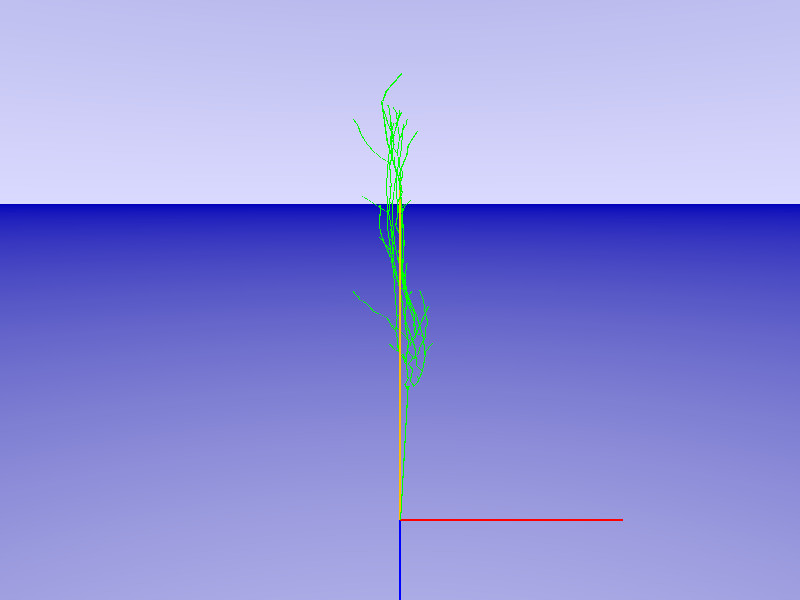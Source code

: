 /*** Include Files***/
#include "shapes.inc"
#include "colors.inc"

/*** Camera ***/
camera {
 location    <250,140, 0>
 look_at     <0, 100, 0>
 right       x*image_width/image_height
}

/*** Light source ***/
#declare Dist=3000.0;
light_source {
     <210, 550, -190> color White
     fade_distance Dist fade_power 4
}

/*** Texture for vegetative plant parts ***/
#declare Color_Fruit=texture{
     pigment{color ForestGreen}
}
#declare Color_Fruit=
     pigment{color ForestGreen}
#declare Color_Fruit_Stem=texture {
     pigment{color ForestGreen}
}
#declare Color_Leaf=texture {
#declare Color_Leaf=
     pigment{color rgb <0.5, 0.8, 0.1>}
}
#declare Color_Petiole=texture {
     pigment{color rgb <0.5,  0.8, 0.1>}
}
#declare Color_Internode=texture {
     pigment{color rgb <0.5, 0.8, 0.1>}
}

/*** Atmosphere ***/
sky_sphere {
 pigment {
     gradient y
     color_map { [0.0 color rgb <0.7, 0.7, 1.0>] [1.0 color blue 0.5] }
 }
}

/*** Coordinate-Axes ***/
//East (X coordinate)
#declare East_X_Coordinate = mesh {
triangle { <0,-0.5,-0.5>,<0,-0.5,0.5>, <100,-0.5,-0.5>}
triangle {<0,-0.5,0.5>, <100,-0.5,0.5>, <100,-0.5,-0.5>}
triangle { <0,-0.5,0.5>, <0,0.5,0>, <100,-0.5,0.5>}
triangle { <0,0.5,0>, <100,0.5,0>, <100,-0.5,0.5>}
triangle { <0,0.5,0>, <0,-0.5,-0.5>, <100,0.5,0>}
triangle { <0,-0.5,-0.5>, <0,-0.5,-0.5>, <100,0.5,0>}
texture{pigment{color Blue}}}

// North (Z coordinate)
#declare North_Z_Coordinate = mesh {
triangle { <-0.5,-0.5,0>,<-0.5,0.5,0>, <-0.5,-0.5,100>}
triangle {<-0.5,0.5,0>, <-0.5,0.5,100>, <-0.5,-0.5,100>}
triangle { <-0.5,0.5,0>, <0.5,0,0>, <-0.5,0.5,100>}
triangle { <0.5,0,0>, <0.5,0,100>, <-0.5,0.5,100>}
triangle { <0.5,0,0>, <-0.5,-0.5,0>, <0.5,0,100>}
triangle { <-0.5,-0.5,0>, <-0.5,-0.5,100>, <0.5,0,100>}
texture{pigment{color Red}}}

// Vertical direction (Y coordinate)
#declare Vertical_Direction_Y_Coordinate = mesh {
triangle { <-0.5,0,-0.5>,<-0.5,0,0.5>, <-0.5,150,-0.5>}
triangle {<-0.5,0,0.5>, <-0.5,150,0.5>, <-0.5,150,-0.5>}
triangle { <-0.5,0,0.5>, <0.5,0,0>, <-0.5,150,0.5>}
triangle { <0.5,0,0>, <0.5,150,0>, <-0.5,150,0.5>}
triangle { <0.5,0,0>, <-0.5,0,-0.5>, <0.5,150,0>}
triangle { <-0.5,0,-0.5>, <-0.5,150,-0.5>, <0.5,150,0>}
texture{pigment{color Orange}}}

East_X_Coordinate
North_Z_Coordinate
Vertical_Direction_Y_Coordinate

/**** Interndoe ID: 0 ****/

#declare internode_id_0 = mesh {
triangle { <0.0, -0.0, 0.0>, < 0.5, -0.0, 0.0>, < 0.5, -0.0, 0.0>}
triangle { <0.0, -0.0, 0.0>, < 0.5, -0.0, 0.0>, < 0.0, -0.0, 0.0>}
triangle { <0.0, -0.0, 0.5>, < 0.0, -0.0, 0.5>, < 0.0, -0.0, 0.0>}
triangle { <0.5, -0.0, 0.0>, < 0.5, -0.0, 0.0>, < 0.0, -0.0, 0.5>}
triangle { <0.5, -0.0, 0.0>, < 0.0, -0.0, 0.5>, < 0.0, -0.0, 0.5>}
triangle { <0.0, -0.0, 0.0>, < 0.5, -0.0, 0.0>, < 0.0, -0.0, 0.5>}
triangle { <0.0, -0.0, 0.0>, < 0.5, -0.0, 0.0>, < 0.0, -0.0, 0.5>}
    texture {pigment{color rgb<0, 100, 0>}}}

internode_id_0

/**** Interndoe ID: 1 ****/

#declare internode_id_1 = mesh {
triangle { <0.0, -0.0, 0.0>, < 0.5, -0.0, 0.0>, < -4.079999999999998, 61.019999999999996, 3.3400000000000034>}
triangle { <0.0, -0.0, 0.0>, < -4.079999999999998, 61.019999999999996, 3.3400000000000034>, < -4.579999999999998, 61.019999999999996, 3.3400000000000034>}
triangle { <0.0, -0.0, 0.5>, < -4.579999999999998, 61.019999999999996, 3.8400000000000034>, < -4.579999999999998, 61.019999999999996, 3.3400000000000034>}
triangle { <0.5, -0.0, 0.0>, < -4.079999999999998, 61.019999999999996, 3.3400000000000034>, < -4.579999999999998, 61.019999999999996, 3.8400000000000034>}
triangle { <0.5, -0.0, 0.0>, < -4.579999999999998, 61.019999999999996, 3.8400000000000034>, < 0.0, -0.0, 0.5>}
triangle { <0.0, -0.0, 0.0>, < 0.5, -0.0, 0.0>, < 0.0, -0.0, 0.5>}
triangle { <-4.579999999999998, 61.019999999999996, 3.3400000000000034>, < -4.079999999999998, 61.019999999999996, 3.3400000000000034>, < -4.579999999999998, 61.019999999999996, 3.8400000000000034>}
    texture {pigment{color rgb<0, 100, 0>}}}

internode_id_1

/**** Interndoe ID: 2 ****/

#declare internode_id_2 = mesh {
triangle { <-4.579999999999998, 61.019999999999996, 3.3400000000000034>, < -4.079999999999998, 61.019999999999996, 3.3400000000000034>, < -2.219999999999999, 61.239999999999995, 3.260000000000005>}
triangle { <-4.579999999999998, 61.019999999999996, 3.3400000000000034>, < -2.219999999999999, 61.239999999999995, 3.260000000000005>, < -2.719999999999999, 61.239999999999995, 3.260000000000005>}
triangle { <-4.579999999999998, 61.019999999999996, 3.8400000000000034>, < -2.719999999999999, 61.239999999999995, 3.760000000000005>, < -2.719999999999999, 61.239999999999995, 3.260000000000005>}
triangle { <-4.079999999999998, 61.019999999999996, 3.3400000000000034>, < -2.219999999999999, 61.239999999999995, 3.260000000000005>, < -2.719999999999999, 61.239999999999995, 3.760000000000005>}
triangle { <-4.079999999999998, 61.019999999999996, 3.3400000000000034>, < -2.719999999999999, 61.239999999999995, 3.760000000000005>, < -4.579999999999998, 61.019999999999996, 3.8400000000000034>}
triangle { <-4.579999999999998, 61.019999999999996, 3.3400000000000034>, < -4.079999999999998, 61.019999999999996, 3.3400000000000034>, < -4.579999999999998, 61.019999999999996, 3.8400000000000034>}
triangle { <-2.719999999999999, 61.239999999999995, 3.260000000000005>, < -2.219999999999999, 61.239999999999995, 3.260000000000005>, < -2.719999999999999, 61.239999999999995, 3.760000000000005>}
    texture {pigment{color rgb<0, 100, 0>}}}

internode_id_2

/**** Interndoe ID: 2_1_1 ****/

#declare internode_id_2_1_1 = mesh {
triangle { <-2.719999999999999, 61.239999999999995, 3.260000000000005>, < -2.219999999999999, 61.239999999999995, 3.260000000000005>, < -1.9899999999999984, 60.4, 2.9299999999999926>}
triangle { <-2.719999999999999, 61.239999999999995, 3.260000000000005>, < -1.9899999999999984, 60.4, 2.9299999999999926>, < -2.4899999999999984, 60.4, 2.9299999999999926>}
triangle { <-2.719999999999999, 61.239999999999995, 3.760000000000005>, < -2.4899999999999984, 60.4, 3.4299999999999926>, < -2.4899999999999984, 60.4, 2.9299999999999926>}
triangle { <-2.219999999999999, 61.239999999999995, 3.260000000000005>, < -1.9899999999999984, 60.4, 2.9299999999999926>, < -2.4899999999999984, 60.4, 3.4299999999999926>}
triangle { <-2.219999999999999, 61.239999999999995, 3.260000000000005>, < -2.4899999999999984, 60.4, 3.4299999999999926>, < -2.719999999999999, 61.239999999999995, 3.760000000000005>}
triangle { <-2.719999999999999, 61.239999999999995, 3.260000000000005>, < -2.219999999999999, 61.239999999999995, 3.260000000000005>, < -2.719999999999999, 61.239999999999995, 3.760000000000005>}
triangle { <-2.4899999999999984, 60.4, 2.9299999999999926>, < -1.9899999999999984, 60.4, 2.9299999999999926>, < -2.4899999999999984, 60.4, 3.4299999999999926>}
    texture {pigment{color rgb<0, 100, 0>}}}

internode_id_2_1_1

/**** Interndoe ID: 2_1_2 ****/

#declare internode_id_2_1_2 = mesh {
triangle { <-2.4899999999999984, 60.4, 2.9299999999999926>, < -1.9899999999999984, 60.4, 2.9299999999999926>, < -2.799999999999997, 62.08, 1.9399999999999977>}
triangle { <-2.4899999999999984, 60.4, 2.9299999999999926>, < -2.799999999999997, 62.08, 1.9399999999999977>, < -3.299999999999997, 62.08, 1.9399999999999977>}
triangle { <-2.4899999999999984, 60.4, 3.4299999999999926>, < -3.299999999999997, 62.08, 2.4399999999999977>, < -3.299999999999997, 62.08, 1.9399999999999977>}
triangle { <-1.9899999999999984, 60.4, 2.9299999999999926>, < -2.799999999999997, 62.08, 1.9399999999999977>, < -3.299999999999997, 62.08, 2.4399999999999977>}
triangle { <-1.9899999999999984, 60.4, 2.9299999999999926>, < -3.299999999999997, 62.08, 2.4399999999999977>, < -2.4899999999999984, 60.4, 3.4299999999999926>}
triangle { <-2.4899999999999984, 60.4, 2.9299999999999926>, < -1.9899999999999984, 60.4, 2.9299999999999926>, < -2.4899999999999984, 60.4, 3.4299999999999926>}
triangle { <-3.299999999999997, 62.08, 1.9399999999999977>, < -2.799999999999997, 62.08, 1.9399999999999977>, < -3.299999999999997, 62.08, 2.4399999999999977>}
    texture {pigment{color rgb<0, 100, 0>}}}

internode_id_2_1_2

/**** Interndoe ID: 2_1_3 ****/

#declare internode_id_2_1_3 = mesh {
triangle { <-3.299999999999997, 62.08, 1.9399999999999977>, < -2.799999999999997, 62.08, 1.9399999999999977>, < -0.9499999999999993, 65.15, 3.3100000000000023>}
triangle { <-3.299999999999997, 62.08, 1.9399999999999977>, < -0.9499999999999993, 65.15, 3.3100000000000023>, < -1.4499999999999993, 65.15, 3.3100000000000023>}
triangle { <-3.299999999999997, 62.08, 2.4399999999999977>, < -1.4499999999999993, 65.15, 3.8100000000000023>, < -1.4499999999999993, 65.15, 3.3100000000000023>}
triangle { <-2.799999999999997, 62.08, 1.9399999999999977>, < -0.9499999999999993, 65.15, 3.3100000000000023>, < -1.4499999999999993, 65.15, 3.8100000000000023>}
triangle { <-2.799999999999997, 62.08, 1.9399999999999977>, < -1.4499999999999993, 65.15, 3.8100000000000023>, < -3.299999999999997, 62.08, 2.4399999999999977>}
triangle { <-3.299999999999997, 62.08, 1.9399999999999977>, < -2.799999999999997, 62.08, 1.9399999999999977>, < -3.299999999999997, 62.08, 2.4399999999999977>}
triangle { <-1.4499999999999993, 65.15, 3.3100000000000023>, < -0.9499999999999993, 65.15, 3.3100000000000023>, < -1.4499999999999993, 65.15, 3.8100000000000023>}
    texture {pigment{color rgb<0, 100, 0>}}}

internode_id_2_1_3

/**** Interndoe ID: 2_1_4 ****/

#declare internode_id_2_1_4 = mesh {
triangle { <-1.4499999999999993, 65.15, 3.3100000000000023>, < -0.9499999999999993, 65.15, 3.3100000000000023>, < -0.9800000000000004, 73.16, 2.299999999999997>}
triangle { <-1.4499999999999993, 65.15, 3.3100000000000023>, < -0.9800000000000004, 73.16, 2.299999999999997>, < -1.4800000000000004, 73.16, 2.299999999999997>}
triangle { <-1.4499999999999993, 65.15, 3.8100000000000023>, < -1.4800000000000004, 73.16, 2.799999999999997>, < -1.4800000000000004, 73.16, 2.299999999999997>}
triangle { <-0.9499999999999993, 65.15, 3.3100000000000023>, < -0.9800000000000004, 73.16, 2.299999999999997>, < -1.4800000000000004, 73.16, 2.799999999999997>}
triangle { <-0.9499999999999993, 65.15, 3.3100000000000023>, < -1.4800000000000004, 73.16, 2.799999999999997>, < -1.4499999999999993, 65.15, 3.8100000000000023>}
triangle { <-1.4499999999999993, 65.15, 3.3100000000000023>, < -0.9499999999999993, 65.15, 3.3100000000000023>, < -1.4499999999999993, 65.15, 3.8100000000000023>}
triangle { <-1.4800000000000004, 73.16, 2.299999999999997>, < -0.9800000000000004, 73.16, 2.299999999999997>, < -1.4800000000000004, 73.16, 2.799999999999997>}
    texture {pigment{color rgb<0, 100, 0>}}}

internode_id_2_1_4

/**** Interndoe ID: 2_1_4_1_1 ****/

#declare internode_id_2_1_4_1_1 = mesh {
triangle { <-1.4800000000000004, 73.16, 2.299999999999997>, < -0.9800000000000004, 73.16, 2.299999999999997>, < -0.9599999999999973, 73.16, 2.3499999999999943>}
triangle { <-1.4800000000000004, 73.16, 2.299999999999997>, < -0.9599999999999973, 73.16, 2.3499999999999943>, < -1.4599999999999973, 73.16, 2.3499999999999943>}
triangle { <-1.4800000000000004, 73.16, 2.799999999999997>, < -1.4599999999999973, 73.16, 2.8499999999999943>, < -1.4599999999999973, 73.16, 2.3499999999999943>}
triangle { <-0.9800000000000004, 73.16, 2.299999999999997>, < -0.9599999999999973, 73.16, 2.3499999999999943>, < -1.4599999999999973, 73.16, 2.8499999999999943>}
triangle { <-0.9800000000000004, 73.16, 2.299999999999997>, < -1.4599999999999973, 73.16, 2.8499999999999943>, < -1.4800000000000004, 73.16, 2.799999999999997>}
triangle { <-1.4800000000000004, 73.16, 2.299999999999997>, < -0.9800000000000004, 73.16, 2.299999999999997>, < -1.4800000000000004, 73.16, 2.799999999999997>}
triangle { <-1.4599999999999973, 73.16, 2.3499999999999943>, < -0.9599999999999973, 73.16, 2.3499999999999943>, < -1.4599999999999973, 73.16, 2.8499999999999943>}
    texture {pigment{color rgb<0, 100, 0>}}}

internode_id_2_1_4_1_1

/**** Interndoe ID: 2_1_4_1_2 ****/

#declare internode_id_2_1_4_1_2 = mesh {
triangle { <-1.4599999999999973, 73.16, 2.3499999999999943>, < -0.9599999999999973, 73.16, 2.3499999999999943>, < -2.6999999999999993, 75.95, 0.9500000000000028>}
triangle { <-1.4599999999999973, 73.16, 2.3499999999999943>, < -2.6999999999999993, 75.95, 0.9500000000000028>, < -3.1999999999999993, 75.95, 0.9500000000000028>}
triangle { <-1.4599999999999973, 73.16, 2.8499999999999943>, < -3.1999999999999993, 75.95, 1.4500000000000028>, < -3.1999999999999993, 75.95, 0.9500000000000028>}
triangle { <-0.9599999999999973, 73.16, 2.3499999999999943>, < -2.6999999999999993, 75.95, 0.9500000000000028>, < -3.1999999999999993, 75.95, 1.4500000000000028>}
triangle { <-0.9599999999999973, 73.16, 2.3499999999999943>, < -3.1999999999999993, 75.95, 1.4500000000000028>, < -1.4599999999999973, 73.16, 2.8499999999999943>}
triangle { <-1.4599999999999973, 73.16, 2.3499999999999943>, < -0.9599999999999973, 73.16, 2.3499999999999943>, < -1.4599999999999973, 73.16, 2.8499999999999943>}
triangle { <-3.1999999999999993, 75.95, 0.9500000000000028>, < -2.6999999999999993, 75.95, 0.9500000000000028>, < -3.1999999999999993, 75.95, 1.4500000000000028>}
    texture {pigment{color rgb<0, 100, 0>}}}

internode_id_2_1_4_1_2

/**** Interndoe ID: 2_1_5 ****/

#declare internode_id_2_1_5 = mesh {
triangle { <-1.4800000000000004, 73.16, 2.299999999999997>, < -0.9800000000000004, 73.16, 2.299999999999997>, < 1.0, 81.86, 3.3700000000000045>}
triangle { <-1.4800000000000004, 73.16, 2.299999999999997>, < 1.0, 81.86, 3.3700000000000045>, < 0.5, 81.86, 3.3700000000000045>}
triangle { <-1.4800000000000004, 73.16, 2.799999999999997>, < 0.5, 81.86, 3.8700000000000045>, < 0.5, 81.86, 3.3700000000000045>}
triangle { <-0.9800000000000004, 73.16, 2.299999999999997>, < 1.0, 81.86, 3.3700000000000045>, < 0.5, 81.86, 3.8700000000000045>}
triangle { <-0.9800000000000004, 73.16, 2.299999999999997>, < 0.5, 81.86, 3.8700000000000045>, < -1.4800000000000004, 73.16, 2.799999999999997>}
triangle { <-1.4800000000000004, 73.16, 2.299999999999997>, < -0.9800000000000004, 73.16, 2.299999999999997>, < -1.4800000000000004, 73.16, 2.799999999999997>}
triangle { <0.5, 81.86, 3.3700000000000045>, < 1.0, 81.86, 3.3700000000000045>, < 0.5, 81.86, 3.8700000000000045>}
    texture {pigment{color rgb<0, 100, 0>}}}

internode_id_2_1_5

/**** Interndoe ID: 2_1_5_1_1 ****/

#declare internode_id_2_1_5_1_1 = mesh {
triangle { <0.5, 81.86, 3.3700000000000045>, < 1.0, 81.86, 3.3700000000000045>, < 0.9800000000000004, 81.85, 3.480000000000004>}
triangle { <0.5, 81.86, 3.3700000000000045>, < 0.9800000000000004, 81.85, 3.480000000000004>, < 0.4800000000000004, 81.85, 3.480000000000004>}
triangle { <0.5, 81.86, 3.8700000000000045>, < 0.4800000000000004, 81.85, 3.980000000000004>, < 0.4800000000000004, 81.85, 3.480000000000004>}
triangle { <1.0, 81.86, 3.3700000000000045>, < 0.9800000000000004, 81.85, 3.480000000000004>, < 0.4800000000000004, 81.85, 3.980000000000004>}
triangle { <1.0, 81.86, 3.3700000000000045>, < 0.4800000000000004, 81.85, 3.980000000000004>, < 0.5, 81.86, 3.8700000000000045>}
triangle { <0.5, 81.86, 3.3700000000000045>, < 1.0, 81.86, 3.3700000000000045>, < 0.5, 81.86, 3.8700000000000045>}
triangle { <0.4800000000000004, 81.85, 3.480000000000004>, < 0.9800000000000004, 81.85, 3.480000000000004>, < 0.4800000000000004, 81.85, 3.980000000000004>}
    texture {pigment{color rgb<0, 100, 0>}}}

internode_id_2_1_5_1_1

/**** Interndoe ID: 2_1_5_1_2 ****/

#declare internode_id_2_1_5_1_2 = mesh {
triangle { <0.4800000000000004, 81.85, 3.480000000000004>, < 0.9800000000000004, 81.85, 3.480000000000004>, < 1.6000000000000014, 84.96000000000001, 6.480000000000004>}
triangle { <0.4800000000000004, 81.85, 3.480000000000004>, < 1.6000000000000014, 84.96000000000001, 6.480000000000004>, < 1.1000000000000014, 84.96000000000001, 6.480000000000004>}
triangle { <0.4800000000000004, 81.85, 3.980000000000004>, < 1.1000000000000014, 84.96000000000001, 6.980000000000004>, < 1.1000000000000014, 84.96000000000001, 6.480000000000004>}
triangle { <0.9800000000000004, 81.85, 3.480000000000004>, < 1.6000000000000014, 84.96000000000001, 6.480000000000004>, < 1.1000000000000014, 84.96000000000001, 6.980000000000004>}
triangle { <0.9800000000000004, 81.85, 3.480000000000004>, < 1.1000000000000014, 84.96000000000001, 6.980000000000004>, < 0.4800000000000004, 81.85, 3.980000000000004>}
triangle { <0.4800000000000004, 81.85, 3.480000000000004>, < 0.9800000000000004, 81.85, 3.480000000000004>, < 0.4800000000000004, 81.85, 3.980000000000004>}
triangle { <1.1000000000000014, 84.96000000000001, 6.480000000000004>, < 1.6000000000000014, 84.96000000000001, 6.480000000000004>, < 1.1000000000000014, 84.96000000000001, 6.980000000000004>}
    texture {pigment{color rgb<0, 100, 0>}}}

internode_id_2_1_5_1_2

/**** Interndoe ID: 2_1_5_1_3 ****/

#declare internode_id_2_1_5_1_3 = mesh {
triangle { <1.1000000000000014, 84.96000000000001, 6.480000000000004>, < 1.6000000000000014, 84.96000000000001, 6.480000000000004>, < 3.950000000000003, 91.08, 8.61>}
triangle { <1.1000000000000014, 84.96000000000001, 6.480000000000004>, < 3.950000000000003, 91.08, 8.61>, < 3.450000000000003, 91.08, 8.61>}
triangle { <1.1000000000000014, 84.96000000000001, 6.980000000000004>, < 3.450000000000003, 91.08, 9.11>, < 3.450000000000003, 91.08, 8.61>}
triangle { <1.6000000000000014, 84.96000000000001, 6.480000000000004>, < 3.950000000000003, 91.08, 8.61>, < 3.450000000000003, 91.08, 9.11>}
triangle { <1.6000000000000014, 84.96000000000001, 6.480000000000004>, < 3.450000000000003, 91.08, 9.11>, < 1.1000000000000014, 84.96000000000001, 6.980000000000004>}
triangle { <1.1000000000000014, 84.96000000000001, 6.480000000000004>, < 1.6000000000000014, 84.96000000000001, 6.480000000000004>, < 1.1000000000000014, 84.96000000000001, 6.980000000000004>}
triangle { <3.450000000000003, 91.08, 8.61>, < 3.950000000000003, 91.08, 8.61>, < 3.450000000000003, 91.08, 9.11>}
    texture {pigment{color rgb<0, 100, 0>}}}

internode_id_2_1_5_1_3

/**** Interndoe ID: 2_1_5_1_4 ****/

#declare internode_id_2_1_5_1_4 = mesh {
triangle { <3.450000000000003, 91.08, 8.61>, < 3.950000000000003, 91.08, 8.61>, < 4.830000000000002, 98.27, 11.689999999999998>}
triangle { <3.450000000000003, 91.08, 8.61>, < 4.830000000000002, 98.27, 11.689999999999998>, < 4.330000000000002, 98.27, 11.689999999999998>}
triangle { <3.450000000000003, 91.08, 9.11>, < 4.330000000000002, 98.27, 12.189999999999998>, < 4.330000000000002, 98.27, 11.689999999999998>}
triangle { <3.950000000000003, 91.08, 8.61>, < 4.830000000000002, 98.27, 11.689999999999998>, < 4.330000000000002, 98.27, 12.189999999999998>}
triangle { <3.950000000000003, 91.08, 8.61>, < 4.330000000000002, 98.27, 12.189999999999998>, < 3.450000000000003, 91.08, 9.11>}
triangle { <3.450000000000003, 91.08, 8.61>, < 3.950000000000003, 91.08, 8.61>, < 3.450000000000003, 91.08, 9.11>}
triangle { <4.330000000000002, 98.27, 11.689999999999998>, < 4.830000000000002, 98.27, 11.689999999999998>, < 4.330000000000002, 98.27, 12.189999999999998>}
    texture {pigment{color rgb<0, 100, 0>}}}

internode_id_2_1_5_1_4

/**** Interndoe ID: 2_1_6 ****/

#declare internode_id_2_1_6 = mesh {
triangle { <0.5, 81.86, 3.3700000000000045>, < 1.0, 81.86, 3.3700000000000045>, < 1.4100000000000001, 89.94999999999999, 1.8900000000000006>}
triangle { <0.5, 81.86, 3.3700000000000045>, < 1.4100000000000001, 89.94999999999999, 1.8900000000000006>, < 0.9100000000000001, 89.94999999999999, 1.8900000000000006>}
triangle { <0.5, 81.86, 3.8700000000000045>, < 0.9100000000000001, 89.94999999999999, 2.3900000000000006>, < 0.9100000000000001, 89.94999999999999, 1.8900000000000006>}
triangle { <1.0, 81.86, 3.3700000000000045>, < 1.4100000000000001, 89.94999999999999, 1.8900000000000006>, < 0.9100000000000001, 89.94999999999999, 2.3900000000000006>}
triangle { <1.0, 81.86, 3.3700000000000045>, < 0.9100000000000001, 89.94999999999999, 2.3900000000000006>, < 0.5, 81.86, 3.8700000000000045>}
triangle { <0.5, 81.86, 3.3700000000000045>, < 1.0, 81.86, 3.3700000000000045>, < 0.5, 81.86, 3.8700000000000045>}
triangle { <0.9100000000000001, 89.94999999999999, 1.8900000000000006>, < 1.4100000000000001, 89.94999999999999, 1.8900000000000006>, < 0.9100000000000001, 89.94999999999999, 2.3900000000000006>}
    texture {pigment{color rgb<0, 100, 0>}}}

internode_id_2_1_6

/**** Interndoe ID: 2_1_7 ****/

#declare internode_id_2_1_7 = mesh {
triangle { <0.9100000000000001, 89.94999999999999, 1.8900000000000006>, < 1.4100000000000001, 89.94999999999999, 1.8900000000000006>, < 3.710000000000001, 102.03999999999999, 2.5600000000000023>}
triangle { <0.9100000000000001, 89.94999999999999, 1.8900000000000006>, < 3.710000000000001, 102.03999999999999, 2.5600000000000023>, < 3.210000000000001, 102.03999999999999, 2.5600000000000023>}
triangle { <0.9100000000000001, 89.94999999999999, 2.3900000000000006>, < 3.210000000000001, 102.03999999999999, 3.0600000000000023>, < 3.210000000000001, 102.03999999999999, 2.5600000000000023>}
triangle { <1.4100000000000001, 89.94999999999999, 1.8900000000000006>, < 3.710000000000001, 102.03999999999999, 2.5600000000000023>, < 3.210000000000001, 102.03999999999999, 3.0600000000000023>}
triangle { <1.4100000000000001, 89.94999999999999, 1.8900000000000006>, < 3.210000000000001, 102.03999999999999, 3.0600000000000023>, < 0.9100000000000001, 89.94999999999999, 2.3900000000000006>}
triangle { <0.9100000000000001, 89.94999999999999, 1.8900000000000006>, < 1.4100000000000001, 89.94999999999999, 1.8900000000000006>, < 0.9100000000000001, 89.94999999999999, 2.3900000000000006>}
triangle { <3.210000000000001, 102.03999999999999, 2.5600000000000023>, < 3.710000000000001, 102.03999999999999, 2.5600000000000023>, < 3.210000000000001, 102.03999999999999, 3.0600000000000023>}
    texture {pigment{color rgb<0, 100, 0>}}}

internode_id_2_1_7

/**** Interndoe ID: 2_1_7_1_1 ****/

#declare internode_id_2_1_7_1_1 = mesh {
triangle { <3.210000000000001, 102.03999999999999, 2.5600000000000023>, < 3.710000000000001, 102.03999999999999, 2.5600000000000023>, < 3.8500000000000014, 101.83, 2.8900000000000006>}
triangle { <3.210000000000001, 102.03999999999999, 2.5600000000000023>, < 3.8500000000000014, 101.83, 2.8900000000000006>, < 3.3500000000000014, 101.83, 2.8900000000000006>}
triangle { <3.210000000000001, 102.03999999999999, 3.0600000000000023>, < 3.3500000000000014, 101.83, 3.3900000000000006>, < 3.3500000000000014, 101.83, 2.8900000000000006>}
triangle { <3.710000000000001, 102.03999999999999, 2.5600000000000023>, < 3.8500000000000014, 101.83, 2.8900000000000006>, < 3.3500000000000014, 101.83, 3.3900000000000006>}
triangle { <3.710000000000001, 102.03999999999999, 2.5600000000000023>, < 3.3500000000000014, 101.83, 3.3900000000000006>, < 3.210000000000001, 102.03999999999999, 3.0600000000000023>}
triangle { <3.210000000000001, 102.03999999999999, 2.5600000000000023>, < 3.710000000000001, 102.03999999999999, 2.5600000000000023>, < 3.210000000000001, 102.03999999999999, 3.0600000000000023>}
triangle { <3.3500000000000014, 101.83, 2.8900000000000006>, < 3.8500000000000014, 101.83, 2.8900000000000006>, < 3.3500000000000014, 101.83, 3.3900000000000006>}
    texture {pigment{color rgb<0, 100, 0>}}}

internode_id_2_1_7_1_1

/**** Interndoe ID: 2_1_7_1_2 ****/

#declare internode_id_2_1_7_1_2 = mesh {
triangle { <3.3500000000000014, 101.83, 2.8900000000000006>, < 3.8500000000000014, 101.83, 2.8900000000000006>, < 3.2600000000000016, 104.24000000000001, 4.810000000000002>}
triangle { <3.3500000000000014, 101.83, 2.8900000000000006>, < 3.2600000000000016, 104.24000000000001, 4.810000000000002>, < 2.7600000000000016, 104.24000000000001, 4.810000000000002>}
triangle { <3.3500000000000014, 101.83, 3.3900000000000006>, < 2.7600000000000016, 104.24000000000001, 5.310000000000002>, < 2.7600000000000016, 104.24000000000001, 4.810000000000002>}
triangle { <3.8500000000000014, 101.83, 2.8900000000000006>, < 3.2600000000000016, 104.24000000000001, 4.810000000000002>, < 2.7600000000000016, 104.24000000000001, 5.310000000000002>}
triangle { <3.8500000000000014, 101.83, 2.8900000000000006>, < 2.7600000000000016, 104.24000000000001, 5.310000000000002>, < 3.3500000000000014, 101.83, 3.3900000000000006>}
triangle { <3.3500000000000014, 101.83, 2.8900000000000006>, < 3.8500000000000014, 101.83, 2.8900000000000006>, < 3.3500000000000014, 101.83, 3.3900000000000006>}
triangle { <2.7600000000000016, 104.24000000000001, 4.810000000000002>, < 3.2600000000000016, 104.24000000000001, 4.810000000000002>, < 2.7600000000000016, 104.24000000000001, 5.310000000000002>}
    texture {pigment{color rgb<0, 100, 0>}}}

internode_id_2_1_7_1_2

/**** Interndoe ID: 2_1_8 ****/

#declare internode_id_2_1_8 = mesh {
triangle { <3.210000000000001, 102.03999999999999, 2.5600000000000023>, < 3.710000000000001, 102.03999999999999, 2.5600000000000023>, < 5.700000000000003, 113.05, 0.7399999999999949>}
triangle { <3.210000000000001, 102.03999999999999, 2.5600000000000023>, < 5.700000000000003, 113.05, 0.7399999999999949>, < 5.200000000000003, 113.05, 0.7399999999999949>}
triangle { <3.210000000000001, 102.03999999999999, 3.0600000000000023>, < 5.200000000000003, 113.05, 1.2399999999999949>, < 5.200000000000003, 113.05, 0.7399999999999949>}
triangle { <3.710000000000001, 102.03999999999999, 2.5600000000000023>, < 5.700000000000003, 113.05, 0.7399999999999949>, < 5.200000000000003, 113.05, 1.2399999999999949>}
triangle { <3.710000000000001, 102.03999999999999, 2.5600000000000023>, < 5.200000000000003, 113.05, 1.2399999999999949>, < 3.210000000000001, 102.03999999999999, 3.0600000000000023>}
triangle { <3.210000000000001, 102.03999999999999, 2.5600000000000023>, < 3.710000000000001, 102.03999999999999, 2.5600000000000023>, < 3.210000000000001, 102.03999999999999, 3.0600000000000023>}
triangle { <5.200000000000003, 113.05, 0.7399999999999949>, < 5.700000000000003, 113.05, 0.7399999999999949>, < 5.200000000000003, 113.05, 1.2399999999999949>}
    texture {pigment{color rgb<0, 100, 0>}}}

internode_id_2_1_8

/**** Interndoe ID: 2_1_9 ****/

#declare internode_id_2_1_9 = mesh {
triangle { <5.200000000000003, 113.05, 0.7399999999999949>, < 5.700000000000003, 113.05, 0.7399999999999949>, < 9.410000000000004, 124.57, 1.3700000000000045>}
triangle { <5.200000000000003, 113.05, 0.7399999999999949>, < 9.410000000000004, 124.57, 1.3700000000000045>, < 8.910000000000004, 124.57, 1.3700000000000045>}
triangle { <5.200000000000003, 113.05, 1.2399999999999949>, < 8.910000000000004, 124.57, 1.8700000000000045>, < 8.910000000000004, 124.57, 1.3700000000000045>}
triangle { <5.700000000000003, 113.05, 0.7399999999999949>, < 9.410000000000004, 124.57, 1.3700000000000045>, < 8.910000000000004, 124.57, 1.8700000000000045>}
triangle { <5.700000000000003, 113.05, 0.7399999999999949>, < 8.910000000000004, 124.57, 1.8700000000000045>, < 5.200000000000003, 113.05, 1.2399999999999949>}
triangle { <5.200000000000003, 113.05, 0.7399999999999949>, < 5.700000000000003, 113.05, 0.7399999999999949>, < 5.200000000000003, 113.05, 1.2399999999999949>}
triangle { <8.910000000000004, 124.57, 1.3700000000000045>, < 9.410000000000004, 124.57, 1.3700000000000045>, < 8.910000000000004, 124.57, 1.8700000000000045>}
    texture {pigment{color rgb<0, 100, 0>}}}

internode_id_2_1_9

/**** Interndoe ID: 2_1_10 ****/

#declare internode_id_2_1_10 = mesh {
triangle { <8.910000000000004, 124.57, 1.3700000000000045>, < 9.410000000000004, 124.57, 1.3700000000000045>, < 14.880000000000003, 140.22, 0.35999999999999943>}
triangle { <8.910000000000004, 124.57, 1.3700000000000045>, < 14.880000000000003, 140.22, 0.35999999999999943>, < 14.380000000000003, 140.22, 0.35999999999999943>}
triangle { <8.910000000000004, 124.57, 1.8700000000000045>, < 14.380000000000003, 140.22, 0.8599999999999994>, < 14.380000000000003, 140.22, 0.35999999999999943>}
triangle { <9.410000000000004, 124.57, 1.3700000000000045>, < 14.880000000000003, 140.22, 0.35999999999999943>, < 14.380000000000003, 140.22, 0.8599999999999994>}
triangle { <9.410000000000004, 124.57, 1.3700000000000045>, < 14.380000000000003, 140.22, 0.8599999999999994>, < 8.910000000000004, 124.57, 1.8700000000000045>}
triangle { <8.910000000000004, 124.57, 1.3700000000000045>, < 9.410000000000004, 124.57, 1.3700000000000045>, < 8.910000000000004, 124.57, 1.8700000000000045>}
triangle { <14.380000000000003, 140.22, 0.35999999999999943>, < 14.880000000000003, 140.22, 0.35999999999999943>, < 14.380000000000003, 140.22, 0.8599999999999994>}
    texture {pigment{color rgb<0, 100, 0>}}}

internode_id_2_1_10

/**** Interndoe ID: 2_1_11 ****/

#declare internode_id_2_1_11 = mesh {
triangle { <14.380000000000003, 140.22, 0.35999999999999943>, < 14.880000000000003, 140.22, 0.35999999999999943>, < 16.72, 149.67, -0.6800000000000068>}
triangle { <14.380000000000003, 140.22, 0.35999999999999943>, < 16.72, 149.67, -0.6800000000000068>, < 16.22, 149.67, -0.6800000000000068>}
triangle { <14.380000000000003, 140.22, 0.8599999999999994>, < 16.22, 149.67, -0.18000000000000682>, < 16.22, 149.67, -0.6800000000000068>}
triangle { <14.880000000000003, 140.22, 0.35999999999999943>, < 16.72, 149.67, -0.6800000000000068>, < 16.22, 149.67, -0.18000000000000682>}
triangle { <14.880000000000003, 140.22, 0.35999999999999943>, < 16.22, 149.67, -0.18000000000000682>, < 14.380000000000003, 140.22, 0.8599999999999994>}
triangle { <14.380000000000003, 140.22, 0.35999999999999943>, < 14.880000000000003, 140.22, 0.35999999999999943>, < 14.380000000000003, 140.22, 0.8599999999999994>}
triangle { <16.22, 149.67, -0.6800000000000068>, < 16.72, 149.67, -0.6800000000000068>, < 16.22, 149.67, -0.18000000000000682>}
    texture {pigment{color rgb<0, 100, 0>}}}

internode_id_2_1_11

/**** Interndoe ID: 2_1_11_1_1 ****/

#declare internode_id_2_1_11_1_1 = mesh {
triangle { <16.22, 149.67, -0.6800000000000068>, < 16.72, 149.67, -0.6800000000000068>, < 16.950000000000003, 149.67, -1.019999999999996>}
triangle { <16.22, 149.67, -0.6800000000000068>, < 16.950000000000003, 149.67, -1.019999999999996>, < 16.450000000000003, 149.67, -1.019999999999996>}
triangle { <16.22, 149.67, -0.18000000000000682>, < 16.450000000000003, 149.67, -0.519999999999996>, < 16.450000000000003, 149.67, -1.019999999999996>}
triangle { <16.72, 149.67, -0.6800000000000068>, < 16.950000000000003, 149.67, -1.019999999999996>, < 16.450000000000003, 149.67, -0.519999999999996>}
triangle { <16.72, 149.67, -0.6800000000000068>, < 16.450000000000003, 149.67, -0.519999999999996>, < 16.22, 149.67, -0.18000000000000682>}
triangle { <16.22, 149.67, -0.6800000000000068>, < 16.72, 149.67, -0.6800000000000068>, < 16.22, 149.67, -0.18000000000000682>}
triangle { <16.450000000000003, 149.67, -1.019999999999996>, < 16.950000000000003, 149.67, -1.019999999999996>, < 16.450000000000003, 149.67, -0.519999999999996>}
    texture {pigment{color rgb<0, 100, 0>}}}

internode_id_2_1_11_1_1

/**** Interndoe ID: 2_1_11_1_2 ****/

#declare internode_id_2_1_11_1_2 = mesh {
triangle { <16.450000000000003, 149.67, -1.019999999999996>, < 16.950000000000003, 149.67, -1.019999999999996>, < 13.21, 153.87, 0.35999999999999943>}
triangle { <16.450000000000003, 149.67, -1.019999999999996>, < 13.21, 153.87, 0.35999999999999943>, < 12.71, 153.87, 0.35999999999999943>}
triangle { <16.450000000000003, 149.67, -0.519999999999996>, < 12.71, 153.87, 0.8599999999999994>, < 12.71, 153.87, 0.35999999999999943>}
triangle { <16.950000000000003, 149.67, -1.019999999999996>, < 13.21, 153.87, 0.35999999999999943>, < 12.71, 153.87, 0.8599999999999994>}
triangle { <16.950000000000003, 149.67, -1.019999999999996>, < 12.71, 153.87, 0.8599999999999994>, < 16.450000000000003, 149.67, -0.519999999999996>}
triangle { <16.450000000000003, 149.67, -1.019999999999996>, < 16.950000000000003, 149.67, -1.019999999999996>, < 16.450000000000003, 149.67, -0.519999999999996>}
triangle { <12.71, 153.87, 0.35999999999999943>, < 13.21, 153.87, 0.35999999999999943>, < 12.71, 153.87, 0.8599999999999994>}
    texture {pigment{color rgb<0, 100, 0>}}}

internode_id_2_1_11_1_2

/**** Interndoe ID: 2_1_11_1_3 ****/

#declare internode_id_2_1_11_1_3 = mesh {
triangle { <12.71, 153.87, 0.35999999999999943>, < 13.21, 153.87, 0.35999999999999943>, < 11.71, 158.75, 2.4099999999999966>}
triangle { <12.71, 153.87, 0.35999999999999943>, < 11.71, 158.75, 2.4099999999999966>, < 11.21, 158.75, 2.4099999999999966>}
triangle { <12.71, 153.87, 0.8599999999999994>, < 11.21, 158.75, 2.9099999999999966>, < 11.21, 158.75, 2.4099999999999966>}
triangle { <13.21, 153.87, 0.35999999999999943>, < 11.71, 158.75, 2.4099999999999966>, < 11.21, 158.75, 2.9099999999999966>}
triangle { <13.21, 153.87, 0.35999999999999943>, < 11.21, 158.75, 2.9099999999999966>, < 12.71, 153.87, 0.8599999999999994>}
triangle { <12.71, 153.87, 0.35999999999999943>, < 13.21, 153.87, 0.35999999999999943>, < 12.71, 153.87, 0.8599999999999994>}
triangle { <11.21, 158.75, 2.4099999999999966>, < 11.71, 158.75, 2.4099999999999966>, < 11.21, 158.75, 2.9099999999999966>}
    texture {pigment{color rgb<0, 100, 0>}}}

internode_id_2_1_11_1_3

/**** Interndoe ID: 2_1_11_1_4 ****/

#declare internode_id_2_1_11_1_4 = mesh {
triangle { <11.21, 158.75, 2.4099999999999966>, < 11.71, 158.75, 2.4099999999999966>, < 8.080000000000002, 162.49, 2.9299999999999926>}
triangle { <11.21, 158.75, 2.4099999999999966>, < 8.080000000000002, 162.49, 2.9299999999999926>, < 7.580000000000002, 162.49, 2.9299999999999926>}
triangle { <11.21, 158.75, 2.9099999999999966>, < 7.580000000000002, 162.49, 3.4299999999999926>, < 7.580000000000002, 162.49, 2.9299999999999926>}
triangle { <11.71, 158.75, 2.4099999999999966>, < 8.080000000000002, 162.49, 2.9299999999999926>, < 7.580000000000002, 162.49, 3.4299999999999926>}
triangle { <11.71, 158.75, 2.4099999999999966>, < 7.580000000000002, 162.49, 3.4299999999999926>, < 11.21, 158.75, 2.9099999999999966>}
triangle { <11.21, 158.75, 2.4099999999999966>, < 11.71, 158.75, 2.4099999999999966>, < 11.21, 158.75, 2.9099999999999966>}
triangle { <7.580000000000002, 162.49, 2.9299999999999926>, < 8.080000000000002, 162.49, 2.9299999999999926>, < 7.580000000000002, 162.49, 3.4299999999999926>}
    texture {pigment{color rgb<0, 100, 0>}}}

internode_id_2_1_11_1_4

/**** Interndoe ID: 2_1_11_1_5 ****/

#declare internode_id_2_1_11_1_5 = mesh {
triangle { <7.580000000000002, 162.49, 2.9299999999999926>, < 8.080000000000002, 162.49, 2.9299999999999926>, < 5.400000000000002, 166.46, 5.289999999999992>}
triangle { <7.580000000000002, 162.49, 2.9299999999999926>, < 5.400000000000002, 166.46, 5.289999999999992>, < 4.900000000000002, 166.46, 5.289999999999992>}
triangle { <7.580000000000002, 162.49, 3.4299999999999926>, < 4.900000000000002, 166.46, 5.789999999999992>, < 4.900000000000002, 166.46, 5.289999999999992>}
triangle { <8.080000000000002, 162.49, 2.9299999999999926>, < 5.400000000000002, 166.46, 5.289999999999992>, < 4.900000000000002, 166.46, 5.789999999999992>}
triangle { <8.080000000000002, 162.49, 2.9299999999999926>, < 4.900000000000002, 166.46, 5.789999999999992>, < 7.580000000000002, 162.49, 3.4299999999999926>}
triangle { <7.580000000000002, 162.49, 2.9299999999999926>, < 8.080000000000002, 162.49, 2.9299999999999926>, < 7.580000000000002, 162.49, 3.4299999999999926>}
triangle { <4.900000000000002, 166.46, 5.289999999999992>, < 5.400000000000002, 166.46, 5.289999999999992>, < 4.900000000000002, 166.46, 5.789999999999992>}
    texture {pigment{color rgb<0, 100, 0>}}}

internode_id_2_1_11_1_5

/**** Interndoe ID: 2_1_11_1_6 ****/

#declare internode_id_2_1_11_1_6 = mesh {
triangle { <4.900000000000002, 166.46, 5.289999999999992>, < 5.400000000000002, 166.46, 5.289999999999992>, < 4.420000000000002, 168.45, 6.659999999999997>}
triangle { <4.900000000000002, 166.46, 5.289999999999992>, < 4.420000000000002, 168.45, 6.659999999999997>, < 3.9200000000000017, 168.45, 6.659999999999997>}
triangle { <4.900000000000002, 166.46, 5.789999999999992>, < 3.9200000000000017, 168.45, 7.159999999999997>, < 3.9200000000000017, 168.45, 6.659999999999997>}
triangle { <5.400000000000002, 166.46, 5.289999999999992>, < 4.420000000000002, 168.45, 6.659999999999997>, < 3.9200000000000017, 168.45, 7.159999999999997>}
triangle { <5.400000000000002, 166.46, 5.289999999999992>, < 3.9200000000000017, 168.45, 7.159999999999997>, < 4.900000000000002, 166.46, 5.789999999999992>}
triangle { <4.900000000000002, 166.46, 5.289999999999992>, < 5.400000000000002, 166.46, 5.289999999999992>, < 4.900000000000002, 166.46, 5.789999999999992>}
triangle { <3.9200000000000017, 168.45, 6.659999999999997>, < 4.420000000000002, 168.45, 6.659999999999997>, < 3.9200000000000017, 168.45, 7.159999999999997>}
    texture {pigment{color rgb<0, 100, 0>}}}

internode_id_2_1_11_1_6

/**** Interndoe ID: 2_1_12 ****/

#declare internode_id_2_1_12 = mesh {
triangle { <16.22, 149.67, -0.6800000000000068>, < 16.72, 149.67, -0.6800000000000068>, < 22.880000000000003, 162.28, -4.8799999999999955>}
triangle { <16.22, 149.67, -0.6800000000000068>, < 22.880000000000003, 162.28, -4.8799999999999955>, < 22.380000000000003, 162.28, -4.8799999999999955>}
triangle { <16.22, 149.67, -0.18000000000000682>, < 22.380000000000003, 162.28, -4.3799999999999955>, < 22.380000000000003, 162.28, -4.8799999999999955>}
triangle { <16.72, 149.67, -0.6800000000000068>, < 22.880000000000003, 162.28, -4.8799999999999955>, < 22.380000000000003, 162.28, -4.3799999999999955>}
triangle { <16.72, 149.67, -0.6800000000000068>, < 22.380000000000003, 162.28, -4.3799999999999955>, < 16.22, 149.67, -0.18000000000000682>}
triangle { <16.22, 149.67, -0.6800000000000068>, < 16.72, 149.67, -0.6800000000000068>, < 16.22, 149.67, -0.18000000000000682>}
triangle { <22.380000000000003, 162.28, -4.8799999999999955>, < 22.880000000000003, 162.28, -4.8799999999999955>, < 22.380000000000003, 162.28, -4.3799999999999955>}
    texture {pigment{color rgb<0, 100, 0>}}}

internode_id_2_1_12

/**** Interndoe ID: 2_1_13 ****/

#declare internode_id_2_1_13 = mesh {
triangle { <22.380000000000003, 162.28, -4.8799999999999955>, < 22.880000000000003, 162.28, -4.8799999999999955>, < 26.990000000000002, 176.46, -6.829999999999998>}
triangle { <22.380000000000003, 162.28, -4.8799999999999955>, < 26.990000000000002, 176.46, -6.829999999999998>, < 26.490000000000002, 176.46, -6.829999999999998>}
triangle { <22.380000000000003, 162.28, -4.3799999999999955>, < 26.490000000000002, 176.46, -6.329999999999998>, < 26.490000000000002, 176.46, -6.829999999999998>}
triangle { <22.880000000000003, 162.28, -4.8799999999999955>, < 26.990000000000002, 176.46, -6.829999999999998>, < 26.490000000000002, 176.46, -6.329999999999998>}
triangle { <22.880000000000003, 162.28, -4.8799999999999955>, < 26.490000000000002, 176.46, -6.329999999999998>, < 22.380000000000003, 162.28, -4.3799999999999955>}
triangle { <22.380000000000003, 162.28, -4.8799999999999955>, < 22.880000000000003, 162.28, -4.8799999999999955>, < 22.380000000000003, 162.28, -4.3799999999999955>}
triangle { <26.490000000000002, 176.46, -6.829999999999998>, < 26.990000000000002, 176.46, -6.829999999999998>, < 26.490000000000002, 176.46, -6.329999999999998>}
    texture {pigment{color rgb<0, 100, 0>}}}

internode_id_2_1_13

/**** Interndoe ID: 2_1_13_1_1 ****/

#declare internode_id_2_1_13_1_1 = mesh {
triangle { <26.490000000000002, 176.46, -6.829999999999998>, < 26.990000000000002, 176.46, -6.829999999999998>, < 27.04, 176.47, -6.390000000000001>}
triangle { <26.490000000000002, 176.46, -6.829999999999998>, < 27.04, 176.47, -6.390000000000001>, < 26.54, 176.47, -6.390000000000001>}
triangle { <26.490000000000002, 176.46, -6.329999999999998>, < 26.54, 176.47, -5.890000000000001>, < 26.54, 176.47, -6.390000000000001>}
triangle { <26.990000000000002, 176.46, -6.829999999999998>, < 27.04, 176.47, -6.390000000000001>, < 26.54, 176.47, -5.890000000000001>}
triangle { <26.990000000000002, 176.46, -6.829999999999998>, < 26.54, 176.47, -5.890000000000001>, < 26.490000000000002, 176.46, -6.329999999999998>}
triangle { <26.490000000000002, 176.46, -6.829999999999998>, < 26.990000000000002, 176.46, -6.829999999999998>, < 26.490000000000002, 176.46, -6.329999999999998>}
triangle { <26.54, 176.47, -6.390000000000001>, < 27.04, 176.47, -6.390000000000001>, < 26.54, 176.47, -5.890000000000001>}
    texture {pigment{color rgb<0, 100, 0>}}}

internode_id_2_1_13_1_1

/**** Interndoe ID: 2_1_13_1_2 ****/

#declare internode_id_2_1_13_1_2 = mesh {
triangle { <26.54, 176.47, -6.390000000000001>, < 27.04, 176.47, -6.390000000000001>, < 23.689999999999998, 180.45000000000002, -5.150000000000006>}
triangle { <26.54, 176.47, -6.390000000000001>, < 23.689999999999998, 180.45000000000002, -5.150000000000006>, < 23.189999999999998, 180.45000000000002, -5.150000000000006>}
triangle { <26.54, 176.47, -5.890000000000001>, < 23.189999999999998, 180.45000000000002, -4.650000000000006>, < 23.189999999999998, 180.45000000000002, -5.150000000000006>}
triangle { <27.04, 176.47, -6.390000000000001>, < 23.689999999999998, 180.45000000000002, -5.150000000000006>, < 23.189999999999998, 180.45000000000002, -4.650000000000006>}
triangle { <27.04, 176.47, -6.390000000000001>, < 23.189999999999998, 180.45000000000002, -4.650000000000006>, < 26.54, 176.47, -5.890000000000001>}
triangle { <26.54, 176.47, -6.390000000000001>, < 27.04, 176.47, -6.390000000000001>, < 26.54, 176.47, -5.890000000000001>}
triangle { <23.189999999999998, 180.45000000000002, -5.150000000000006>, < 23.689999999999998, 180.45000000000002, -5.150000000000006>, < 23.189999999999998, 180.45000000000002, -4.650000000000006>}
    texture {pigment{color rgb<0, 100, 0>}}}

internode_id_2_1_13_1_2

/**** Interndoe ID: 2_1_13_1_3 ****/

#declare internode_id_2_1_13_1_3 = mesh {
triangle { <23.189999999999998, 180.45000000000002, -5.150000000000006>, < 23.689999999999998, 180.45000000000002, -5.150000000000006>, < 22.870000000000005, 184.14000000000001, -1.8500000000000085>}
triangle { <23.189999999999998, 180.45000000000002, -5.150000000000006>, < 22.870000000000005, 184.14000000000001, -1.8500000000000085>, < 22.370000000000005, 184.14000000000001, -1.8500000000000085>}
triangle { <23.189999999999998, 180.45000000000002, -4.650000000000006>, < 22.370000000000005, 184.14000000000001, -1.3500000000000085>, < 22.370000000000005, 184.14000000000001, -1.8500000000000085>}
triangle { <23.689999999999998, 180.45000000000002, -5.150000000000006>, < 22.870000000000005, 184.14000000000001, -1.8500000000000085>, < 22.370000000000005, 184.14000000000001, -1.3500000000000085>}
triangle { <23.689999999999998, 180.45000000000002, -5.150000000000006>, < 22.370000000000005, 184.14000000000001, -1.3500000000000085>, < 23.189999999999998, 180.45000000000002, -4.650000000000006>}
triangle { <23.189999999999998, 180.45000000000002, -5.150000000000006>, < 23.689999999999998, 180.45000000000002, -5.150000000000006>, < 23.189999999999998, 180.45000000000002, -4.650000000000006>}
triangle { <22.370000000000005, 184.14000000000001, -1.8500000000000085>, < 22.870000000000005, 184.14000000000001, -1.8500000000000085>, < 22.370000000000005, 184.14000000000001, -1.3500000000000085>}
    texture {pigment{color rgb<0, 100, 0>}}}

internode_id_2_1_13_1_3

/**** Interndoe ID: 2_1_13_1_4 ****/

#declare internode_id_2_1_13_1_4 = mesh {
triangle { <22.370000000000005, 184.14000000000001, -1.8500000000000085>, < 22.870000000000005, 184.14000000000001, -1.8500000000000085>, < 19.82, 187.27, 0.3400000000000034>}
triangle { <22.370000000000005, 184.14000000000001, -1.8500000000000085>, < 19.82, 187.27, 0.3400000000000034>, < 19.32, 187.27, 0.3400000000000034>}
triangle { <22.370000000000005, 184.14000000000001, -1.3500000000000085>, < 19.32, 187.27, 0.8400000000000034>, < 19.32, 187.27, 0.3400000000000034>}
triangle { <22.870000000000005, 184.14000000000001, -1.8500000000000085>, < 19.82, 187.27, 0.3400000000000034>, < 19.32, 187.27, 0.8400000000000034>}
triangle { <22.870000000000005, 184.14000000000001, -1.8500000000000085>, < 19.32, 187.27, 0.8400000000000034>, < 22.370000000000005, 184.14000000000001, -1.3500000000000085>}
triangle { <22.370000000000005, 184.14000000000001, -1.8500000000000085>, < 22.870000000000005, 184.14000000000001, -1.8500000000000085>, < 22.370000000000005, 184.14000000000001, -1.3500000000000085>}
triangle { <19.32, 187.27, 0.3400000000000034>, < 19.82, 187.27, 0.3400000000000034>, < 19.32, 187.27, 0.8400000000000034>}
    texture {pigment{color rgb<0, 100, 0>}}}

internode_id_2_1_13_1_4

/**** Interndoe ID: 3 ****/

#declare internode_id_3 = mesh {
triangle { <-2.719999999999999, 61.239999999999995, 3.260000000000005>, < -2.219999999999999, 61.239999999999995, 3.260000000000005>, < -2.969999999999999, 61.58, 5.829999999999998>}
triangle { <-2.719999999999999, 61.239999999999995, 3.260000000000005>, < -2.969999999999999, 61.58, 5.829999999999998>, < -3.469999999999999, 61.58, 5.829999999999998>}
triangle { <-2.719999999999999, 61.239999999999995, 3.760000000000005>, < -3.469999999999999, 61.58, 6.329999999999998>, < -3.469999999999999, 61.58, 5.829999999999998>}
triangle { <-2.219999999999999, 61.239999999999995, 3.260000000000005>, < -2.969999999999999, 61.58, 5.829999999999998>, < -3.469999999999999, 61.58, 6.329999999999998>}
triangle { <-2.219999999999999, 61.239999999999995, 3.260000000000005>, < -3.469999999999999, 61.58, 6.329999999999998>, < -2.719999999999999, 61.239999999999995, 3.760000000000005>}
triangle { <-2.719999999999999, 61.239999999999995, 3.260000000000005>, < -2.219999999999999, 61.239999999999995, 3.260000000000005>, < -2.719999999999999, 61.239999999999995, 3.760000000000005>}
triangle { <-3.469999999999999, 61.58, 5.829999999999998>, < -2.969999999999999, 61.58, 5.829999999999998>, < -3.469999999999999, 61.58, 6.329999999999998>}
    texture {pigment{color rgb<0, 100, 0>}}}

internode_id_3

/**** Interndoe ID: 3_1_1 ****/

#declare internode_id_3_1_1 = mesh {
triangle { <-3.469999999999999, 61.58, 5.829999999999998>, < -2.969999999999999, 61.58, 5.829999999999998>, < -2.5599999999999987, 61.23, 5.539999999999992>}
triangle { <-3.469999999999999, 61.58, 5.829999999999998>, < -2.5599999999999987, 61.23, 5.539999999999992>, < -3.0599999999999987, 61.23, 5.539999999999992>}
triangle { <-3.469999999999999, 61.58, 6.329999999999998>, < -3.0599999999999987, 61.23, 6.039999999999992>, < -3.0599999999999987, 61.23, 5.539999999999992>}
triangle { <-2.969999999999999, 61.58, 5.829999999999998>, < -2.5599999999999987, 61.23, 5.539999999999992>, < -3.0599999999999987, 61.23, 6.039999999999992>}
triangle { <-2.969999999999999, 61.58, 5.829999999999998>, < -3.0599999999999987, 61.23, 6.039999999999992>, < -3.469999999999999, 61.58, 6.329999999999998>}
triangle { <-3.469999999999999, 61.58, 5.829999999999998>, < -2.969999999999999, 61.58, 5.829999999999998>, < -3.469999999999999, 61.58, 6.329999999999998>}
triangle { <-3.0599999999999987, 61.23, 5.539999999999992>, < -2.5599999999999987, 61.23, 5.539999999999992>, < -3.0599999999999987, 61.23, 6.039999999999992>}
    texture {pigment{color rgb<0, 100, 0>}}}

internode_id_3_1_1

/**** Interndoe ID: 3_1_2 ****/

#declare internode_id_3_1_2 = mesh {
triangle { <-3.0599999999999987, 61.23, 5.539999999999992>, < -2.5599999999999987, 61.23, 5.539999999999992>, < -3.4299999999999997, 62.83, 7.510000000000005>}
triangle { <-3.0599999999999987, 61.23, 5.539999999999992>, < -3.4299999999999997, 62.83, 7.510000000000005>, < -3.9299999999999997, 62.83, 7.510000000000005>}
triangle { <-3.0599999999999987, 61.23, 6.039999999999992>, < -3.9299999999999997, 62.83, 8.010000000000005>, < -3.9299999999999997, 62.83, 7.510000000000005>}
triangle { <-2.5599999999999987, 61.23, 5.539999999999992>, < -3.4299999999999997, 62.83, 7.510000000000005>, < -3.9299999999999997, 62.83, 8.010000000000005>}
triangle { <-2.5599999999999987, 61.23, 5.539999999999992>, < -3.9299999999999997, 62.83, 8.010000000000005>, < -3.0599999999999987, 61.23, 6.039999999999992>}
triangle { <-3.0599999999999987, 61.23, 5.539999999999992>, < -2.5599999999999987, 61.23, 5.539999999999992>, < -3.0599999999999987, 61.23, 6.039999999999992>}
triangle { <-3.9299999999999997, 62.83, 7.510000000000005>, < -3.4299999999999997, 62.83, 7.510000000000005>, < -3.9299999999999997, 62.83, 8.010000000000005>}
    texture {pigment{color rgb<0, 100, 0>}}}

internode_id_3_1_2

/**** Interndoe ID: 3_1_2_1_1 ****/

#declare internode_id_3_1_2_1_1 = mesh {
triangle { <-3.9299999999999997, 62.83, 7.510000000000005>, < -3.4299999999999997, 62.83, 7.510000000000005>, < -3.41, 62.87, 7.530000000000001>}
triangle { <-3.9299999999999997, 62.83, 7.510000000000005>, < -3.41, 62.87, 7.530000000000001>, < -3.91, 62.87, 7.530000000000001>}
triangle { <-3.9299999999999997, 62.83, 8.010000000000005>, < -3.91, 62.87, 8.030000000000001>, < -3.91, 62.87, 7.530000000000001>}
triangle { <-3.4299999999999997, 62.83, 7.510000000000005>, < -3.41, 62.87, 7.530000000000001>, < -3.91, 62.87, 8.030000000000001>}
triangle { <-3.4299999999999997, 62.83, 7.510000000000005>, < -3.91, 62.87, 8.030000000000001>, < -3.9299999999999997, 62.83, 8.010000000000005>}
triangle { <-3.9299999999999997, 62.83, 7.510000000000005>, < -3.4299999999999997, 62.83, 7.510000000000005>, < -3.9299999999999997, 62.83, 8.010000000000005>}
triangle { <-3.91, 62.87, 7.530000000000001>, < -3.41, 62.87, 7.530000000000001>, < -3.91, 62.87, 8.030000000000001>}
    texture {pigment{color rgb<0, 100, 0>}}}

internode_id_3_1_2_1_1

/**** Interndoe ID: 3_1_2_1_2 ****/

#declare internode_id_3_1_2_1_2 = mesh {
triangle { <-3.91, 62.87, 7.530000000000001>, < -3.41, 62.87, 7.530000000000001>, < -2.9299999999999997, 64.45, 7.980000000000004>}
triangle { <-3.91, 62.87, 7.530000000000001>, < -2.9299999999999997, 64.45, 7.980000000000004>, < -3.4299999999999997, 64.45, 7.980000000000004>}
triangle { <-3.91, 62.87, 8.030000000000001>, < -3.4299999999999997, 64.45, 8.480000000000004>, < -3.4299999999999997, 64.45, 7.980000000000004>}
triangle { <-3.41, 62.87, 7.530000000000001>, < -2.9299999999999997, 64.45, 7.980000000000004>, < -3.4299999999999997, 64.45, 8.480000000000004>}
triangle { <-3.41, 62.87, 7.530000000000001>, < -3.4299999999999997, 64.45, 8.480000000000004>, < -3.91, 62.87, 8.030000000000001>}
triangle { <-3.91, 62.87, 7.530000000000001>, < -3.41, 62.87, 7.530000000000001>, < -3.91, 62.87, 8.030000000000001>}
triangle { <-3.4299999999999997, 64.45, 7.980000000000004>, < -2.9299999999999997, 64.45, 7.980000000000004>, < -3.4299999999999997, 64.45, 8.480000000000004>}
    texture {pigment{color rgb<0, 100, 0>}}}

internode_id_3_1_2_1_2

/**** Interndoe ID: 3_1_2_1_3 ****/

#declare internode_id_3_1_2_1_3 = mesh {
triangle { <-3.4299999999999997, 64.45, 7.980000000000004>, < -2.9299999999999997, 64.45, 7.980000000000004>, < -0.16000000000000014, 66.72, 7.069999999999993>}
triangle { <-3.4299999999999997, 64.45, 7.980000000000004>, < -0.16000000000000014, 66.72, 7.069999999999993>, < -0.6600000000000001, 66.72, 7.069999999999993>}
triangle { <-3.4299999999999997, 64.45, 8.480000000000004>, < -0.6600000000000001, 66.72, 7.569999999999993>, < -0.6600000000000001, 66.72, 7.069999999999993>}
triangle { <-2.9299999999999997, 64.45, 7.980000000000004>, < -0.16000000000000014, 66.72, 7.069999999999993>, < -0.6600000000000001, 66.72, 7.569999999999993>}
triangle { <-2.9299999999999997, 64.45, 7.980000000000004>, < -0.6600000000000001, 66.72, 7.569999999999993>, < -3.4299999999999997, 64.45, 8.480000000000004>}
triangle { <-3.4299999999999997, 64.45, 7.980000000000004>, < -2.9299999999999997, 64.45, 7.980000000000004>, < -3.4299999999999997, 64.45, 8.480000000000004>}
triangle { <-0.6600000000000001, 66.72, 7.069999999999993>, < -0.16000000000000014, 66.72, 7.069999999999993>, < -0.6600000000000001, 66.72, 7.569999999999993>}
    texture {pigment{color rgb<0, 100, 0>}}}

internode_id_3_1_2_1_3

/**** Interndoe ID: 3_1_3 ****/

#declare internode_id_3_1_3 = mesh {
triangle { <-3.9299999999999997, 62.83, 7.510000000000005>, < -3.4299999999999997, 62.83, 7.510000000000005>, < -8.319999999999999, 66.56, 9.75>}
triangle { <-3.9299999999999997, 62.83, 7.510000000000005>, < -8.319999999999999, 66.56, 9.75>, < -8.819999999999999, 66.56, 9.75>}
triangle { <-3.9299999999999997, 62.83, 8.010000000000005>, < -8.819999999999999, 66.56, 10.25>, < -8.819999999999999, 66.56, 9.75>}
triangle { <-3.4299999999999997, 62.83, 7.510000000000005>, < -8.319999999999999, 66.56, 9.75>, < -8.819999999999999, 66.56, 10.25>}
triangle { <-3.4299999999999997, 62.83, 7.510000000000005>, < -8.819999999999999, 66.56, 10.25>, < -3.9299999999999997, 62.83, 8.010000000000005>}
triangle { <-3.9299999999999997, 62.83, 7.510000000000005>, < -3.4299999999999997, 62.83, 7.510000000000005>, < -3.9299999999999997, 62.83, 8.010000000000005>}
triangle { <-8.819999999999999, 66.56, 9.75>, < -8.319999999999999, 66.56, 9.75>, < -8.819999999999999, 66.56, 10.25>}
    texture {pigment{color rgb<0, 100, 0>}}}

internode_id_3_1_3

/**** Interndoe ID: 3_1_3_1_1 ****/

#declare internode_id_3_1_3_1_1 = mesh {
triangle { <-8.819999999999999, 66.56, 9.75>, < -8.319999999999999, 66.56, 9.75>, < -8.29, 66.55, 9.760000000000005>}
triangle { <-8.819999999999999, 66.56, 9.75>, < -8.29, 66.55, 9.760000000000005>, < -8.79, 66.55, 9.760000000000005>}
triangle { <-8.819999999999999, 66.56, 10.25>, < -8.79, 66.55, 10.260000000000005>, < -8.79, 66.55, 9.760000000000005>}
triangle { <-8.319999999999999, 66.56, 9.75>, < -8.29, 66.55, 9.760000000000005>, < -8.79, 66.55, 10.260000000000005>}
triangle { <-8.319999999999999, 66.56, 9.75>, < -8.79, 66.55, 10.260000000000005>, < -8.819999999999999, 66.56, 10.25>}
triangle { <-8.819999999999999, 66.56, 9.75>, < -8.319999999999999, 66.56, 9.75>, < -8.819999999999999, 66.56, 10.25>}
triangle { <-8.79, 66.55, 9.760000000000005>, < -8.29, 66.55, 9.760000000000005>, < -8.79, 66.55, 10.260000000000005>}
    texture {pigment{color rgb<0, 100, 0>}}}

internode_id_3_1_3_1_1

/**** Interndoe ID: 3_1_3_1_2 ****/

#declare internode_id_3_1_3_1_2 = mesh {
triangle { <-8.79, 66.55, 9.760000000000005>, < -8.29, 66.55, 9.760000000000005>, < -11.18, 68.28999999999999, 7.359999999999999>}
triangle { <-8.79, 66.55, 9.760000000000005>, < -11.18, 68.28999999999999, 7.359999999999999>, < -11.68, 68.28999999999999, 7.359999999999999>}
triangle { <-8.79, 66.55, 10.260000000000005>, < -11.68, 68.28999999999999, 7.859999999999999>, < -11.68, 68.28999999999999, 7.359999999999999>}
triangle { <-8.29, 66.55, 9.760000000000005>, < -11.18, 68.28999999999999, 7.359999999999999>, < -11.68, 68.28999999999999, 7.859999999999999>}
triangle { <-8.29, 66.55, 9.760000000000005>, < -11.68, 68.28999999999999, 7.859999999999999>, < -8.79, 66.55, 10.260000000000005>}
triangle { <-8.79, 66.55, 9.760000000000005>, < -8.29, 66.55, 9.760000000000005>, < -8.79, 66.55, 10.260000000000005>}
triangle { <-11.68, 68.28999999999999, 7.359999999999999>, < -11.18, 68.28999999999999, 7.359999999999999>, < -11.68, 68.28999999999999, 7.859999999999999>}
    texture {pigment{color rgb<0, 100, 0>}}}

internode_id_3_1_3_1_2

/**** Interndoe ID: 3_1_3_1_3 ****/

#declare internode_id_3_1_3_1_3 = mesh {
triangle { <-11.68, 68.28999999999999, 7.359999999999999>, < -11.18, 68.28999999999999, 7.359999999999999>, < -15.93, 76.07, 6.450000000000003>}
triangle { <-11.68, 68.28999999999999, 7.359999999999999>, < -15.93, 76.07, 6.450000000000003>, < -16.43, 76.07, 6.450000000000003>}
triangle { <-11.68, 68.28999999999999, 7.859999999999999>, < -16.43, 76.07, 6.950000000000003>, < -16.43, 76.07, 6.450000000000003>}
triangle { <-11.18, 68.28999999999999, 7.359999999999999>, < -15.93, 76.07, 6.450000000000003>, < -16.43, 76.07, 6.950000000000003>}
triangle { <-11.18, 68.28999999999999, 7.359999999999999>, < -16.43, 76.07, 6.950000000000003>, < -11.68, 68.28999999999999, 7.859999999999999>}
triangle { <-11.68, 68.28999999999999, 7.359999999999999>, < -11.18, 68.28999999999999, 7.359999999999999>, < -11.68, 68.28999999999999, 7.859999999999999>}
triangle { <-16.43, 76.07, 6.450000000000003>, < -15.93, 76.07, 6.450000000000003>, < -16.43, 76.07, 6.950000000000003>}
    texture {pigment{color rgb<0, 100, 0>}}}

internode_id_3_1_3_1_3

/**** Interndoe ID: 3_1_3_1_4 ****/

#declare internode_id_3_1_3_1_4 = mesh {
triangle { <-16.43, 76.07, 6.450000000000003>, < -15.93, 76.07, 6.450000000000003>, < -19.99, 87.97999999999999, 1.8999999999999915>}
triangle { <-16.43, 76.07, 6.450000000000003>, < -19.99, 87.97999999999999, 1.8999999999999915>, < -20.49, 87.97999999999999, 1.8999999999999915>}
triangle { <-16.43, 76.07, 6.950000000000003>, < -20.49, 87.97999999999999, 2.3999999999999915>, < -20.49, 87.97999999999999, 1.8999999999999915>}
triangle { <-15.93, 76.07, 6.450000000000003>, < -19.99, 87.97999999999999, 1.8999999999999915>, < -20.49, 87.97999999999999, 2.3999999999999915>}
triangle { <-15.93, 76.07, 6.450000000000003>, < -20.49, 87.97999999999999, 2.3999999999999915>, < -16.43, 76.07, 6.950000000000003>}
triangle { <-16.43, 76.07, 6.450000000000003>, < -15.93, 76.07, 6.450000000000003>, < -16.43, 76.07, 6.950000000000003>}
triangle { <-20.49, 87.97999999999999, 1.8999999999999915>, < -19.99, 87.97999999999999, 1.8999999999999915>, < -20.49, 87.97999999999999, 2.3999999999999915>}
    texture {pigment{color rgb<0, 100, 0>}}}

internode_id_3_1_3_1_4

/**** Interndoe ID: 3_1_3_1_4_1_1 ****/

#declare internode_id_3_1_3_1_4_1_1 = mesh {
triangle { <-20.49, 87.97999999999999, 1.8999999999999915>, < -19.99, 87.97999999999999, 1.8999999999999915>, < -18.68, 88.93, 1.6499999999999915>}
triangle { <-20.49, 87.97999999999999, 1.8999999999999915>, < -18.68, 88.93, 1.6499999999999915>, < -19.18, 88.93, 1.6499999999999915>}
triangle { <-20.49, 87.97999999999999, 2.3999999999999915>, < -19.18, 88.93, 2.1499999999999915>, < -19.18, 88.93, 1.6499999999999915>}
triangle { <-19.99, 87.97999999999999, 1.8999999999999915>, < -18.68, 88.93, 1.6499999999999915>, < -19.18, 88.93, 2.1499999999999915>}
triangle { <-19.99, 87.97999999999999, 1.8999999999999915>, < -19.18, 88.93, 2.1499999999999915>, < -20.49, 87.97999999999999, 2.3999999999999915>}
triangle { <-20.49, 87.97999999999999, 1.8999999999999915>, < -19.99, 87.97999999999999, 1.8999999999999915>, < -20.49, 87.97999999999999, 2.3999999999999915>}
triangle { <-19.18, 88.93, 1.6499999999999915>, < -18.68, 88.93, 1.6499999999999915>, < -19.18, 88.93, 2.1499999999999915>}
    texture {pigment{color rgb<0, 100, 0>}}}

internode_id_3_1_3_1_4_1_1

/**** Interndoe ID: 3_1_3_1_5 ****/

#declare internode_id_3_1_3_1_5 = mesh {
triangle { <-20.49, 87.97999999999999, 1.8999999999999915>, < -19.99, 87.97999999999999, 1.8999999999999915>, < -26.419999999999998, 99.71000000000001, -0.01999999999999602>}
triangle { <-20.49, 87.97999999999999, 1.8999999999999915>, < -26.419999999999998, 99.71000000000001, -0.01999999999999602>, < -26.919999999999998, 99.71000000000001, -0.01999999999999602>}
triangle { <-20.49, 87.97999999999999, 2.3999999999999915>, < -26.919999999999998, 99.71000000000001, 0.480000000000004>, < -26.919999999999998, 99.71000000000001, -0.01999999999999602>}
triangle { <-19.99, 87.97999999999999, 1.8999999999999915>, < -26.419999999999998, 99.71000000000001, -0.01999999999999602>, < -26.919999999999998, 99.71000000000001, 0.480000000000004>}
triangle { <-19.99, 87.97999999999999, 1.8999999999999915>, < -26.919999999999998, 99.71000000000001, 0.480000000000004>, < -20.49, 87.97999999999999, 2.3999999999999915>}
triangle { <-20.49, 87.97999999999999, 1.8999999999999915>, < -19.99, 87.97999999999999, 1.8999999999999915>, < -20.49, 87.97999999999999, 2.3999999999999915>}
triangle { <-26.919999999999998, 99.71000000000001, -0.01999999999999602>, < -26.419999999999998, 99.71000000000001, -0.01999999999999602>, < -26.919999999999998, 99.71000000000001, 0.480000000000004>}
    texture {pigment{color rgb<0, 100, 0>}}}

internode_id_3_1_3_1_5

/**** Interndoe ID: 3_1_3_1_6 ****/

#declare internode_id_3_1_3_1_6 = mesh {
triangle { <-26.919999999999998, 99.71000000000001, -0.01999999999999602>, < -26.419999999999998, 99.71000000000001, -0.01999999999999602>, < -29.93, 114.68, -3.4000000000000057>}
triangle { <-26.919999999999998, 99.71000000000001, -0.01999999999999602>, < -29.93, 114.68, -3.4000000000000057>, < -30.43, 114.68, -3.4000000000000057>}
triangle { <-26.919999999999998, 99.71000000000001, 0.480000000000004>, < -30.43, 114.68, -2.9000000000000057>, < -30.43, 114.68, -3.4000000000000057>}
triangle { <-26.419999999999998, 99.71000000000001, -0.01999999999999602>, < -29.93, 114.68, -3.4000000000000057>, < -30.43, 114.68, -2.9000000000000057>}
triangle { <-26.419999999999998, 99.71000000000001, -0.01999999999999602>, < -30.43, 114.68, -2.9000000000000057>, < -26.919999999999998, 99.71000000000001, 0.480000000000004>}
triangle { <-26.919999999999998, 99.71000000000001, -0.01999999999999602>, < -26.419999999999998, 99.71000000000001, -0.01999999999999602>, < -26.919999999999998, 99.71000000000001, 0.480000000000004>}
triangle { <-30.43, 114.68, -3.4000000000000057>, < -29.93, 114.68, -3.4000000000000057>, < -30.43, 114.68, -2.9000000000000057>}
    texture {pigment{color rgb<0, 100, 0>}}}

internode_id_3_1_3_1_6

/**** Interndoe ID: 3_1_3_1_6_1_1 ****/

#declare internode_id_3_1_3_1_6_1_1 = mesh {
triangle { <-30.43, 114.68, -3.4000000000000057>, < -29.93, 114.68, -3.4000000000000057>, < -30.029999999999998, 114.69, -3.5700000000000074>}
triangle { <-30.43, 114.68, -3.4000000000000057>, < -30.029999999999998, 114.69, -3.5700000000000074>, < -30.529999999999998, 114.69, -3.5700000000000074>}
triangle { <-30.43, 114.68, -2.9000000000000057>, < -30.529999999999998, 114.69, -3.0700000000000074>, < -30.529999999999998, 114.69, -3.5700000000000074>}
triangle { <-29.93, 114.68, -3.4000000000000057>, < -30.029999999999998, 114.69, -3.5700000000000074>, < -30.529999999999998, 114.69, -3.0700000000000074>}
triangle { <-29.93, 114.68, -3.4000000000000057>, < -30.529999999999998, 114.69, -3.0700000000000074>, < -30.43, 114.68, -2.9000000000000057>}
triangle { <-30.43, 114.68, -3.4000000000000057>, < -29.93, 114.68, -3.4000000000000057>, < -30.43, 114.68, -2.9000000000000057>}
triangle { <-30.529999999999998, 114.69, -3.5700000000000074>, < -30.029999999999998, 114.69, -3.5700000000000074>, < -30.529999999999998, 114.69, -3.0700000000000074>}
    texture {pigment{color rgb<0, 100, 0>}}}

internode_id_3_1_3_1_6_1_1

/**** Interndoe ID: 3_1_3_1_6_1_2 ****/

#declare internode_id_3_1_3_1_6_1_2 = mesh {
triangle { <-30.529999999999998, 114.69, -3.5700000000000074>, < -30.029999999999998, 114.69, -3.5700000000000074>, < -27.88, 115.91999999999999, -4.909999999999997>}
triangle { <-30.529999999999998, 114.69, -3.5700000000000074>, < -27.88, 115.91999999999999, -4.909999999999997>, < -28.38, 115.91999999999999, -4.909999999999997>}
triangle { <-30.529999999999998, 114.69, -3.0700000000000074>, < -28.38, 115.91999999999999, -4.409999999999997>, < -28.38, 115.91999999999999, -4.909999999999997>}
triangle { <-30.029999999999998, 114.69, -3.5700000000000074>, < -27.88, 115.91999999999999, -4.909999999999997>, < -28.38, 115.91999999999999, -4.409999999999997>}
triangle { <-30.029999999999998, 114.69, -3.5700000000000074>, < -28.38, 115.91999999999999, -4.409999999999997>, < -30.529999999999998, 114.69, -3.0700000000000074>}
triangle { <-30.529999999999998, 114.69, -3.5700000000000074>, < -30.029999999999998, 114.69, -3.5700000000000074>, < -30.529999999999998, 114.69, -3.0700000000000074>}
triangle { <-28.38, 115.91999999999999, -4.909999999999997>, < -27.88, 115.91999999999999, -4.909999999999997>, < -28.38, 115.91999999999999, -4.409999999999997>}
    texture {pigment{color rgb<0, 100, 0>}}}

internode_id_3_1_3_1_6_1_2

/**** Interndoe ID: 3_1_3_1_6_1_3 ****/

#declare internode_id_3_1_3_1_6_1_3 = mesh {
triangle { <-28.38, 115.91999999999999, -4.909999999999997>, < -27.88, 115.91999999999999, -4.909999999999997>, < -26.95, 119.87, -6.359999999999999>}
triangle { <-28.38, 115.91999999999999, -4.909999999999997>, < -26.95, 119.87, -6.359999999999999>, < -27.45, 119.87, -6.359999999999999>}
triangle { <-28.38, 115.91999999999999, -4.409999999999997>, < -27.45, 119.87, -5.859999999999999>, < -27.45, 119.87, -6.359999999999999>}
triangle { <-27.88, 115.91999999999999, -4.909999999999997>, < -26.95, 119.87, -6.359999999999999>, < -27.45, 119.87, -5.859999999999999>}
triangle { <-27.88, 115.91999999999999, -4.909999999999997>, < -27.45, 119.87, -5.859999999999999>, < -28.38, 115.91999999999999, -4.409999999999997>}
triangle { <-28.38, 115.91999999999999, -4.909999999999997>, < -27.88, 115.91999999999999, -4.909999999999997>, < -28.38, 115.91999999999999, -4.409999999999997>}
triangle { <-27.45, 119.87, -6.359999999999999>, < -26.95, 119.87, -6.359999999999999>, < -27.45, 119.87, -5.859999999999999>}
    texture {pigment{color rgb<0, 100, 0>}}}

internode_id_3_1_3_1_6_1_3

/**** Interndoe ID: 3_1_3_1_6_1_4 ****/

#declare internode_id_3_1_3_1_6_1_4 = mesh {
triangle { <-27.45, 119.87, -6.359999999999999>, < -26.95, 119.87, -6.359999999999999>, < -24.349999999999998, 125.37, -8.579999999999998>}
triangle { <-27.45, 119.87, -6.359999999999999>, < -24.349999999999998, 125.37, -8.579999999999998>, < -24.849999999999998, 125.37, -8.579999999999998>}
triangle { <-27.45, 119.87, -5.859999999999999>, < -24.849999999999998, 125.37, -8.079999999999998>, < -24.849999999999998, 125.37, -8.579999999999998>}
triangle { <-26.95, 119.87, -6.359999999999999>, < -24.349999999999998, 125.37, -8.579999999999998>, < -24.849999999999998, 125.37, -8.079999999999998>}
triangle { <-26.95, 119.87, -6.359999999999999>, < -24.849999999999998, 125.37, -8.079999999999998>, < -27.45, 119.87, -5.859999999999999>}
triangle { <-27.45, 119.87, -6.359999999999999>, < -26.95, 119.87, -6.359999999999999>, < -27.45, 119.87, -5.859999999999999>}
triangle { <-24.849999999999998, 125.37, -8.579999999999998>, < -24.349999999999998, 125.37, -8.579999999999998>, < -24.849999999999998, 125.37, -8.079999999999998>}
    texture {pigment{color rgb<0, 100, 0>}}}

internode_id_3_1_3_1_6_1_4

/**** Interndoe ID: 3_1_3_1_6_1_5 ****/

#declare internode_id_3_1_3_1_6_1_5 = mesh {
triangle { <-24.849999999999998, 125.37, -8.579999999999998>, < -24.349999999999998, 125.37, -8.579999999999998>, < -24.169999999999998, 129.28, -9.469999999999999>}
triangle { <-24.849999999999998, 125.37, -8.579999999999998>, < -24.169999999999998, 129.28, -9.469999999999999>, < -24.669999999999998, 129.28, -9.469999999999999>}
triangle { <-24.849999999999998, 125.37, -8.079999999999998>, < -24.669999999999998, 129.28, -8.969999999999999>, < -24.669999999999998, 129.28, -9.469999999999999>}
triangle { <-24.349999999999998, 125.37, -8.579999999999998>, < -24.169999999999998, 129.28, -9.469999999999999>, < -24.669999999999998, 129.28, -8.969999999999999>}
triangle { <-24.349999999999998, 125.37, -8.579999999999998>, < -24.669999999999998, 129.28, -8.969999999999999>, < -24.849999999999998, 125.37, -8.079999999999998>}
triangle { <-24.849999999999998, 125.37, -8.579999999999998>, < -24.349999999999998, 125.37, -8.579999999999998>, < -24.849999999999998, 125.37, -8.079999999999998>}
triangle { <-24.669999999999998, 129.28, -9.469999999999999>, < -24.169999999999998, 129.28, -9.469999999999999>, < -24.669999999999998, 129.28, -8.969999999999999>}
    texture {pigment{color rgb<0, 100, 0>}}}

internode_id_3_1_3_1_6_1_5

/**** Interndoe ID: 3_1_3_1_6_1_6 ****/

#declare internode_id_3_1_3_1_6_1_6 = mesh {
triangle { <-24.669999999999998, 129.28, -9.469999999999999>, < -24.169999999999998, 129.28, -9.469999999999999>, < -23.38, 132.55, -9.489999999999995>}
triangle { <-24.669999999999998, 129.28, -9.469999999999999>, < -23.38, 132.55, -9.489999999999995>, < -23.88, 132.55, -9.489999999999995>}
triangle { <-24.669999999999998, 129.28, -8.969999999999999>, < -23.88, 132.55, -8.989999999999995>, < -23.88, 132.55, -9.489999999999995>}
triangle { <-24.169999999999998, 129.28, -9.469999999999999>, < -23.38, 132.55, -9.489999999999995>, < -23.88, 132.55, -8.989999999999995>}
triangle { <-24.169999999999998, 129.28, -9.469999999999999>, < -23.88, 132.55, -8.989999999999995>, < -24.669999999999998, 129.28, -8.969999999999999>}
triangle { <-24.669999999999998, 129.28, -9.469999999999999>, < -24.169999999999998, 129.28, -9.469999999999999>, < -24.669999999999998, 129.28, -8.969999999999999>}
triangle { <-23.88, 132.55, -9.489999999999995>, < -23.38, 132.55, -9.489999999999995>, < -23.88, 132.55, -8.989999999999995>}
    texture {pigment{color rgb<0, 100, 0>}}}

internode_id_3_1_3_1_6_1_6

/**** Interndoe ID: 3_1_3_1_6_1_7 ****/

#declare internode_id_3_1_3_1_6_1_7 = mesh {
triangle { <-23.88, 132.55, -9.489999999999995>, < -23.38, 132.55, -9.489999999999995>, < -23.59, 136.25, -9.189999999999998>}
triangle { <-23.88, 132.55, -9.489999999999995>, < -23.59, 136.25, -9.189999999999998>, < -24.09, 136.25, -9.189999999999998>}
triangle { <-23.88, 132.55, -8.989999999999995>, < -24.09, 136.25, -8.689999999999998>, < -24.09, 136.25, -9.189999999999998>}
triangle { <-23.38, 132.55, -9.489999999999995>, < -23.59, 136.25, -9.189999999999998>, < -24.09, 136.25, -8.689999999999998>}
triangle { <-23.38, 132.55, -9.489999999999995>, < -24.09, 136.25, -8.689999999999998>, < -23.88, 132.55, -8.989999999999995>}
triangle { <-23.88, 132.55, -9.489999999999995>, < -23.38, 132.55, -9.489999999999995>, < -23.88, 132.55, -8.989999999999995>}
triangle { <-24.09, 136.25, -9.189999999999998>, < -23.59, 136.25, -9.189999999999998>, < -24.09, 136.25, -8.689999999999998>}
    texture {pigment{color rgb<0, 100, 0>}}}

internode_id_3_1_3_1_6_1_7

/**** Interndoe ID: 3_1_3_1_6_1_8 ****/

#declare internode_id_3_1_3_1_6_1_8 = mesh {
triangle { <-24.09, 136.25, -9.189999999999998>, < -23.59, 136.25, -9.189999999999998>, < -23.439999999999998, 139.54, -9.260000000000005>}
triangle { <-24.09, 136.25, -9.189999999999998>, < -23.439999999999998, 139.54, -9.260000000000005>, < -23.939999999999998, 139.54, -9.260000000000005>}
triangle { <-24.09, 136.25, -8.689999999999998>, < -23.939999999999998, 139.54, -8.760000000000005>, < -23.939999999999998, 139.54, -9.260000000000005>}
triangle { <-23.59, 136.25, -9.189999999999998>, < -23.439999999999998, 139.54, -9.260000000000005>, < -23.939999999999998, 139.54, -8.760000000000005>}
triangle { <-23.59, 136.25, -9.189999999999998>, < -23.939999999999998, 139.54, -8.760000000000005>, < -24.09, 136.25, -8.689999999999998>}
triangle { <-24.09, 136.25, -9.189999999999998>, < -23.59, 136.25, -9.189999999999998>, < -24.09, 136.25, -8.689999999999998>}
triangle { <-23.939999999999998, 139.54, -9.260000000000005>, < -23.439999999999998, 139.54, -9.260000000000005>, < -23.939999999999998, 139.54, -8.760000000000005>}
    texture {pigment{color rgb<0, 100, 0>}}}

internode_id_3_1_3_1_6_1_8

/**** Interndoe ID: 3_1_3_1_7 ****/

#declare internode_id_3_1_3_1_7 = mesh {
triangle { <-30.43, 114.68, -3.4000000000000057>, < -29.93, 114.68, -3.4000000000000057>, < -34.86, 126.02000000000001, -3.75>}
triangle { <-30.43, 114.68, -3.4000000000000057>, < -34.86, 126.02000000000001, -3.75>, < -35.36, 126.02000000000001, -3.75>}
triangle { <-30.43, 114.68, -2.9000000000000057>, < -35.36, 126.02000000000001, -3.25>, < -35.36, 126.02000000000001, -3.75>}
triangle { <-29.93, 114.68, -3.4000000000000057>, < -34.86, 126.02000000000001, -3.75>, < -35.36, 126.02000000000001, -3.25>}
triangle { <-29.93, 114.68, -3.4000000000000057>, < -35.36, 126.02000000000001, -3.25>, < -30.43, 114.68, -2.9000000000000057>}
triangle { <-30.43, 114.68, -3.4000000000000057>, < -29.93, 114.68, -3.4000000000000057>, < -30.43, 114.68, -2.9000000000000057>}
triangle { <-35.36, 126.02000000000001, -3.75>, < -34.86, 126.02000000000001, -3.75>, < -35.36, 126.02000000000001, -3.25>}
    texture {pigment{color rgb<0, 100, 0>}}}

internode_id_3_1_3_1_7

/**** Interndoe ID: 3_1_3_1_8 ****/

#declare internode_id_3_1_3_1_8 = mesh {
triangle { <-35.36, 126.02000000000001, -3.75>, < -34.86, 126.02000000000001, -3.75>, < -37.19, 135.53, -5.6000000000000085>}
triangle { <-35.36, 126.02000000000001, -3.75>, < -37.19, 135.53, -5.6000000000000085>, < -37.69, 135.53, -5.6000000000000085>}
triangle { <-35.36, 126.02000000000001, -3.25>, < -37.69, 135.53, -5.1000000000000085>, < -37.69, 135.53, -5.6000000000000085>}
triangle { <-34.86, 126.02000000000001, -3.75>, < -37.19, 135.53, -5.6000000000000085>, < -37.69, 135.53, -5.1000000000000085>}
triangle { <-34.86, 126.02000000000001, -3.75>, < -37.69, 135.53, -5.1000000000000085>, < -35.36, 126.02000000000001, -3.25>}
triangle { <-35.36, 126.02000000000001, -3.75>, < -34.86, 126.02000000000001, -3.75>, < -35.36, 126.02000000000001, -3.25>}
triangle { <-37.69, 135.53, -5.6000000000000085>, < -37.19, 135.53, -5.6000000000000085>, < -37.69, 135.53, -5.1000000000000085>}
    texture {pigment{color rgb<0, 100, 0>}}}

internode_id_3_1_3_1_8

/**** Interndoe ID: 3_1_3_1_8_1_1 ****/

#declare internode_id_3_1_3_1_8_1_1 = mesh {
triangle { <-37.69, 135.53, -5.6000000000000085>, < -37.19, 135.53, -5.6000000000000085>, < -37.1, 135.63, -5.6299999999999955>}
triangle { <-37.69, 135.53, -5.6000000000000085>, < -37.1, 135.63, -5.6299999999999955>, < -37.6, 135.63, -5.6299999999999955>}
triangle { <-37.69, 135.53, -5.1000000000000085>, < -37.6, 135.63, -5.1299999999999955>, < -37.6, 135.63, -5.6299999999999955>}
triangle { <-37.19, 135.53, -5.6000000000000085>, < -37.1, 135.63, -5.6299999999999955>, < -37.6, 135.63, -5.1299999999999955>}
triangle { <-37.19, 135.53, -5.6000000000000085>, < -37.6, 135.63, -5.1299999999999955>, < -37.69, 135.53, -5.1000000000000085>}
triangle { <-37.69, 135.53, -5.6000000000000085>, < -37.19, 135.53, -5.6000000000000085>, < -37.69, 135.53, -5.1000000000000085>}
triangle { <-37.6, 135.63, -5.6299999999999955>, < -37.1, 135.63, -5.6299999999999955>, < -37.6, 135.63, -5.1299999999999955>}
    texture {pigment{color rgb<0, 100, 0>}}}

internode_id_3_1_3_1_8_1_1

/**** Interndoe ID: 3_1_3_1_8_1_2 ****/

#declare internode_id_3_1_3_1_8_1_2 = mesh {
triangle { <-37.6, 135.63, -5.6299999999999955>, < -37.1, 135.63, -5.6299999999999955>, < -36.75, 136.46, -6.769999999999996>}
triangle { <-37.6, 135.63, -5.6299999999999955>, < -36.75, 136.46, -6.769999999999996>, < -37.25, 136.46, -6.769999999999996>}
triangle { <-37.6, 135.63, -5.1299999999999955>, < -37.25, 136.46, -6.269999999999996>, < -37.25, 136.46, -6.769999999999996>}
triangle { <-37.1, 135.63, -5.6299999999999955>, < -36.75, 136.46, -6.769999999999996>, < -37.25, 136.46, -6.269999999999996>}
triangle { <-37.1, 135.63, -5.6299999999999955>, < -37.25, 136.46, -6.269999999999996>, < -37.6, 135.63, -5.1299999999999955>}
triangle { <-37.6, 135.63, -5.6299999999999955>, < -37.1, 135.63, -5.6299999999999955>, < -37.6, 135.63, -5.1299999999999955>}
triangle { <-37.25, 136.46, -6.769999999999996>, < -36.75, 136.46, -6.769999999999996>, < -37.25, 136.46, -6.269999999999996>}
    texture {pigment{color rgb<0, 100, 0>}}}

internode_id_3_1_3_1_8_1_2

/**** Interndoe ID: 3_1_3_1_8_1_3 ****/

#declare internode_id_3_1_3_1_8_1_3 = mesh {
triangle { <-37.25, 136.46, -6.769999999999996>, < -36.75, 136.46, -6.769999999999996>, < -45.019999999999996, 144.05, -18.950000000000003>}
triangle { <-37.25, 136.46, -6.769999999999996>, < -45.019999999999996, 144.05, -18.950000000000003>, < -45.519999999999996, 144.05, -18.950000000000003>}
triangle { <-37.25, 136.46, -6.269999999999996>, < -45.519999999999996, 144.05, -18.450000000000003>, < -45.519999999999996, 144.05, -18.950000000000003>}
triangle { <-36.75, 136.46, -6.769999999999996>, < -45.019999999999996, 144.05, -18.950000000000003>, < -45.519999999999996, 144.05, -18.450000000000003>}
triangle { <-36.75, 136.46, -6.769999999999996>, < -45.519999999999996, 144.05, -18.450000000000003>, < -37.25, 136.46, -6.269999999999996>}
triangle { <-37.25, 136.46, -6.769999999999996>, < -36.75, 136.46, -6.769999999999996>, < -37.25, 136.46, -6.269999999999996>}
triangle { <-45.519999999999996, 144.05, -18.950000000000003>, < -45.019999999999996, 144.05, -18.950000000000003>, < -45.519999999999996, 144.05, -18.450000000000003>}
    texture {pigment{color rgb<0, 100, 0>}}}

internode_id_3_1_3_1_8_1_3

/**** Interndoe ID: 3_1_3_1_9 ****/

#declare internode_id_3_1_3_1_9 = mesh {
triangle { <-37.69, 135.53, -5.6000000000000085>, < -37.19, 135.53, -5.6000000000000085>, < -43.06, 149.0, -4.5>}
triangle { <-37.69, 135.53, -5.6000000000000085>, < -43.06, 149.0, -4.5>, < -43.56, 149.0, -4.5>}
triangle { <-37.69, 135.53, -5.1000000000000085>, < -43.56, 149.0, -4.0>, < -43.56, 149.0, -4.5>}
triangle { <-37.19, 135.53, -5.6000000000000085>, < -43.06, 149.0, -4.5>, < -43.56, 149.0, -4.0>}
triangle { <-37.19, 135.53, -5.6000000000000085>, < -43.56, 149.0, -4.0>, < -37.69, 135.53, -5.1000000000000085>}
triangle { <-37.69, 135.53, -5.6000000000000085>, < -37.19, 135.53, -5.6000000000000085>, < -37.69, 135.53, -5.1000000000000085>}
triangle { <-43.56, 149.0, -4.5>, < -43.06, 149.0, -4.5>, < -43.56, 149.0, -4.0>}
    texture {pigment{color rgb<0, 100, 0>}}}

internode_id_3_1_3_1_9

/**** Interndoe ID: 3_1_3_1_10 ****/

#declare internode_id_3_1_3_1_10 = mesh {
triangle { <-43.56, 149.0, -4.5>, < -43.06, 149.0, -4.5>, < -45.84, 158.29, -5.219999999999999>}
triangle { <-43.56, 149.0, -4.5>, < -45.84, 158.29, -5.219999999999999>, < -46.34, 158.29, -5.219999999999999>}
triangle { <-43.56, 149.0, -4.0>, < -46.34, 158.29, -4.719999999999999>, < -46.34, 158.29, -5.219999999999999>}
triangle { <-43.06, 149.0, -4.5>, < -45.84, 158.29, -5.219999999999999>, < -46.34, 158.29, -4.719999999999999>}
triangle { <-43.06, 149.0, -4.5>, < -46.34, 158.29, -4.719999999999999>, < -43.56, 149.0, -4.0>}
triangle { <-43.56, 149.0, -4.5>, < -43.06, 149.0, -4.5>, < -43.56, 149.0, -4.0>}
triangle { <-46.34, 158.29, -5.219999999999999>, < -45.84, 158.29, -5.219999999999999>, < -46.34, 158.29, -4.719999999999999>}
    texture {pigment{color rgb<0, 100, 0>}}}

internode_id_3_1_3_1_10

/**** Interndoe ID: 3_1_3_1_10_1_1 ****/

#declare internode_id_3_1_3_1_10_1_1 = mesh {
triangle { <-46.34, 158.29, -5.219999999999999>, < -45.84, 158.29, -5.219999999999999>, < -45.87, 158.08, -5.25>}
triangle { <-46.34, 158.29, -5.219999999999999>, < -45.87, 158.08, -5.25>, < -46.37, 158.08, -5.25>}
triangle { <-46.34, 158.29, -4.719999999999999>, < -46.37, 158.08, -4.75>, < -46.37, 158.08, -5.25>}
triangle { <-45.84, 158.29, -5.219999999999999>, < -45.87, 158.08, -5.25>, < -46.37, 158.08, -4.75>}
triangle { <-45.84, 158.29, -5.219999999999999>, < -46.37, 158.08, -4.75>, < -46.34, 158.29, -4.719999999999999>}
triangle { <-46.34, 158.29, -5.219999999999999>, < -45.84, 158.29, -5.219999999999999>, < -46.34, 158.29, -4.719999999999999>}
triangle { <-46.37, 158.08, -5.25>, < -45.87, 158.08, -5.25>, < -46.37, 158.08, -4.75>}
    texture {pigment{color rgb<0, 100, 0>}}}

internode_id_3_1_3_1_10_1_1

/**** Interndoe ID: 3_1_3_1_10_1_2 ****/

#declare internode_id_3_1_3_1_10_1_2 = mesh {
triangle { <-46.37, 158.08, -5.25>, < -45.87, 158.08, -5.25>, < -42.9, 159.37, -5.159999999999997>}
triangle { <-46.37, 158.08, -5.25>, < -42.9, 159.37, -5.159999999999997>, < -43.4, 159.37, -5.159999999999997>}
triangle { <-46.37, 158.08, -4.75>, < -43.4, 159.37, -4.659999999999997>, < -43.4, 159.37, -5.159999999999997>}
triangle { <-45.87, 158.08, -5.25>, < -42.9, 159.37, -5.159999999999997>, < -43.4, 159.37, -4.659999999999997>}
triangle { <-45.87, 158.08, -5.25>, < -43.4, 159.37, -4.659999999999997>, < -46.37, 158.08, -4.75>}
triangle { <-46.37, 158.08, -5.25>, < -45.87, 158.08, -5.25>, < -46.37, 158.08, -4.75>}
triangle { <-43.4, 159.37, -5.159999999999997>, < -42.9, 159.37, -5.159999999999997>, < -43.4, 159.37, -4.659999999999997>}
    texture {pigment{color rgb<0, 100, 0>}}}

internode_id_3_1_3_1_10_1_2

/**** Interndoe ID: 3_1_3_1_10_1_3 ****/

#declare internode_id_3_1_3_1_10_1_3 = mesh {
triangle { <-43.4, 159.37, -5.159999999999997>, < -42.9, 159.37, -5.159999999999997>, < -41.08, 161.52, -8.989999999999995>}
triangle { <-43.4, 159.37, -5.159999999999997>, < -41.08, 161.52, -8.989999999999995>, < -41.58, 161.52, -8.989999999999995>}
triangle { <-43.4, 159.37, -4.659999999999997>, < -41.58, 161.52, -8.489999999999995>, < -41.58, 161.52, -8.989999999999995>}
triangle { <-42.9, 159.37, -5.159999999999997>, < -41.08, 161.52, -8.989999999999995>, < -41.58, 161.52, -8.489999999999995>}
triangle { <-42.9, 159.37, -5.159999999999997>, < -41.58, 161.52, -8.489999999999995>, < -43.4, 159.37, -4.659999999999997>}
triangle { <-43.4, 159.37, -5.159999999999997>, < -42.9, 159.37, -5.159999999999997>, < -43.4, 159.37, -4.659999999999997>}
triangle { <-41.58, 161.52, -8.989999999999995>, < -41.08, 161.52, -8.989999999999995>, < -41.58, 161.52, -8.489999999999995>}
    texture {pigment{color rgb<0, 100, 0>}}}

internode_id_3_1_3_1_10_1_3

/**** Interndoe ID: 3_1_3_1_10_1_4 ****/

#declare internode_id_3_1_3_1_10_1_4 = mesh {
triangle { <-41.58, 161.52, -8.989999999999995>, < -41.08, 161.52, -8.989999999999995>, < -37.4, 164.06, -12.350000000000009>}
triangle { <-41.58, 161.52, -8.989999999999995>, < -37.4, 164.06, -12.350000000000009>, < -37.9, 164.06, -12.350000000000009>}
triangle { <-41.58, 161.52, -8.489999999999995>, < -37.9, 164.06, -11.850000000000009>, < -37.9, 164.06, -12.350000000000009>}
triangle { <-41.08, 161.52, -8.989999999999995>, < -37.4, 164.06, -12.350000000000009>, < -37.9, 164.06, -11.850000000000009>}
triangle { <-41.08, 161.52, -8.989999999999995>, < -37.9, 164.06, -11.850000000000009>, < -41.58, 161.52, -8.489999999999995>}
triangle { <-41.58, 161.52, -8.989999999999995>, < -41.08, 161.52, -8.989999999999995>, < -41.58, 161.52, -8.489999999999995>}
triangle { <-37.9, 164.06, -12.350000000000009>, < -37.4, 164.06, -12.350000000000009>, < -37.9, 164.06, -11.850000000000009>}
    texture {pigment{color rgb<0, 100, 0>}}}

internode_id_3_1_3_1_10_1_4

/**** Interndoe ID: 3_1_3_1_10_1_5 ****/

#declare internode_id_3_1_3_1_10_1_5 = mesh {
triangle { <-37.9, 164.06, -12.350000000000009>, < -37.4, 164.06, -12.350000000000009>, < -37.29, 166.73, -14.870000000000005>}
triangle { <-37.9, 164.06, -12.350000000000009>, < -37.29, 166.73, -14.870000000000005>, < -37.79, 166.73, -14.870000000000005>}
triangle { <-37.9, 164.06, -11.850000000000009>, < -37.79, 166.73, -14.370000000000005>, < -37.79, 166.73, -14.870000000000005>}
triangle { <-37.4, 164.06, -12.350000000000009>, < -37.29, 166.73, -14.870000000000005>, < -37.79, 166.73, -14.370000000000005>}
triangle { <-37.4, 164.06, -12.350000000000009>, < -37.79, 166.73, -14.370000000000005>, < -37.9, 164.06, -11.850000000000009>}
triangle { <-37.9, 164.06, -12.350000000000009>, < -37.4, 164.06, -12.350000000000009>, < -37.9, 164.06, -11.850000000000009>}
triangle { <-37.79, 166.73, -14.870000000000005>, < -37.29, 166.73, -14.870000000000005>, < -37.79, 166.73, -14.370000000000005>}
    texture {pigment{color rgb<0, 100, 0>}}}

internode_id_3_1_3_1_10_1_5

/**** Interndoe ID: 3_1_3_1_10_1_6 ****/

#declare internode_id_3_1_3_1_10_1_6 = mesh {
triangle { <-37.79, 166.73, -14.870000000000005>, < -37.29, 166.73, -14.870000000000005>, < -36.14, 169.09, -16.67>}
triangle { <-37.79, 166.73, -14.870000000000005>, < -36.14, 169.09, -16.67>, < -36.64, 169.09, -16.67>}
triangle { <-37.79, 166.73, -14.370000000000005>, < -36.64, 169.09, -16.17>, < -36.64, 169.09, -16.67>}
triangle { <-37.29, 166.73, -14.870000000000005>, < -36.14, 169.09, -16.67>, < -36.64, 169.09, -16.17>}
triangle { <-37.29, 166.73, -14.870000000000005>, < -36.64, 169.09, -16.17>, < -37.79, 166.73, -14.370000000000005>}
triangle { <-37.79, 166.73, -14.870000000000005>, < -37.29, 166.73, -14.870000000000005>, < -37.79, 166.73, -14.370000000000005>}
triangle { <-36.64, 169.09, -16.67>, < -36.14, 169.09, -16.67>, < -36.64, 169.09, -16.17>}
    texture {pigment{color rgb<0, 100, 0>}}}

internode_id_3_1_3_1_10_1_6

/**** Interndoe ID: 3_1_3_1_10_1_7 ****/

#declare internode_id_3_1_3_1_10_1_7 = mesh {
triangle { <-36.64, 169.09, -16.67>, < -36.14, 169.09, -16.67>, < -36.17, 172.5, -18.54>}
triangle { <-36.64, 169.09, -16.67>, < -36.17, 172.5, -18.54>, < -36.67, 172.5, -18.54>}
triangle { <-36.64, 169.09, -16.17>, < -36.67, 172.5, -18.04>, < -36.67, 172.5, -18.54>}
triangle { <-36.14, 169.09, -16.67>, < -36.17, 172.5, -18.54>, < -36.67, 172.5, -18.04>}
triangle { <-36.14, 169.09, -16.67>, < -36.67, 172.5, -18.04>, < -36.64, 169.09, -16.17>}
triangle { <-36.64, 169.09, -16.67>, < -36.14, 169.09, -16.67>, < -36.64, 169.09, -16.17>}
triangle { <-36.67, 172.5, -18.54>, < -36.17, 172.5, -18.54>, < -36.67, 172.5, -18.04>}
    texture {pigment{color rgb<0, 100, 0>}}}

internode_id_3_1_3_1_10_1_7

/**** Interndoe ID: 3_1_3_1_10_1_8 ****/

#declare internode_id_3_1_3_1_10_1_8 = mesh {
triangle { <-36.67, 172.5, -18.54>, < -36.17, 172.5, -18.54>, < -34.839999999999996, 175.31, -19.440000000000005>}
triangle { <-36.67, 172.5, -18.54>, < -34.839999999999996, 175.31, -19.440000000000005>, < -35.339999999999996, 175.31, -19.440000000000005>}
triangle { <-36.67, 172.5, -18.04>, < -35.339999999999996, 175.31, -18.940000000000005>, < -35.339999999999996, 175.31, -19.440000000000005>}
triangle { <-36.17, 172.5, -18.54>, < -34.839999999999996, 175.31, -19.440000000000005>, < -35.339999999999996, 175.31, -18.940000000000005>}
triangle { <-36.17, 172.5, -18.54>, < -35.339999999999996, 175.31, -18.940000000000005>, < -36.67, 172.5, -18.04>}
triangle { <-36.67, 172.5, -18.54>, < -36.17, 172.5, -18.54>, < -36.67, 172.5, -18.04>}
triangle { <-35.339999999999996, 175.31, -19.440000000000005>, < -34.839999999999996, 175.31, -19.440000000000005>, < -35.339999999999996, 175.31, -18.940000000000005>}
    texture {pigment{color rgb<0, 100, 0>}}}

internode_id_3_1_3_1_10_1_8

/**** Interndoe ID: 3_1_3_1_10_1_9 ****/

#declare internode_id_3_1_3_1_10_1_9 = mesh {
triangle { <-35.339999999999996, 175.31, -19.440000000000005>, < -34.839999999999996, 175.31, -19.440000000000005>, < -35.2, 178.56, -21.72>}
triangle { <-35.339999999999996, 175.31, -19.440000000000005>, < -35.2, 178.56, -21.72>, < -35.7, 178.56, -21.72>}
triangle { <-35.339999999999996, 175.31, -18.940000000000005>, < -35.7, 178.56, -21.22>, < -35.7, 178.56, -21.72>}
triangle { <-34.839999999999996, 175.31, -19.440000000000005>, < -35.2, 178.56, -21.72>, < -35.7, 178.56, -21.22>}
triangle { <-34.839999999999996, 175.31, -19.440000000000005>, < -35.7, 178.56, -21.22>, < -35.339999999999996, 175.31, -18.940000000000005>}
triangle { <-35.339999999999996, 175.31, -19.440000000000005>, < -34.839999999999996, 175.31, -19.440000000000005>, < -35.339999999999996, 175.31, -18.940000000000005>}
triangle { <-35.7, 178.56, -21.72>, < -35.2, 178.56, -21.72>, < -35.7, 178.56, -21.22>}
    texture {pigment{color rgb<0, 100, 0>}}}

internode_id_3_1_3_1_10_1_9

/**** Interndoe ID: 3_1_3_1_11 ****/

#declare internode_id_3_1_3_1_11 = mesh {
triangle { <-46.34, 158.29, -5.219999999999999>, < -45.84, 158.29, -5.219999999999999>, < -49.43, 164.37, -3.769999999999996>}
triangle { <-46.34, 158.29, -5.219999999999999>, < -49.43, 164.37, -3.769999999999996>, < -49.93, 164.37, -3.769999999999996>}
triangle { <-46.34, 158.29, -4.719999999999999>, < -49.93, 164.37, -3.269999999999996>, < -49.93, 164.37, -3.769999999999996>}
triangle { <-45.84, 158.29, -5.219999999999999>, < -49.43, 164.37, -3.769999999999996>, < -49.93, 164.37, -3.269999999999996>}
triangle { <-45.84, 158.29, -5.219999999999999>, < -49.93, 164.37, -3.269999999999996>, < -46.34, 158.29, -4.719999999999999>}
triangle { <-46.34, 158.29, -5.219999999999999>, < -45.84, 158.29, -5.219999999999999>, < -46.34, 158.29, -4.719999999999999>}
triangle { <-49.93, 164.37, -3.769999999999996>, < -49.43, 164.37, -3.769999999999996>, < -49.93, 164.37, -3.269999999999996>}
    texture {pigment{color rgb<0, 100, 0>}}}

internode_id_3_1_3_1_11

/**** Interndoe ID: 3_1_3_1_12 ****/

#declare internode_id_3_1_3_1_12 = mesh {
triangle { <-49.93, 164.37, -3.769999999999996>, < -49.43, 164.37, -3.769999999999996>, < -51.94, 173.19, -3.3400000000000034>}
triangle { <-49.93, 164.37, -3.769999999999996>, < -51.94, 173.19, -3.3400000000000034>, < -52.44, 173.19, -3.3400000000000034>}
triangle { <-49.93, 164.37, -3.269999999999996>, < -52.44, 173.19, -2.8400000000000034>, < -52.44, 173.19, -3.3400000000000034>}
triangle { <-49.43, 164.37, -3.769999999999996>, < -51.94, 173.19, -3.3400000000000034>, < -52.44, 173.19, -2.8400000000000034>}
triangle { <-49.43, 164.37, -3.769999999999996>, < -52.44, 173.19, -2.8400000000000034>, < -49.93, 164.37, -3.269999999999996>}
triangle { <-49.93, 164.37, -3.769999999999996>, < -49.43, 164.37, -3.769999999999996>, < -49.93, 164.37, -3.269999999999996>}
triangle { <-52.44, 173.19, -3.3400000000000034>, < -51.94, 173.19, -3.3400000000000034>, < -52.44, 173.19, -2.8400000000000034>}
    texture {pigment{color rgb<0, 100, 0>}}}

internode_id_3_1_3_1_12

/**** Interndoe ID: 3_1_3_1_12_1_1 ****/

#declare internode_id_3_1_3_1_12_1_1 = mesh {
triangle { <-52.44, 173.19, -3.3400000000000034>, < -51.94, 173.19, -3.3400000000000034>, < -52.07, 173.08, -3.180000000000007>}
triangle { <-52.44, 173.19, -3.3400000000000034>, < -52.07, 173.08, -3.180000000000007>, < -52.57, 173.08, -3.180000000000007>}
triangle { <-52.44, 173.19, -2.8400000000000034>, < -52.57, 173.08, -2.680000000000007>, < -52.57, 173.08, -3.180000000000007>}
triangle { <-51.94, 173.19, -3.3400000000000034>, < -52.07, 173.08, -3.180000000000007>, < -52.57, 173.08, -2.680000000000007>}
triangle { <-51.94, 173.19, -3.3400000000000034>, < -52.57, 173.08, -2.680000000000007>, < -52.44, 173.19, -2.8400000000000034>}
triangle { <-52.44, 173.19, -3.3400000000000034>, < -51.94, 173.19, -3.3400000000000034>, < -52.44, 173.19, -2.8400000000000034>}
triangle { <-52.57, 173.08, -3.180000000000007>, < -52.07, 173.08, -3.180000000000007>, < -52.57, 173.08, -2.680000000000007>}
    texture {pigment{color rgb<0, 100, 0>}}}

internode_id_3_1_3_1_12_1_1

/**** Interndoe ID: 3_1_3_1_12_1_2 ****/

#declare internode_id_3_1_3_1_12_1_2 = mesh {
triangle { <-52.57, 173.08, -3.180000000000007>, < -52.07, 173.08, -3.180000000000007>, < -51.06, 175.45, -4.75>}
triangle { <-52.57, 173.08, -3.180000000000007>, < -51.06, 175.45, -4.75>, < -51.56, 175.45, -4.75>}
triangle { <-52.57, 173.08, -2.680000000000007>, < -51.56, 175.45, -4.25>, < -51.56, 175.45, -4.75>}
triangle { <-52.07, 173.08, -3.180000000000007>, < -51.06, 175.45, -4.75>, < -51.56, 175.45, -4.25>}
triangle { <-52.07, 173.08, -3.180000000000007>, < -51.56, 175.45, -4.25>, < -52.57, 173.08, -2.680000000000007>}
triangle { <-52.57, 173.08, -3.180000000000007>, < -52.07, 173.08, -3.180000000000007>, < -52.57, 173.08, -2.680000000000007>}
triangle { <-51.56, 175.45, -4.75>, < -51.06, 175.45, -4.75>, < -51.56, 175.45, -4.25>}
    texture {pigment{color rgb<0, 100, 0>}}}

internode_id_3_1_3_1_12_1_2

/**** Interndoe ID: 3_1_3_1_12_1_3 ****/

#declare internode_id_3_1_3_1_12_1_3 = mesh {
triangle { <-51.56, 175.45, -4.75>, < -51.06, 175.45, -4.75>, < -51.91, 178.5, -6.070000000000007>}
triangle { <-51.56, 175.45, -4.75>, < -51.91, 178.5, -6.070000000000007>, < -52.41, 178.5, -6.070000000000007>}
triangle { <-51.56, 175.45, -4.25>, < -52.41, 178.5, -5.570000000000007>, < -52.41, 178.5, -6.070000000000007>}
triangle { <-51.06, 175.45, -4.75>, < -51.91, 178.5, -6.070000000000007>, < -52.41, 178.5, -5.570000000000007>}
triangle { <-51.06, 175.45, -4.75>, < -52.41, 178.5, -5.570000000000007>, < -51.56, 175.45, -4.25>}
triangle { <-51.56, 175.45, -4.75>, < -51.06, 175.45, -4.75>, < -51.56, 175.45, -4.25>}
triangle { <-52.41, 178.5, -6.070000000000007>, < -51.91, 178.5, -6.070000000000007>, < -52.41, 178.5, -5.570000000000007>}
    texture {pigment{color rgb<0, 100, 0>}}}

internode_id_3_1_3_1_12_1_3

/**** Interndoe ID: 3_1_3_1_12_1_4 ****/

#declare internode_id_3_1_3_1_12_1_4 = mesh {
triangle { <-52.41, 178.5, -6.070000000000007>, < -51.91, 178.5, -6.070000000000007>, < -52.01, 182.35, -7.25>}
triangle { <-52.41, 178.5, -6.070000000000007>, < -52.01, 182.35, -7.25>, < -52.51, 182.35, -7.25>}
triangle { <-52.41, 178.5, -5.570000000000007>, < -52.51, 182.35, -6.75>, < -52.51, 182.35, -7.25>}
triangle { <-51.91, 178.5, -6.070000000000007>, < -52.01, 182.35, -7.25>, < -52.51, 182.35, -6.75>}
triangle { <-51.91, 178.5, -6.070000000000007>, < -52.51, 182.35, -6.75>, < -52.41, 178.5, -5.570000000000007>}
triangle { <-52.41, 178.5, -6.070000000000007>, < -51.91, 178.5, -6.070000000000007>, < -52.41, 178.5, -5.570000000000007>}
triangle { <-52.51, 182.35, -7.25>, < -52.01, 182.35, -7.25>, < -52.51, 182.35, -6.75>}
    texture {pigment{color rgb<0, 100, 0>}}}

internode_id_3_1_3_1_12_1_4

/**** Interndoe ID: 3_1_3_1_12_1_5 ****/

#declare internode_id_3_1_3_1_12_1_5 = mesh {
triangle { <-52.51, 182.35, -7.25>, < -52.01, 182.35, -7.25>, < -53.26, 185.02, -8.230000000000004>}
triangle { <-52.51, 182.35, -7.25>, < -53.26, 185.02, -8.230000000000004>, < -53.76, 185.02, -8.230000000000004>}
triangle { <-52.51, 182.35, -6.75>, < -53.76, 185.02, -7.730000000000004>, < -53.76, 185.02, -8.230000000000004>}
triangle { <-52.01, 182.35, -7.25>, < -53.26, 185.02, -8.230000000000004>, < -53.76, 185.02, -7.730000000000004>}
triangle { <-52.01, 182.35, -7.25>, < -53.76, 185.02, -7.730000000000004>, < -52.51, 182.35, -6.75>}
triangle { <-52.51, 182.35, -7.25>, < -52.01, 182.35, -7.25>, < -52.51, 182.35, -6.75>}
triangle { <-53.76, 185.02, -8.230000000000004>, < -53.26, 185.02, -8.230000000000004>, < -53.76, 185.02, -7.730000000000004>}
    texture {pigment{color rgb<0, 100, 0>}}}

internode_id_3_1_3_1_12_1_5

/**** Interndoe ID: 3_1_3_1_13 ****/

#declare internode_id_3_1_3_1_13 = mesh {
triangle { <-52.44, 173.19, -3.3400000000000034>, < -51.94, 173.19, -3.3400000000000034>, < -55.33, 181.20000000000002, -1.0100000000000051>}
triangle { <-52.44, 173.19, -3.3400000000000034>, < -55.33, 181.20000000000002, -1.0100000000000051>, < -55.83, 181.20000000000002, -1.0100000000000051>}
triangle { <-52.44, 173.19, -2.8400000000000034>, < -55.83, 181.20000000000002, -0.5100000000000051>, < -55.83, 181.20000000000002, -1.0100000000000051>}
triangle { <-51.94, 173.19, -3.3400000000000034>, < -55.33, 181.20000000000002, -1.0100000000000051>, < -55.83, 181.20000000000002, -0.5100000000000051>}
triangle { <-51.94, 173.19, -3.3400000000000034>, < -55.83, 181.20000000000002, -0.5100000000000051>, < -52.44, 173.19, -2.8400000000000034>}
triangle { <-52.44, 173.19, -3.3400000000000034>, < -51.94, 173.19, -3.3400000000000034>, < -52.44, 173.19, -2.8400000000000034>}
triangle { <-55.83, 181.20000000000002, -1.0100000000000051>, < -55.33, 181.20000000000002, -1.0100000000000051>, < -55.83, 181.20000000000002, -0.5100000000000051>}
    texture {pigment{color rgb<0, 100, 0>}}}

internode_id_3_1_3_1_13

/**** Interndoe ID: 3_1_3_1_13_1_1 ****/

#declare internode_id_3_1_3_1_13_1_1 = mesh {
triangle { <-55.83, 181.20000000000002, -1.0100000000000051>, < -55.33, 181.20000000000002, -1.0100000000000051>, < -55.16, 181.37, -1.0799999999999983>}
triangle { <-55.83, 181.20000000000002, -1.0100000000000051>, < -55.16, 181.37, -1.0799999999999983>, < -55.66, 181.37, -1.0799999999999983>}
triangle { <-55.83, 181.20000000000002, -0.5100000000000051>, < -55.66, 181.37, -0.5799999999999983>, < -55.66, 181.37, -1.0799999999999983>}
triangle { <-55.33, 181.20000000000002, -1.0100000000000051>, < -55.16, 181.37, -1.0799999999999983>, < -55.66, 181.37, -0.5799999999999983>}
triangle { <-55.33, 181.20000000000002, -1.0100000000000051>, < -55.66, 181.37, -0.5799999999999983>, < -55.83, 181.20000000000002, -0.5100000000000051>}
triangle { <-55.83, 181.20000000000002, -1.0100000000000051>, < -55.33, 181.20000000000002, -1.0100000000000051>, < -55.83, 181.20000000000002, -0.5100000000000051>}
triangle { <-55.66, 181.37, -1.0799999999999983>, < -55.16, 181.37, -1.0799999999999983>, < -55.66, 181.37, -0.5799999999999983>}
    texture {pigment{color rgb<0, 100, 0>}}}

internode_id_3_1_3_1_13_1_1

/**** Interndoe ID: 3_1_3_1_13_1_2 ****/

#declare internode_id_3_1_3_1_13_1_2 = mesh {
triangle { <-55.66, 181.37, -1.0799999999999983>, < -55.16, 181.37, -1.0799999999999983>, < -56.01, 183.39000000000001, -0.04999999999999716>}
triangle { <-55.66, 181.37, -1.0799999999999983>, < -56.01, 183.39000000000001, -0.04999999999999716>, < -56.51, 183.39000000000001, -0.04999999999999716>}
triangle { <-55.66, 181.37, -0.5799999999999983>, < -56.51, 183.39000000000001, 0.45000000000000284>, < -56.51, 183.39000000000001, -0.04999999999999716>}
triangle { <-55.16, 181.37, -1.0799999999999983>, < -56.01, 183.39000000000001, -0.04999999999999716>, < -56.51, 183.39000000000001, 0.45000000000000284>}
triangle { <-55.16, 181.37, -1.0799999999999983>, < -56.51, 183.39000000000001, 0.45000000000000284>, < -55.66, 181.37, -0.5799999999999983>}
triangle { <-55.66, 181.37, -1.0799999999999983>, < -55.16, 181.37, -1.0799999999999983>, < -55.66, 181.37, -0.5799999999999983>}
triangle { <-56.51, 183.39000000000001, -0.04999999999999716>, < -56.01, 183.39000000000001, -0.04999999999999716>, < -56.51, 183.39000000000001, 0.45000000000000284>}
    texture {pigment{color rgb<0, 100, 0>}}}

internode_id_3_1_3_1_13_1_2

/**** Interndoe ID: 3_1_3_1_13_1_3 ****/

#declare internode_id_3_1_3_1_13_1_3 = mesh {
triangle { <-56.51, 183.39000000000001, -0.04999999999999716>, < -56.01, 183.39000000000001, -0.04999999999999716>, < -57.57, 185.06, 0.6200000000000045>}
triangle { <-56.51, 183.39000000000001, -0.04999999999999716>, < -57.57, 185.06, 0.6200000000000045>, < -58.07, 185.06, 0.6200000000000045>}
triangle { <-56.51, 183.39000000000001, 0.45000000000000284>, < -58.07, 185.06, 1.1200000000000045>, < -58.07, 185.06, 0.6200000000000045>}
triangle { <-56.01, 183.39000000000001, -0.04999999999999716>, < -57.57, 185.06, 0.6200000000000045>, < -58.07, 185.06, 1.1200000000000045>}
triangle { <-56.01, 183.39000000000001, -0.04999999999999716>, < -58.07, 185.06, 1.1200000000000045>, < -56.51, 183.39000000000001, 0.45000000000000284>}
triangle { <-56.51, 183.39000000000001, -0.04999999999999716>, < -56.01, 183.39000000000001, -0.04999999999999716>, < -56.51, 183.39000000000001, 0.45000000000000284>}
triangle { <-58.07, 185.06, 0.6200000000000045>, < -57.57, 185.06, 0.6200000000000045>, < -58.07, 185.06, 1.1200000000000045>}
    texture {pigment{color rgb<0, 100, 0>}}}

internode_id_3_1_3_1_13_1_3

/**** Interndoe ID: 3_1_4 ****/

#declare internode_id_3_1_4 = mesh {
triangle { <-8.819999999999999, 66.56, 9.75>, < -8.319999999999999, 66.56, 9.75>, < -8.29, 73.78, 10.969999999999999>}
triangle { <-8.819999999999999, 66.56, 9.75>, < -8.29, 73.78, 10.969999999999999>, < -8.79, 73.78, 10.969999999999999>}
triangle { <-8.819999999999999, 66.56, 10.25>, < -8.79, 73.78, 11.469999999999999>, < -8.79, 73.78, 10.969999999999999>}
triangle { <-8.319999999999999, 66.56, 9.75>, < -8.29, 73.78, 10.969999999999999>, < -8.79, 73.78, 11.469999999999999>}
triangle { <-8.319999999999999, 66.56, 9.75>, < -8.79, 73.78, 11.469999999999999>, < -8.819999999999999, 66.56, 10.25>}
triangle { <-8.819999999999999, 66.56, 9.75>, < -8.319999999999999, 66.56, 9.75>, < -8.819999999999999, 66.56, 10.25>}
triangle { <-8.79, 73.78, 10.969999999999999>, < -8.29, 73.78, 10.969999999999999>, < -8.79, 73.78, 11.469999999999999>}
    texture {pigment{color rgb<0, 100, 0>}}}

internode_id_3_1_4

/**** Interndoe ID: 3_1_4_1_1 ****/

#declare internode_id_3_1_4_1_1 = mesh {
triangle { <-8.79, 73.78, 10.969999999999999>, < -8.29, 73.78, 10.969999999999999>, < -8.239999999999998, 73.75999999999999, 10.849999999999994>}
triangle { <-8.79, 73.78, 10.969999999999999>, < -8.239999999999998, 73.75999999999999, 10.849999999999994>, < -8.739999999999998, 73.75999999999999, 10.849999999999994>}
triangle { <-8.79, 73.78, 11.469999999999999>, < -8.739999999999998, 73.75999999999999, 11.349999999999994>, < -8.739999999999998, 73.75999999999999, 10.849999999999994>}
triangle { <-8.29, 73.78, 10.969999999999999>, < -8.239999999999998, 73.75999999999999, 10.849999999999994>, < -8.739999999999998, 73.75999999999999, 11.349999999999994>}
triangle { <-8.29, 73.78, 10.969999999999999>, < -8.739999999999998, 73.75999999999999, 11.349999999999994>, < -8.79, 73.78, 11.469999999999999>}
triangle { <-8.79, 73.78, 10.969999999999999>, < -8.29, 73.78, 10.969999999999999>, < -8.79, 73.78, 11.469999999999999>}
triangle { <-8.739999999999998, 73.75999999999999, 10.849999999999994>, < -8.239999999999998, 73.75999999999999, 10.849999999999994>, < -8.739999999999998, 73.75999999999999, 11.349999999999994>}
    texture {pigment{color rgb<0, 100, 0>}}}

internode_id_3_1_4_1_1

/**** Interndoe ID: 3_1_4_1_2 ****/

#declare internode_id_3_1_4_1_2 = mesh {
triangle { <-8.739999999999998, 73.75999999999999, 10.849999999999994>, < -8.239999999999998, 73.75999999999999, 10.849999999999994>, < -7.559999999999999, 75.33, 10.789999999999992>}
triangle { <-8.739999999999998, 73.75999999999999, 10.849999999999994>, < -7.559999999999999, 75.33, 10.789999999999992>, < -8.059999999999999, 75.33, 10.789999999999992>}
triangle { <-8.739999999999998, 73.75999999999999, 11.349999999999994>, < -8.059999999999999, 75.33, 11.289999999999992>, < -8.059999999999999, 75.33, 10.789999999999992>}
triangle { <-8.239999999999998, 73.75999999999999, 10.849999999999994>, < -7.559999999999999, 75.33, 10.789999999999992>, < -8.059999999999999, 75.33, 11.289999999999992>}
triangle { <-8.239999999999998, 73.75999999999999, 10.849999999999994>, < -8.059999999999999, 75.33, 11.289999999999992>, < -8.739999999999998, 73.75999999999999, 11.349999999999994>}
triangle { <-8.739999999999998, 73.75999999999999, 10.849999999999994>, < -8.239999999999998, 73.75999999999999, 10.849999999999994>, < -8.739999999999998, 73.75999999999999, 11.349999999999994>}
triangle { <-8.059999999999999, 75.33, 10.789999999999992>, < -7.559999999999999, 75.33, 10.789999999999992>, < -8.059999999999999, 75.33, 11.289999999999992>}
    texture {pigment{color rgb<0, 100, 0>}}}

internode_id_3_1_4_1_2

/**** Interndoe ID: 3_1_4_1_3 ****/

#declare internode_id_3_1_4_1_3 = mesh {
triangle { <-8.059999999999999, 75.33, 10.789999999999992>, < -7.559999999999999, 75.33, 10.789999999999992>, < -4.599999999999998, 80.27, 14.0>}
triangle { <-8.059999999999999, 75.33, 10.789999999999992>, < -4.599999999999998, 80.27, 14.0>, < -5.099999999999998, 80.27, 14.0>}
triangle { <-8.059999999999999, 75.33, 11.289999999999992>, < -5.099999999999998, 80.27, 14.5>, < -5.099999999999998, 80.27, 14.0>}
triangle { <-7.559999999999999, 75.33, 10.789999999999992>, < -4.599999999999998, 80.27, 14.0>, < -5.099999999999998, 80.27, 14.5>}
triangle { <-7.559999999999999, 75.33, 10.789999999999992>, < -5.099999999999998, 80.27, 14.5>, < -8.059999999999999, 75.33, 11.289999999999992>}
triangle { <-8.059999999999999, 75.33, 10.789999999999992>, < -7.559999999999999, 75.33, 10.789999999999992>, < -8.059999999999999, 75.33, 11.289999999999992>}
triangle { <-5.099999999999998, 80.27, 14.0>, < -4.599999999999998, 80.27, 14.0>, < -5.099999999999998, 80.27, 14.5>}
    texture {pigment{color rgb<0, 100, 0>}}}

internode_id_3_1_4_1_3

/**** Interndoe ID: 3_1_5 ****/

#declare internode_id_3_1_5 = mesh {
triangle { <-8.79, 73.78, 10.969999999999999>, < -8.29, 73.78, 10.969999999999999>, < -16.63, 80.81, 10.179999999999993>}
triangle { <-8.79, 73.78, 10.969999999999999>, < -16.63, 80.81, 10.179999999999993>, < -17.13, 80.81, 10.179999999999993>}
triangle { <-8.79, 73.78, 11.469999999999999>, < -17.13, 80.81, 10.679999999999993>, < -17.13, 80.81, 10.179999999999993>}
triangle { <-8.29, 73.78, 10.969999999999999>, < -16.63, 80.81, 10.179999999999993>, < -17.13, 80.81, 10.679999999999993>}
triangle { <-8.29, 73.78, 10.969999999999999>, < -17.13, 80.81, 10.679999999999993>, < -8.79, 73.78, 11.469999999999999>}
triangle { <-8.79, 73.78, 10.969999999999999>, < -8.29, 73.78, 10.969999999999999>, < -8.79, 73.78, 11.469999999999999>}
triangle { <-17.13, 80.81, 10.179999999999993>, < -16.63, 80.81, 10.179999999999993>, < -17.13, 80.81, 10.679999999999993>}
    texture {pigment{color rgb<0, 100, 0>}}}

internode_id_3_1_5

/**** Interndoe ID: 3_1_5_1_1 ****/

#declare internode_id_3_1_5_1_1 = mesh {
triangle { <-17.13, 80.81, 10.179999999999993>, < -16.63, 80.81, 10.179999999999993>, < -16.63, 80.81, 10.129999999999995>}
triangle { <-17.13, 80.81, 10.179999999999993>, < -16.63, 80.81, 10.129999999999995>, < -17.13, 80.81, 10.129999999999995>}
triangle { <-17.13, 80.81, 10.679999999999993>, < -17.13, 80.81, 10.629999999999995>, < -17.13, 80.81, 10.129999999999995>}
triangle { <-16.63, 80.81, 10.179999999999993>, < -16.63, 80.81, 10.129999999999995>, < -17.13, 80.81, 10.629999999999995>}
triangle { <-16.63, 80.81, 10.179999999999993>, < -17.13, 80.81, 10.629999999999995>, < -17.13, 80.81, 10.679999999999993>}
triangle { <-17.13, 80.81, 10.179999999999993>, < -16.63, 80.81, 10.179999999999993>, < -17.13, 80.81, 10.679999999999993>}
triangle { <-17.13, 80.81, 10.129999999999995>, < -16.63, 80.81, 10.129999999999995>, < -17.13, 80.81, 10.629999999999995>}
    texture {pigment{color rgb<0, 100, 0>}}}

internode_id_3_1_5_1_1

/**** Interndoe ID: 3_1_5_1_2 ****/

#declare internode_id_3_1_5_1_2 = mesh {
triangle { <-17.13, 80.81, 10.129999999999995>, < -16.63, 80.81, 10.129999999999995>, < -21.2, 80.67, 7.539999999999992>}
triangle { <-17.13, 80.81, 10.129999999999995>, < -21.2, 80.67, 7.539999999999992>, < -21.7, 80.67, 7.539999999999992>}
triangle { <-17.13, 80.81, 10.629999999999995>, < -21.7, 80.67, 8.039999999999992>, < -21.7, 80.67, 7.539999999999992>}
triangle { <-16.63, 80.81, 10.129999999999995>, < -21.2, 80.67, 7.539999999999992>, < -21.7, 80.67, 8.039999999999992>}
triangle { <-16.63, 80.81, 10.129999999999995>, < -21.7, 80.67, 8.039999999999992>, < -17.13, 80.81, 10.629999999999995>}
triangle { <-17.13, 80.81, 10.129999999999995>, < -16.63, 80.81, 10.129999999999995>, < -17.13, 80.81, 10.629999999999995>}
triangle { <-21.7, 80.67, 7.539999999999992>, < -21.2, 80.67, 7.539999999999992>, < -21.7, 80.67, 8.039999999999992>}
    texture {pigment{color rgb<0, 100, 0>}}}

internode_id_3_1_5_1_2

/**** Interndoe ID: 3_1_5_1_3 ****/

#declare internode_id_3_1_5_1_3 = mesh {
triangle { <-21.7, 80.67, 7.539999999999992>, < -21.2, 80.67, 7.539999999999992>, < -30.259999999999998, 85.8, 6.280000000000001>}
triangle { <-21.7, 80.67, 7.539999999999992>, < -30.259999999999998, 85.8, 6.280000000000001>, < -30.759999999999998, 85.8, 6.280000000000001>}
triangle { <-21.7, 80.67, 8.039999999999992>, < -30.759999999999998, 85.8, 6.780000000000001>, < -30.759999999999998, 85.8, 6.280000000000001>}
triangle { <-21.2, 80.67, 7.539999999999992>, < -30.259999999999998, 85.8, 6.280000000000001>, < -30.759999999999998, 85.8, 6.780000000000001>}
triangle { <-21.2, 80.67, 7.539999999999992>, < -30.759999999999998, 85.8, 6.780000000000001>, < -21.7, 80.67, 8.039999999999992>}
triangle { <-21.7, 80.67, 7.539999999999992>, < -21.2, 80.67, 7.539999999999992>, < -21.7, 80.67, 8.039999999999992>}
triangle { <-30.759999999999998, 85.8, 6.280000000000001>, < -30.259999999999998, 85.8, 6.280000000000001>, < -30.759999999999998, 85.8, 6.780000000000001>}
    texture {pigment{color rgb<0, 100, 0>}}}

internode_id_3_1_5_1_3

/**** Interndoe ID: 3_1_5_1_4 ****/

#declare internode_id_3_1_5_1_4 = mesh {
triangle { <-30.759999999999998, 85.8, 6.280000000000001>, < -30.259999999999998, 85.8, 6.280000000000001>, < -42.4, 97.89, 1.4099999999999966>}
triangle { <-30.759999999999998, 85.8, 6.280000000000001>, < -42.4, 97.89, 1.4099999999999966>, < -42.9, 97.89, 1.4099999999999966>}
triangle { <-30.759999999999998, 85.8, 6.780000000000001>, < -42.9, 97.89, 1.9099999999999966>, < -42.9, 97.89, 1.4099999999999966>}
triangle { <-30.259999999999998, 85.8, 6.280000000000001>, < -42.4, 97.89, 1.4099999999999966>, < -42.9, 97.89, 1.9099999999999966>}
triangle { <-30.259999999999998, 85.8, 6.280000000000001>, < -42.9, 97.89, 1.9099999999999966>, < -30.759999999999998, 85.8, 6.780000000000001>}
triangle { <-30.759999999999998, 85.8, 6.280000000000001>, < -30.259999999999998, 85.8, 6.280000000000001>, < -30.759999999999998, 85.8, 6.780000000000001>}
triangle { <-42.9, 97.89, 1.4099999999999966>, < -42.4, 97.89, 1.4099999999999966>, < -42.9, 97.89, 1.9099999999999966>}
    texture {pigment{color rgb<0, 100, 0>}}}

internode_id_3_1_5_1_4

/**** Interndoe ID: 3_1_5_1_5 ****/

#declare internode_id_3_1_5_1_5 = mesh {
triangle { <-42.9, 97.89, 1.4099999999999966>, < -42.4, 97.89, 1.4099999999999966>, < -51.75, 106.64, 0.8900000000000006>}
triangle { <-42.9, 97.89, 1.4099999999999966>, < -51.75, 106.64, 0.8900000000000006>, < -52.25, 106.64, 0.8900000000000006>}
triangle { <-42.9, 97.89, 1.9099999999999966>, < -52.25, 106.64, 1.3900000000000006>, < -52.25, 106.64, 0.8900000000000006>}
triangle { <-42.4, 97.89, 1.4099999999999966>, < -51.75, 106.64, 0.8900000000000006>, < -52.25, 106.64, 1.3900000000000006>}
triangle { <-42.4, 97.89, 1.4099999999999966>, < -52.25, 106.64, 1.3900000000000006>, < -42.9, 97.89, 1.9099999999999966>}
triangle { <-42.9, 97.89, 1.4099999999999966>, < -42.4, 97.89, 1.4099999999999966>, < -42.9, 97.89, 1.9099999999999966>}
triangle { <-52.25, 106.64, 0.8900000000000006>, < -51.75, 106.64, 0.8900000000000006>, < -52.25, 106.64, 1.3900000000000006>}
    texture {pigment{color rgb<0, 100, 0>}}}

internode_id_3_1_5_1_5

/**** Interndoe ID: 3_1_5_1_6 ****/

#declare internode_id_3_1_5_1_6 = mesh {
triangle { <-52.25, 106.64, 0.8900000000000006>, < -51.75, 106.64, 0.8900000000000006>, < -56.9, 115.34, 0.3999999999999915>}
triangle { <-52.25, 106.64, 0.8900000000000006>, < -56.9, 115.34, 0.3999999999999915>, < -57.4, 115.34, 0.3999999999999915>}
triangle { <-52.25, 106.64, 1.3900000000000006>, < -57.4, 115.34, 0.8999999999999915>, < -57.4, 115.34, 0.3999999999999915>}
triangle { <-51.75, 106.64, 0.8900000000000006>, < -56.9, 115.34, 0.3999999999999915>, < -57.4, 115.34, 0.8999999999999915>}
triangle { <-51.75, 106.64, 0.8900000000000006>, < -57.4, 115.34, 0.8999999999999915>, < -52.25, 106.64, 1.3900000000000006>}
triangle { <-52.25, 106.64, 0.8900000000000006>, < -51.75, 106.64, 0.8900000000000006>, < -52.25, 106.64, 1.3900000000000006>}
triangle { <-57.4, 115.34, 0.3999999999999915>, < -56.9, 115.34, 0.3999999999999915>, < -57.4, 115.34, 0.8999999999999915>}
    texture {pigment{color rgb<0, 100, 0>}}}

internode_id_3_1_5_1_6

/**** Interndoe ID: 3_1_5_1_7 ****/

#declare internode_id_3_1_5_1_7 = mesh {
triangle { <-57.4, 115.34, 0.3999999999999915>, < -56.9, 115.34, 0.3999999999999915>, < -65.99000000000001, 127.10999999999999, 0.37000000000000455>}
triangle { <-57.4, 115.34, 0.3999999999999915>, < -65.99000000000001, 127.10999999999999, 0.37000000000000455>, < -66.49000000000001, 127.10999999999999, 0.37000000000000455>}
triangle { <-57.4, 115.34, 0.8999999999999915>, < -66.49000000000001, 127.10999999999999, 0.8700000000000045>, < -66.49000000000001, 127.10999999999999, 0.37000000000000455>}
triangle { <-56.9, 115.34, 0.3999999999999915>, < -65.99000000000001, 127.10999999999999, 0.37000000000000455>, < -66.49000000000001, 127.10999999999999, 0.8700000000000045>}
triangle { <-56.9, 115.34, 0.3999999999999915>, < -66.49000000000001, 127.10999999999999, 0.8700000000000045>, < -57.4, 115.34, 0.8999999999999915>}
triangle { <-57.4, 115.34, 0.3999999999999915>, < -56.9, 115.34, 0.3999999999999915>, < -57.4, 115.34, 0.8999999999999915>}
triangle { <-66.49000000000001, 127.10999999999999, 0.37000000000000455>, < -65.99000000000001, 127.10999999999999, 0.37000000000000455>, < -66.49000000000001, 127.10999999999999, 0.8700000000000045>}
    texture {pigment{color rgb<0, 100, 0>}}}

internode_id_3_1_5_1_7

/**** Interndoe ID: 3_1_5_1_7_1_1 ****/

#declare internode_id_3_1_5_1_7_1_1 = mesh {
triangle { <-66.49000000000001, 127.10999999999999, 0.37000000000000455>, < -65.99000000000001, 127.10999999999999, 0.37000000000000455>, < -65.94, 127.19999999999999, 0.37000000000000455>}
triangle { <-66.49000000000001, 127.10999999999999, 0.37000000000000455>, < -65.94, 127.19999999999999, 0.37000000000000455>, < -66.44, 127.19999999999999, 0.37000000000000455>}
triangle { <-66.49000000000001, 127.10999999999999, 0.8700000000000045>, < -66.44, 127.19999999999999, 0.8700000000000045>, < -66.44, 127.19999999999999, 0.37000000000000455>}
triangle { <-65.99000000000001, 127.10999999999999, 0.37000000000000455>, < -65.94, 127.19999999999999, 0.37000000000000455>, < -66.44, 127.19999999999999, 0.8700000000000045>}
triangle { <-65.99000000000001, 127.10999999999999, 0.37000000000000455>, < -66.44, 127.19999999999999, 0.8700000000000045>, < -66.49000000000001, 127.10999999999999, 0.8700000000000045>}
triangle { <-66.49000000000001, 127.10999999999999, 0.37000000000000455>, < -65.99000000000001, 127.10999999999999, 0.37000000000000455>, < -66.49000000000001, 127.10999999999999, 0.8700000000000045>}
triangle { <-66.44, 127.19999999999999, 0.37000000000000455>, < -65.94, 127.19999999999999, 0.37000000000000455>, < -66.44, 127.19999999999999, 0.8700000000000045>}
    texture {pigment{color rgb<0, 100, 0>}}}

internode_id_3_1_5_1_7_1_1

/**** Interndoe ID: 3_1_5_1_7_1_2 ****/

#declare internode_id_3_1_5_1_7_1_2 = mesh {
triangle { <-66.44, 127.19999999999999, 0.37000000000000455>, < -65.94, 127.19999999999999, 0.37000000000000455>, < -66.6, 127.19999999999999, 1.6400000000000006>}
triangle { <-66.44, 127.19999999999999, 0.37000000000000455>, < -66.6, 127.19999999999999, 1.6400000000000006>, < -67.1, 127.19999999999999, 1.6400000000000006>}
triangle { <-66.44, 127.19999999999999, 0.8700000000000045>, < -67.1, 127.19999999999999, 2.1400000000000006>, < -67.1, 127.19999999999999, 1.6400000000000006>}
triangle { <-65.94, 127.19999999999999, 0.37000000000000455>, < -66.6, 127.19999999999999, 1.6400000000000006>, < -67.1, 127.19999999999999, 2.1400000000000006>}
triangle { <-65.94, 127.19999999999999, 0.37000000000000455>, < -67.1, 127.19999999999999, 2.1400000000000006>, < -66.44, 127.19999999999999, 0.8700000000000045>}
triangle { <-66.44, 127.19999999999999, 0.37000000000000455>, < -65.94, 127.19999999999999, 0.37000000000000455>, < -66.44, 127.19999999999999, 0.8700000000000045>}
triangle { <-67.1, 127.19999999999999, 1.6400000000000006>, < -66.6, 127.19999999999999, 1.6400000000000006>, < -67.1, 127.19999999999999, 2.1400000000000006>}
    texture {pigment{color rgb<0, 100, 0>}}}

internode_id_3_1_5_1_7_1_2

/**** Interndoe ID: 3_1_5_1_8 ****/

#declare internode_id_3_1_5_1_8 = mesh {
triangle { <-66.49000000000001, 127.10999999999999, 0.37000000000000455>, < -65.99000000000001, 127.10999999999999, 0.37000000000000455>, < -69.25, 137.81, 0.23000000000000398>}
triangle { <-66.49000000000001, 127.10999999999999, 0.37000000000000455>, < -69.25, 137.81, 0.23000000000000398>, < -69.75, 137.81, 0.23000000000000398>}
triangle { <-66.49000000000001, 127.10999999999999, 0.8700000000000045>, < -69.75, 137.81, 0.730000000000004>, < -69.75, 137.81, 0.23000000000000398>}
triangle { <-65.99000000000001, 127.10999999999999, 0.37000000000000455>, < -69.25, 137.81, 0.23000000000000398>, < -69.75, 137.81, 0.730000000000004>}
triangle { <-65.99000000000001, 127.10999999999999, 0.37000000000000455>, < -69.75, 137.81, 0.730000000000004>, < -66.49000000000001, 127.10999999999999, 0.8700000000000045>}
triangle { <-66.49000000000001, 127.10999999999999, 0.37000000000000455>, < -65.99000000000001, 127.10999999999999, 0.37000000000000455>, < -66.49000000000001, 127.10999999999999, 0.8700000000000045>}
triangle { <-69.75, 137.81, 0.23000000000000398>, < -69.25, 137.81, 0.23000000000000398>, < -69.75, 137.81, 0.730000000000004>}
    texture {pigment{color rgb<0, 100, 0>}}}

internode_id_3_1_5_1_8

/**** Interndoe ID: 3_1_5_1_8_1_1 ****/

#declare internode_id_3_1_5_1_8_1_1 = mesh {
triangle { <-69.75, 137.81, 0.23000000000000398>, < -69.25, 137.81, 0.23000000000000398>, < -69.1, 137.78, 0.35999999999999943>}
triangle { <-69.75, 137.81, 0.23000000000000398>, < -69.1, 137.78, 0.35999999999999943>, < -69.6, 137.78, 0.35999999999999943>}
triangle { <-69.75, 137.81, 0.730000000000004>, < -69.6, 137.78, 0.8599999999999994>, < -69.6, 137.78, 0.35999999999999943>}
triangle { <-69.25, 137.81, 0.23000000000000398>, < -69.1, 137.78, 0.35999999999999943>, < -69.6, 137.78, 0.8599999999999994>}
triangle { <-69.25, 137.81, 0.23000000000000398>, < -69.6, 137.78, 0.8599999999999994>, < -69.75, 137.81, 0.730000000000004>}
triangle { <-69.75, 137.81, 0.23000000000000398>, < -69.25, 137.81, 0.23000000000000398>, < -69.75, 137.81, 0.730000000000004>}
triangle { <-69.6, 137.78, 0.35999999999999943>, < -69.1, 137.78, 0.35999999999999943>, < -69.6, 137.78, 0.8599999999999994>}
    texture {pigment{color rgb<0, 100, 0>}}}

internode_id_3_1_5_1_8_1_1

/**** Interndoe ID: 3_1_5_1_8_1_2 ****/

#declare internode_id_3_1_5_1_8_1_2 = mesh {
triangle { <-69.6, 137.78, 0.35999999999999943>, < -69.1, 137.78, 0.35999999999999943>, < -68.15, 139.91, 2.510000000000005>}
triangle { <-69.6, 137.78, 0.35999999999999943>, < -68.15, 139.91, 2.510000000000005>, < -68.65, 139.91, 2.510000000000005>}
triangle { <-69.6, 137.78, 0.8599999999999994>, < -68.65, 139.91, 3.010000000000005>, < -68.65, 139.91, 2.510000000000005>}
triangle { <-69.1, 137.78, 0.35999999999999943>, < -68.15, 139.91, 2.510000000000005>, < -68.65, 139.91, 3.010000000000005>}
triangle { <-69.1, 137.78, 0.35999999999999943>, < -68.65, 139.91, 3.010000000000005>, < -69.6, 137.78, 0.8599999999999994>}
triangle { <-69.6, 137.78, 0.35999999999999943>, < -69.1, 137.78, 0.35999999999999943>, < -69.6, 137.78, 0.8599999999999994>}
triangle { <-68.65, 139.91, 2.510000000000005>, < -68.15, 139.91, 2.510000000000005>, < -68.65, 139.91, 3.010000000000005>}
    texture {pigment{color rgb<0, 100, 0>}}}

internode_id_3_1_5_1_8_1_2

/**** Interndoe ID: 3_1_5_1_9 ****/

#declare internode_id_3_1_5_1_9 = mesh {
triangle { <-69.75, 137.81, 0.23000000000000398>, < -69.25, 137.81, 0.23000000000000398>, < -73.66, 146.97, -0.29000000000000625>}
triangle { <-69.75, 137.81, 0.23000000000000398>, < -73.66, 146.97, -0.29000000000000625>, < -74.16, 146.97, -0.29000000000000625>}
triangle { <-69.75, 137.81, 0.730000000000004>, < -74.16, 146.97, 0.20999999999999375>, < -74.16, 146.97, -0.29000000000000625>}
triangle { <-69.25, 137.81, 0.23000000000000398>, < -73.66, 146.97, -0.29000000000000625>, < -74.16, 146.97, 0.20999999999999375>}
triangle { <-69.25, 137.81, 0.23000000000000398>, < -74.16, 146.97, 0.20999999999999375>, < -69.75, 137.81, 0.730000000000004>}
triangle { <-69.75, 137.81, 0.23000000000000398>, < -69.25, 137.81, 0.23000000000000398>, < -69.75, 137.81, 0.730000000000004>}
triangle { <-74.16, 146.97, -0.29000000000000625>, < -73.66, 146.97, -0.29000000000000625>, < -74.16, 146.97, 0.20999999999999375>}
    texture {pigment{color rgb<0, 100, 0>}}}

internode_id_3_1_5_1_9

/**** Interndoe ID: 3_1_5_1_10 ****/

#declare internode_id_3_1_5_1_10 = mesh {
triangle { <-74.16, 146.97, -0.29000000000000625>, < -73.66, 146.97, -0.29000000000000625>, < -73.36, 158.22, -0.14000000000000057>}
triangle { <-74.16, 146.97, -0.29000000000000625>, < -73.36, 158.22, -0.14000000000000057>, < -73.86, 158.22, -0.14000000000000057>}
triangle { <-74.16, 146.97, 0.20999999999999375>, < -73.86, 158.22, 0.35999999999999943>, < -73.86, 158.22, -0.14000000000000057>}
triangle { <-73.66, 146.97, -0.29000000000000625>, < -73.36, 158.22, -0.14000000000000057>, < -73.86, 158.22, 0.35999999999999943>}
triangle { <-73.66, 146.97, -0.29000000000000625>, < -73.86, 158.22, 0.35999999999999943>, < -74.16, 146.97, 0.20999999999999375>}
triangle { <-74.16, 146.97, -0.29000000000000625>, < -73.66, 146.97, -0.29000000000000625>, < -74.16, 146.97, 0.20999999999999375>}
triangle { <-73.86, 158.22, -0.14000000000000057>, < -73.36, 158.22, -0.14000000000000057>, < -73.86, 158.22, 0.35999999999999943>}
    texture {pigment{color rgb<0, 100, 0>}}}

internode_id_3_1_5_1_10

/**** Interndoe ID: 3_1_5_1_11 ****/

#declare internode_id_3_1_5_1_11 = mesh {
triangle { <-73.86, 158.22, -0.14000000000000057>, < -73.36, 158.22, -0.14000000000000057>, < -74.72, 166.54, -1.6299999999999955>}
triangle { <-73.86, 158.22, -0.14000000000000057>, < -74.72, 166.54, -1.6299999999999955>, < -75.22, 166.54, -1.6299999999999955>}
triangle { <-73.86, 158.22, 0.35999999999999943>, < -75.22, 166.54, -1.1299999999999955>, < -75.22, 166.54, -1.6299999999999955>}
triangle { <-73.36, 158.22, -0.14000000000000057>, < -74.72, 166.54, -1.6299999999999955>, < -75.22, 166.54, -1.1299999999999955>}
triangle { <-73.36, 158.22, -0.14000000000000057>, < -75.22, 166.54, -1.1299999999999955>, < -73.86, 158.22, 0.35999999999999943>}
triangle { <-73.86, 158.22, -0.14000000000000057>, < -73.36, 158.22, -0.14000000000000057>, < -73.86, 158.22, 0.35999999999999943>}
triangle { <-75.22, 166.54, -1.6299999999999955>, < -74.72, 166.54, -1.6299999999999955>, < -75.22, 166.54, -1.1299999999999955>}
    texture {pigment{color rgb<0, 100, 0>}}}

internode_id_3_1_5_1_11

/**** Interndoe ID: 3_1_5_1_11_1_1 ****/

#declare internode_id_3_1_5_1_11_1_1 = mesh {
triangle { <-75.22, 166.54, -1.6299999999999955>, < -74.72, 166.54, -1.6299999999999955>, < -74.78999999999999, 166.45, -2.0400000000000063>}
triangle { <-75.22, 166.54, -1.6299999999999955>, < -74.78999999999999, 166.45, -2.0400000000000063>, < -75.28999999999999, 166.45, -2.0400000000000063>}
triangle { <-75.22, 166.54, -1.1299999999999955>, < -75.28999999999999, 166.45, -1.5400000000000063>, < -75.28999999999999, 166.45, -2.0400000000000063>}
triangle { <-74.72, 166.54, -1.6299999999999955>, < -74.78999999999999, 166.45, -2.0400000000000063>, < -75.28999999999999, 166.45, -1.5400000000000063>}
triangle { <-74.72, 166.54, -1.6299999999999955>, < -75.28999999999999, 166.45, -1.5400000000000063>, < -75.22, 166.54, -1.1299999999999955>}
triangle { <-75.22, 166.54, -1.6299999999999955>, < -74.72, 166.54, -1.6299999999999955>, < -75.22, 166.54, -1.1299999999999955>}
triangle { <-75.28999999999999, 166.45, -2.0400000000000063>, < -74.78999999999999, 166.45, -2.0400000000000063>, < -75.28999999999999, 166.45, -1.5400000000000063>}
    texture {pigment{color rgb<0, 100, 0>}}}

internode_id_3_1_5_1_11_1_1

/**** Interndoe ID: 3_1_5_1_11_1_2 ****/

#declare internode_id_3_1_5_1_11_1_2 = mesh {
triangle { <-75.28999999999999, 166.45, -2.0400000000000063>, < -74.78999999999999, 166.45, -2.0400000000000063>, < -76.13, 166.93, -2.1099999999999994>}
triangle { <-75.28999999999999, 166.45, -2.0400000000000063>, < -76.13, 166.93, -2.1099999999999994>, < -76.63, 166.93, -2.1099999999999994>}
triangle { <-75.28999999999999, 166.45, -1.5400000000000063>, < -76.63, 166.93, -1.6099999999999994>, < -76.63, 166.93, -2.1099999999999994>}
triangle { <-74.78999999999999, 166.45, -2.0400000000000063>, < -76.13, 166.93, -2.1099999999999994>, < -76.63, 166.93, -1.6099999999999994>}
triangle { <-74.78999999999999, 166.45, -2.0400000000000063>, < -76.63, 166.93, -1.6099999999999994>, < -75.28999999999999, 166.45, -1.5400000000000063>}
triangle { <-75.28999999999999, 166.45, -2.0400000000000063>, < -74.78999999999999, 166.45, -2.0400000000000063>, < -75.28999999999999, 166.45, -1.5400000000000063>}
triangle { <-76.63, 166.93, -2.1099999999999994>, < -76.13, 166.93, -2.1099999999999994>, < -76.63, 166.93, -1.6099999999999994>}
    texture {pigment{color rgb<0, 100, 0>}}}

internode_id_3_1_5_1_11_1_2

/**** Interndoe ID: 3_1_5_1_11_1_3 ****/

#declare internode_id_3_1_5_1_11_1_3 = mesh {
triangle { <-76.63, 166.93, -2.1099999999999994>, < -76.13, 166.93, -2.1099999999999994>, < -76.11, 169.13, -3.5600000000000023>}
triangle { <-76.63, 166.93, -2.1099999999999994>, < -76.11, 169.13, -3.5600000000000023>, < -76.61, 169.13, -3.5600000000000023>}
triangle { <-76.63, 166.93, -1.6099999999999994>, < -76.61, 169.13, -3.0600000000000023>, < -76.61, 169.13, -3.5600000000000023>}
triangle { <-76.13, 166.93, -2.1099999999999994>, < -76.11, 169.13, -3.5600000000000023>, < -76.61, 169.13, -3.0600000000000023>}
triangle { <-76.13, 166.93, -2.1099999999999994>, < -76.61, 169.13, -3.0600000000000023>, < -76.63, 166.93, -1.6099999999999994>}
triangle { <-76.63, 166.93, -2.1099999999999994>, < -76.13, 166.93, -2.1099999999999994>, < -76.63, 166.93, -1.6099999999999994>}
triangle { <-76.61, 169.13, -3.5600000000000023>, < -76.11, 169.13, -3.5600000000000023>, < -76.61, 169.13, -3.0600000000000023>}
    texture {pigment{color rgb<0, 100, 0>}}}

internode_id_3_1_5_1_11_1_3

/**** Interndoe ID: 3_1_5_1_11_1_4 ****/

#declare internode_id_3_1_5_1_11_1_4 = mesh {
triangle { <-76.61, 169.13, -3.5600000000000023>, < -76.11, 169.13, -3.5600000000000023>, < -78.03999999999999, 171.35999999999999, -3.3700000000000045>}
triangle { <-76.61, 169.13, -3.5600000000000023>, < -78.03999999999999, 171.35999999999999, -3.3700000000000045>, < -78.53999999999999, 171.35999999999999, -3.3700000000000045>}
triangle { <-76.61, 169.13, -3.0600000000000023>, < -78.53999999999999, 171.35999999999999, -2.8700000000000045>, < -78.53999999999999, 171.35999999999999, -3.3700000000000045>}
triangle { <-76.11, 169.13, -3.5600000000000023>, < -78.03999999999999, 171.35999999999999, -3.3700000000000045>, < -78.53999999999999, 171.35999999999999, -2.8700000000000045>}
triangle { <-76.11, 169.13, -3.5600000000000023>, < -78.53999999999999, 171.35999999999999, -2.8700000000000045>, < -76.61, 169.13, -3.0600000000000023>}
triangle { <-76.61, 169.13, -3.5600000000000023>, < -76.11, 169.13, -3.5600000000000023>, < -76.61, 169.13, -3.0600000000000023>}
triangle { <-78.53999999999999, 171.35999999999999, -3.3700000000000045>, < -78.03999999999999, 171.35999999999999, -3.3700000000000045>, < -78.53999999999999, 171.35999999999999, -2.8700000000000045>}
    texture {pigment{color rgb<0, 100, 0>}}}

internode_id_3_1_5_1_11_1_4

/**** Interndoe ID: 3_1_5_1_11_1_5 ****/

#declare internode_id_3_1_5_1_11_1_5 = mesh {
triangle { <-78.53999999999999, 171.35999999999999, -3.3700000000000045>, < -78.03999999999999, 171.35999999999999, -3.3700000000000045>, < -79.50999999999999, 174.18, -4.590000000000003>}
triangle { <-78.53999999999999, 171.35999999999999, -3.3700000000000045>, < -79.50999999999999, 174.18, -4.590000000000003>, < -80.00999999999999, 174.18, -4.590000000000003>}
triangle { <-78.53999999999999, 171.35999999999999, -2.8700000000000045>, < -80.00999999999999, 174.18, -4.090000000000003>, < -80.00999999999999, 174.18, -4.590000000000003>}
triangle { <-78.03999999999999, 171.35999999999999, -3.3700000000000045>, < -79.50999999999999, 174.18, -4.590000000000003>, < -80.00999999999999, 174.18, -4.090000000000003>}
triangle { <-78.03999999999999, 171.35999999999999, -3.3700000000000045>, < -80.00999999999999, 174.18, -4.090000000000003>, < -78.53999999999999, 171.35999999999999, -2.8700000000000045>}
triangle { <-78.53999999999999, 171.35999999999999, -3.3700000000000045>, < -78.03999999999999, 171.35999999999999, -3.3700000000000045>, < -78.53999999999999, 171.35999999999999, -2.8700000000000045>}
triangle { <-80.00999999999999, 174.18, -4.590000000000003>, < -79.50999999999999, 174.18, -4.590000000000003>, < -80.00999999999999, 174.18, -4.090000000000003>}
    texture {pigment{color rgb<0, 100, 0>}}}

internode_id_3_1_5_1_11_1_5

/**** Interndoe ID: 3_1_5_1_11_1_6 ****/

#declare internode_id_3_1_5_1_11_1_6 = mesh {
triangle { <-80.00999999999999, 174.18, -4.590000000000003>, < -79.50999999999999, 174.18, -4.590000000000003>, < -82.02, 176.64, -4.019999999999996>}
triangle { <-80.00999999999999, 174.18, -4.590000000000003>, < -82.02, 176.64, -4.019999999999996>, < -82.52, 176.64, -4.019999999999996>}
triangle { <-80.00999999999999, 174.18, -4.090000000000003>, < -82.52, 176.64, -3.519999999999996>, < -82.52, 176.64, -4.019999999999996>}
triangle { <-79.50999999999999, 174.18, -4.590000000000003>, < -82.02, 176.64, -4.019999999999996>, < -82.52, 176.64, -3.519999999999996>}
triangle { <-79.50999999999999, 174.18, -4.590000000000003>, < -82.52, 176.64, -3.519999999999996>, < -80.00999999999999, 174.18, -4.090000000000003>}
triangle { <-80.00999999999999, 174.18, -4.590000000000003>, < -79.50999999999999, 174.18, -4.590000000000003>, < -80.00999999999999, 174.18, -4.090000000000003>}
triangle { <-82.52, 176.64, -4.019999999999996>, < -82.02, 176.64, -4.019999999999996>, < -82.52, 176.64, -3.519999999999996>}
    texture {pigment{color rgb<0, 100, 0>}}}

internode_id_3_1_5_1_11_1_6

/**** Interndoe ID: 3_1_5_1_11_1_7 ****/

#declare internode_id_3_1_5_1_11_1_7 = mesh {
triangle { <-82.52, 176.64, -4.019999999999996>, < -82.02, 176.64, -4.019999999999996>, < -83.75, 179.15, -4.460000000000008>}
triangle { <-82.52, 176.64, -4.019999999999996>, < -83.75, 179.15, -4.460000000000008>, < -84.25, 179.15, -4.460000000000008>}
triangle { <-82.52, 176.64, -3.519999999999996>, < -84.25, 179.15, -3.960000000000008>, < -84.25, 179.15, -4.460000000000008>}
triangle { <-82.02, 176.64, -4.019999999999996>, < -83.75, 179.15, -4.460000000000008>, < -84.25, 179.15, -3.960000000000008>}
triangle { <-82.02, 176.64, -4.019999999999996>, < -84.25, 179.15, -3.960000000000008>, < -82.52, 176.64, -3.519999999999996>}
triangle { <-82.52, 176.64, -4.019999999999996>, < -82.02, 176.64, -4.019999999999996>, < -82.52, 176.64, -3.519999999999996>}
triangle { <-84.25, 179.15, -4.460000000000008>, < -83.75, 179.15, -4.460000000000008>, < -84.25, 179.15, -3.960000000000008>}
    texture {pigment{color rgb<0, 100, 0>}}}

internode_id_3_1_5_1_11_1_7

/**** Interndoe ID: 3_1_5_1_12 ****/

#declare internode_id_3_1_5_1_12 = mesh {
triangle { <-75.22, 166.54, -1.6299999999999955>, < -74.72, 166.54, -1.6299999999999955>, < -73.28999999999999, 174.24, -0.5>}
triangle { <-75.22, 166.54, -1.6299999999999955>, < -73.28999999999999, 174.24, -0.5>, < -73.78999999999999, 174.24, -0.5>}
triangle { <-75.22, 166.54, -1.1299999999999955>, < -73.78999999999999, 174.24, 0.0>, < -73.78999999999999, 174.24, -0.5>}
triangle { <-74.72, 166.54, -1.6299999999999955>, < -73.28999999999999, 174.24, -0.5>, < -73.78999999999999, 174.24, 0.0>}
triangle { <-74.72, 166.54, -1.6299999999999955>, < -73.78999999999999, 174.24, 0.0>, < -75.22, 166.54, -1.1299999999999955>}
triangle { <-75.22, 166.54, -1.6299999999999955>, < -74.72, 166.54, -1.6299999999999955>, < -75.22, 166.54, -1.1299999999999955>}
triangle { <-73.78999999999999, 174.24, -0.5>, < -73.28999999999999, 174.24, -0.5>, < -73.78999999999999, 174.24, 0.0>}
    texture {pigment{color rgb<0, 100, 0>}}}

internode_id_3_1_5_1_12

/**** Interndoe ID: 3_1_5_1_12_1_1 ****/

#declare internode_id_3_1_5_1_12_1_1 = mesh {
triangle { <-73.78999999999999, 174.24, -0.5>, < -73.28999999999999, 174.24, -0.5>, < -73.13, 174.1, -0.12000000000000455>}
triangle { <-73.78999999999999, 174.24, -0.5>, < -73.13, 174.1, -0.12000000000000455>, < -73.63, 174.1, -0.12000000000000455>}
triangle { <-73.78999999999999, 174.24, 0.0>, < -73.63, 174.1, 0.37999999999999545>, < -73.63, 174.1, -0.12000000000000455>}
triangle { <-73.28999999999999, 174.24, -0.5>, < -73.13, 174.1, -0.12000000000000455>, < -73.63, 174.1, 0.37999999999999545>}
triangle { <-73.28999999999999, 174.24, -0.5>, < -73.63, 174.1, 0.37999999999999545>, < -73.78999999999999, 174.24, 0.0>}
triangle { <-73.78999999999999, 174.24, -0.5>, < -73.28999999999999, 174.24, -0.5>, < -73.78999999999999, 174.24, 0.0>}
triangle { <-73.63, 174.1, -0.12000000000000455>, < -73.13, 174.1, -0.12000000000000455>, < -73.63, 174.1, 0.37999999999999545>}
    texture {pigment{color rgb<0, 100, 0>}}}

internode_id_3_1_5_1_12_1_1

/**** Interndoe ID: 3_1_5_1_12_1_2 ****/

#declare internode_id_3_1_5_1_12_1_2 = mesh {
triangle { <-73.63, 174.1, -0.12000000000000455>, < -73.13, 174.1, -0.12000000000000455>, < -74.28, 175.5, 0.539999999999992>}
triangle { <-73.63, 174.1, -0.12000000000000455>, < -74.28, 175.5, 0.539999999999992>, < -74.78, 175.5, 0.539999999999992>}
triangle { <-73.63, 174.1, 0.37999999999999545>, < -74.78, 175.5, 1.039999999999992>, < -74.78, 175.5, 0.539999999999992>}
triangle { <-73.13, 174.1, -0.12000000000000455>, < -74.28, 175.5, 0.539999999999992>, < -74.78, 175.5, 1.039999999999992>}
triangle { <-73.13, 174.1, -0.12000000000000455>, < -74.78, 175.5, 1.039999999999992>, < -73.63, 174.1, 0.37999999999999545>}
triangle { <-73.63, 174.1, -0.12000000000000455>, < -73.13, 174.1, -0.12000000000000455>, < -73.63, 174.1, 0.37999999999999545>}
triangle { <-74.78, 175.5, 0.539999999999992>, < -74.28, 175.5, 0.539999999999992>, < -74.78, 175.5, 1.039999999999992>}
    texture {pigment{color rgb<0, 100, 0>}}}

internode_id_3_1_5_1_12_1_2

/**** Interndoe ID: 3_1_5_1_12_1_3 ****/

#declare internode_id_3_1_5_1_12_1_3 = mesh {
triangle { <-74.78, 175.5, 0.539999999999992>, < -74.28, 175.5, 0.539999999999992>, < -73.93, 178.17, 1.2000000000000028>}
triangle { <-74.78, 175.5, 0.539999999999992>, < -73.93, 178.17, 1.2000000000000028>, < -74.43, 178.17, 1.2000000000000028>}
triangle { <-74.78, 175.5, 1.039999999999992>, < -74.43, 178.17, 1.7000000000000028>, < -74.43, 178.17, 1.2000000000000028>}
triangle { <-74.28, 175.5, 0.539999999999992>, < -73.93, 178.17, 1.2000000000000028>, < -74.43, 178.17, 1.7000000000000028>}
triangle { <-74.28, 175.5, 0.539999999999992>, < -74.43, 178.17, 1.7000000000000028>, < -74.78, 175.5, 1.039999999999992>}
triangle { <-74.78, 175.5, 0.539999999999992>, < -74.28, 175.5, 0.539999999999992>, < -74.78, 175.5, 1.039999999999992>}
triangle { <-74.43, 178.17, 1.2000000000000028>, < -73.93, 178.17, 1.2000000000000028>, < -74.43, 178.17, 1.7000000000000028>}
    texture {pigment{color rgb<0, 100, 0>}}}

internode_id_3_1_5_1_12_1_3

/**** Interndoe ID: 3_1_5_1_12_1_4 ****/

#declare internode_id_3_1_5_1_12_1_4 = mesh {
triangle { <-74.43, 178.17, 1.2000000000000028>, < -73.93, 178.17, 1.2000000000000028>, < -75.05, 181.38, 3.1099999999999994>}
triangle { <-74.43, 178.17, 1.2000000000000028>, < -75.05, 181.38, 3.1099999999999994>, < -75.55, 181.38, 3.1099999999999994>}
triangle { <-74.43, 178.17, 1.7000000000000028>, < -75.55, 181.38, 3.6099999999999994>, < -75.55, 181.38, 3.1099999999999994>}
triangle { <-73.93, 178.17, 1.2000000000000028>, < -75.05, 181.38, 3.1099999999999994>, < -75.55, 181.38, 3.6099999999999994>}
triangle { <-73.93, 178.17, 1.2000000000000028>, < -75.55, 181.38, 3.6099999999999994>, < -74.43, 178.17, 1.7000000000000028>}
triangle { <-74.43, 178.17, 1.2000000000000028>, < -73.93, 178.17, 1.2000000000000028>, < -74.43, 178.17, 1.7000000000000028>}
triangle { <-75.55, 181.38, 3.1099999999999994>, < -75.05, 181.38, 3.1099999999999994>, < -75.55, 181.38, 3.6099999999999994>}
    texture {pigment{color rgb<0, 100, 0>}}}

internode_id_3_1_5_1_12_1_4

/**** Interndoe ID: 3_1_5_1_12_1_5 ****/

#declare internode_id_3_1_5_1_12_1_5 = mesh {
triangle { <-75.55, 181.38, 3.1099999999999994>, < -75.05, 181.38, 3.1099999999999994>, < -74.74000000000001, 183.9, 3.480000000000004>}
triangle { <-75.55, 181.38, 3.1099999999999994>, < -74.74000000000001, 183.9, 3.480000000000004>, < -75.24000000000001, 183.9, 3.480000000000004>}
triangle { <-75.55, 181.38, 3.6099999999999994>, < -75.24000000000001, 183.9, 3.980000000000004>, < -75.24000000000001, 183.9, 3.480000000000004>}
triangle { <-75.05, 181.38, 3.1099999999999994>, < -74.74000000000001, 183.9, 3.480000000000004>, < -75.24000000000001, 183.9, 3.980000000000004>}
triangle { <-75.05, 181.38, 3.1099999999999994>, < -75.24000000000001, 183.9, 3.980000000000004>, < -75.55, 181.38, 3.6099999999999994>}
triangle { <-75.55, 181.38, 3.1099999999999994>, < -75.05, 181.38, 3.1099999999999994>, < -75.55, 181.38, 3.6099999999999994>}
triangle { <-75.24000000000001, 183.9, 3.480000000000004>, < -74.74000000000001, 183.9, 3.480000000000004>, < -75.24000000000001, 183.9, 3.980000000000004>}
    texture {pigment{color rgb<0, 100, 0>}}}

internode_id_3_1_5_1_12_1_5

/**** Interndoe ID: 3_1_5_1_13 ****/

#declare internode_id_3_1_5_1_13 = mesh {
triangle { <-73.78999999999999, 174.24, -0.5>, < -73.28999999999999, 174.24, -0.5>, < -72.02, 186.17000000000002, -2.1899999999999977>}
triangle { <-73.78999999999999, 174.24, -0.5>, < -72.02, 186.17000000000002, -2.1899999999999977>, < -72.52, 186.17000000000002, -2.1899999999999977>}
triangle { <-73.78999999999999, 174.24, 0.0>, < -72.52, 186.17000000000002, -1.6899999999999977>, < -72.52, 186.17000000000002, -2.1899999999999977>}
triangle { <-73.28999999999999, 174.24, -0.5>, < -72.02, 186.17000000000002, -2.1899999999999977>, < -72.52, 186.17000000000002, -1.6899999999999977>}
triangle { <-73.28999999999999, 174.24, -0.5>, < -72.52, 186.17000000000002, -1.6899999999999977>, < -73.78999999999999, 174.24, 0.0>}
triangle { <-73.78999999999999, 174.24, -0.5>, < -73.28999999999999, 174.24, -0.5>, < -73.78999999999999, 174.24, 0.0>}
triangle { <-72.52, 186.17000000000002, -2.1899999999999977>, < -72.02, 186.17000000000002, -2.1899999999999977>, < -72.52, 186.17000000000002, -1.6899999999999977>}
    texture {pigment{color rgb<0, 100, 0>}}}

internode_id_3_1_5_1_13

/**** Interndoe ID: 3_1_5_1_13_1_1 ****/

#declare internode_id_3_1_5_1_13_1_1 = mesh {
triangle { <-72.52, 186.17000000000002, -2.1899999999999977>, < -72.02, 186.17000000000002, -2.1899999999999977>, < -72.28999999999999, 186.37, -1.7399999999999949>}
triangle { <-72.52, 186.17000000000002, -2.1899999999999977>, < -72.28999999999999, 186.37, -1.7399999999999949>, < -72.78999999999999, 186.37, -1.7399999999999949>}
triangle { <-72.52, 186.17000000000002, -1.6899999999999977>, < -72.78999999999999, 186.37, -1.2399999999999949>, < -72.78999999999999, 186.37, -1.7399999999999949>}
triangle { <-72.02, 186.17000000000002, -2.1899999999999977>, < -72.28999999999999, 186.37, -1.7399999999999949>, < -72.78999999999999, 186.37, -1.2399999999999949>}
triangle { <-72.02, 186.17000000000002, -2.1899999999999977>, < -72.78999999999999, 186.37, -1.2399999999999949>, < -72.52, 186.17000000000002, -1.6899999999999977>}
triangle { <-72.52, 186.17000000000002, -2.1899999999999977>, < -72.02, 186.17000000000002, -2.1899999999999977>, < -72.52, 186.17000000000002, -1.6899999999999977>}
triangle { <-72.78999999999999, 186.37, -1.7399999999999949>, < -72.28999999999999, 186.37, -1.7399999999999949>, < -72.78999999999999, 186.37, -1.2399999999999949>}
    texture {pigment{color rgb<0, 100, 0>}}}

internode_id_3_1_5_1_13_1_1

/**** Interndoe ID: 3_1_5_1_13_1_2 ****/

#declare internode_id_3_1_5_1_13_1_2 = mesh {
triangle { <-72.78999999999999, 186.37, -1.7399999999999949>, < -72.28999999999999, 186.37, -1.7399999999999949>, < -73.35, 189.87, -4.1000000000000085>}
triangle { <-72.78999999999999, 186.37, -1.7399999999999949>, < -73.35, 189.87, -4.1000000000000085>, < -73.85, 189.87, -4.1000000000000085>}
triangle { <-72.78999999999999, 186.37, -1.2399999999999949>, < -73.85, 189.87, -3.6000000000000085>, < -73.85, 189.87, -4.1000000000000085>}
triangle { <-72.28999999999999, 186.37, -1.7399999999999949>, < -73.35, 189.87, -4.1000000000000085>, < -73.85, 189.87, -3.6000000000000085>}
triangle { <-72.28999999999999, 186.37, -1.7399999999999949>, < -73.85, 189.87, -3.6000000000000085>, < -72.78999999999999, 186.37, -1.2399999999999949>}
triangle { <-72.78999999999999, 186.37, -1.7399999999999949>, < -72.28999999999999, 186.37, -1.7399999999999949>, < -72.78999999999999, 186.37, -1.2399999999999949>}
triangle { <-73.85, 189.87, -4.1000000000000085>, < -73.35, 189.87, -4.1000000000000085>, < -73.85, 189.87, -3.6000000000000085>}
    texture {pigment{color rgb<0, 100, 0>}}}

internode_id_3_1_5_1_13_1_2

/**** Interndoe ID: 3_1_6 ****/

#declare internode_id_3_1_6 = mesh {
triangle { <-17.13, 80.81, 10.179999999999993>, < -16.63, 80.81, 10.179999999999993>, < -20.88, 90.35, 7.0>}
triangle { <-17.13, 80.81, 10.179999999999993>, < -20.88, 90.35, 7.0>, < -21.38, 90.35, 7.0>}
triangle { <-17.13, 80.81, 10.679999999999993>, < -21.38, 90.35, 7.5>, < -21.38, 90.35, 7.0>}
triangle { <-16.63, 80.81, 10.179999999999993>, < -20.88, 90.35, 7.0>, < -21.38, 90.35, 7.5>}
triangle { <-16.63, 80.81, 10.179999999999993>, < -21.38, 90.35, 7.5>, < -17.13, 80.81, 10.679999999999993>}
triangle { <-17.13, 80.81, 10.179999999999993>, < -16.63, 80.81, 10.179999999999993>, < -17.13, 80.81, 10.679999999999993>}
triangle { <-21.38, 90.35, 7.0>, < -20.88, 90.35, 7.0>, < -21.38, 90.35, 7.5>}
    texture {pigment{color rgb<0, 100, 0>}}}

internode_id_3_1_6

/**** Interndoe ID: 3_1_6_1_1 ****/

#declare internode_id_3_1_6_1_1 = mesh {
triangle { <-21.38, 90.35, 7.0>, < -20.88, 90.35, 7.0>, < -17.599999999999998, 93.67, 4.719999999999999>}
triangle { <-21.38, 90.35, 7.0>, < -17.599999999999998, 93.67, 4.719999999999999>, < -18.099999999999998, 93.67, 4.719999999999999>}
triangle { <-21.38, 90.35, 7.5>, < -18.099999999999998, 93.67, 5.219999999999999>, < -18.099999999999998, 93.67, 4.719999999999999>}
triangle { <-20.88, 90.35, 7.0>, < -17.599999999999998, 93.67, 4.719999999999999>, < -18.099999999999998, 93.67, 5.219999999999999>}
triangle { <-20.88, 90.35, 7.0>, < -18.099999999999998, 93.67, 5.219999999999999>, < -21.38, 90.35, 7.5>}
triangle { <-21.38, 90.35, 7.0>, < -20.88, 90.35, 7.0>, < -21.38, 90.35, 7.5>}
triangle { <-18.099999999999998, 93.67, 4.719999999999999>, < -17.599999999999998, 93.67, 4.719999999999999>, < -18.099999999999998, 93.67, 5.219999999999999>}
    texture {pigment{color rgb<0, 100, 0>}}}

internode_id_3_1_6_1_1

/**** Interndoe ID: 3_1_6_1_2 ****/

#declare internode_id_3_1_6_1_2 = mesh {
triangle { <-18.099999999999998, 93.67, 4.719999999999999>, < -17.599999999999998, 93.67, 4.719999999999999>, < -16.47, 100.21000000000001, 3.1799999999999926>}
triangle { <-18.099999999999998, 93.67, 4.719999999999999>, < -16.47, 100.21000000000001, 3.1799999999999926>, < -16.97, 100.21000000000001, 3.1799999999999926>}
triangle { <-18.099999999999998, 93.67, 5.219999999999999>, < -16.97, 100.21000000000001, 3.6799999999999926>, < -16.97, 100.21000000000001, 3.1799999999999926>}
triangle { <-17.599999999999998, 93.67, 4.719999999999999>, < -16.47, 100.21000000000001, 3.1799999999999926>, < -16.97, 100.21000000000001, 3.6799999999999926>}
triangle { <-17.599999999999998, 93.67, 4.719999999999999>, < -16.97, 100.21000000000001, 3.6799999999999926>, < -18.099999999999998, 93.67, 5.219999999999999>}
triangle { <-18.099999999999998, 93.67, 4.719999999999999>, < -17.599999999999998, 93.67, 4.719999999999999>, < -18.099999999999998, 93.67, 5.219999999999999>}
triangle { <-16.97, 100.21000000000001, 3.1799999999999926>, < -16.47, 100.21000000000001, 3.1799999999999926>, < -16.97, 100.21000000000001, 3.6799999999999926>}
    texture {pigment{color rgb<0, 100, 0>}}}

internode_id_3_1_6_1_2

/**** Interndoe ID: 3_1_6_1_3 ****/

#declare internode_id_3_1_6_1_3 = mesh {
triangle { <-16.97, 100.21000000000001, 3.1799999999999926>, < -16.47, 100.21000000000001, 3.1799999999999926>, < -13.249999999999998, 107.94, 0.29999999999999716>}
triangle { <-16.97, 100.21000000000001, 3.1799999999999926>, < -13.249999999999998, 107.94, 0.29999999999999716>, < -13.749999999999998, 107.94, 0.29999999999999716>}
triangle { <-16.97, 100.21000000000001, 3.6799999999999926>, < -13.749999999999998, 107.94, 0.7999999999999972>, < -13.749999999999998, 107.94, 0.29999999999999716>}
triangle { <-16.47, 100.21000000000001, 3.1799999999999926>, < -13.249999999999998, 107.94, 0.29999999999999716>, < -13.749999999999998, 107.94, 0.7999999999999972>}
triangle { <-16.47, 100.21000000000001, 3.1799999999999926>, < -13.749999999999998, 107.94, 0.7999999999999972>, < -16.97, 100.21000000000001, 3.6799999999999926>}
triangle { <-16.97, 100.21000000000001, 3.1799999999999926>, < -16.47, 100.21000000000001, 3.1799999999999926>, < -16.97, 100.21000000000001, 3.6799999999999926>}
triangle { <-13.749999999999998, 107.94, 0.29999999999999716>, < -13.249999999999998, 107.94, 0.29999999999999716>, < -13.749999999999998, 107.94, 0.7999999999999972>}
    texture {pigment{color rgb<0, 100, 0>}}}

internode_id_3_1_6_1_3

/**** Interndoe ID: 3_1_6_1_4 ****/

#declare internode_id_3_1_6_1_4 = mesh {
triangle { <-13.749999999999998, 107.94, 0.29999999999999716>, < -13.249999999999998, 107.94, 0.29999999999999716>, < -11.049999999999999, 115.16, 0.8100000000000023>}
triangle { <-13.749999999999998, 107.94, 0.29999999999999716>, < -11.049999999999999, 115.16, 0.8100000000000023>, < -11.549999999999999, 115.16, 0.8100000000000023>}
triangle { <-13.749999999999998, 107.94, 0.7999999999999972>, < -11.549999999999999, 115.16, 1.3100000000000023>, < -11.549999999999999, 115.16, 0.8100000000000023>}
triangle { <-13.249999999999998, 107.94, 0.29999999999999716>, < -11.049999999999999, 115.16, 0.8100000000000023>, < -11.549999999999999, 115.16, 1.3100000000000023>}
triangle { <-13.249999999999998, 107.94, 0.29999999999999716>, < -11.549999999999999, 115.16, 1.3100000000000023>, < -13.749999999999998, 107.94, 0.7999999999999972>}
triangle { <-13.749999999999998, 107.94, 0.29999999999999716>, < -13.249999999999998, 107.94, 0.29999999999999716>, < -13.749999999999998, 107.94, 0.7999999999999972>}
triangle { <-11.549999999999999, 115.16, 0.8100000000000023>, < -11.049999999999999, 115.16, 0.8100000000000023>, < -11.549999999999999, 115.16, 1.3100000000000023>}
    texture {pigment{color rgb<0, 100, 0>}}}

internode_id_3_1_6_1_4

/**** Interndoe ID: 3_1_6_1_5 ****/

#declare internode_id_3_1_6_1_5 = mesh {
triangle { <-11.549999999999999, 115.16, 0.8100000000000023>, < -11.049999999999999, 115.16, 0.8100000000000023>, < -9.44, 119.38999999999999, -0.7800000000000011>}
triangle { <-11.549999999999999, 115.16, 0.8100000000000023>, < -9.44, 119.38999999999999, -0.7800000000000011>, < -9.94, 119.38999999999999, -0.7800000000000011>}
triangle { <-11.549999999999999, 115.16, 1.3100000000000023>, < -9.94, 119.38999999999999, -0.28000000000000114>, < -9.94, 119.38999999999999, -0.7800000000000011>}
triangle { <-11.049999999999999, 115.16, 0.8100000000000023>, < -9.44, 119.38999999999999, -0.7800000000000011>, < -9.94, 119.38999999999999, -0.28000000000000114>}
triangle { <-11.049999999999999, 115.16, 0.8100000000000023>, < -9.94, 119.38999999999999, -0.28000000000000114>, < -11.549999999999999, 115.16, 1.3100000000000023>}
triangle { <-11.549999999999999, 115.16, 0.8100000000000023>, < -11.049999999999999, 115.16, 0.8100000000000023>, < -11.549999999999999, 115.16, 1.3100000000000023>}
triangle { <-9.94, 119.38999999999999, -0.7800000000000011>, < -9.44, 119.38999999999999, -0.7800000000000011>, < -9.94, 119.38999999999999, -0.28000000000000114>}
    texture {pigment{color rgb<0, 100, 0>}}}

internode_id_3_1_6_1_5

/**** Interndoe ID: 3_1_6_1_6 ****/

#declare internode_id_3_1_6_1_6 = mesh {
triangle { <-9.94, 119.38999999999999, -0.7800000000000011>, < -9.44, 119.38999999999999, -0.7800000000000011>, < -6.649999999999999, 126.27000000000001, 0.0>}
triangle { <-9.94, 119.38999999999999, -0.7800000000000011>, < -6.649999999999999, 126.27000000000001, 0.0>, < -7.149999999999999, 126.27000000000001, 0.0>}
triangle { <-9.94, 119.38999999999999, -0.28000000000000114>, < -7.149999999999999, 126.27000000000001, 0.5>, < -7.149999999999999, 126.27000000000001, 0.0>}
triangle { <-9.44, 119.38999999999999, -0.7800000000000011>, < -6.649999999999999, 126.27000000000001, 0.0>, < -7.149999999999999, 126.27000000000001, 0.5>}
triangle { <-9.44, 119.38999999999999, -0.7800000000000011>, < -7.149999999999999, 126.27000000000001, 0.5>, < -9.94, 119.38999999999999, -0.28000000000000114>}
triangle { <-9.94, 119.38999999999999, -0.7800000000000011>, < -9.44, 119.38999999999999, -0.7800000000000011>, < -9.94, 119.38999999999999, -0.28000000000000114>}
triangle { <-7.149999999999999, 126.27000000000001, 0.0>, < -6.649999999999999, 126.27000000000001, 0.0>, < -7.149999999999999, 126.27000000000001, 0.5>}
    texture {pigment{color rgb<0, 100, 0>}}}

internode_id_3_1_6_1_6

/**** Interndoe ID: 3_1_6_1_7 ****/

#declare internode_id_3_1_6_1_7 = mesh {
triangle { <-7.149999999999999, 126.27000000000001, 0.0>, < -6.649999999999999, 126.27000000000001, 0.0>, < -4.449999999999999, 131.1, -2.0400000000000063>}
triangle { <-7.149999999999999, 126.27000000000001, 0.0>, < -4.449999999999999, 131.1, -2.0400000000000063>, < -4.949999999999999, 131.1, -2.0400000000000063>}
triangle { <-7.149999999999999, 126.27000000000001, 0.5>, < -4.949999999999999, 131.1, -1.5400000000000063>, < -4.949999999999999, 131.1, -2.0400000000000063>}
triangle { <-6.649999999999999, 126.27000000000001, 0.0>, < -4.449999999999999, 131.1, -2.0400000000000063>, < -4.949999999999999, 131.1, -1.5400000000000063>}
triangle { <-6.649999999999999, 126.27000000000001, 0.0>, < -4.949999999999999, 131.1, -1.5400000000000063>, < -7.149999999999999, 126.27000000000001, 0.5>}
triangle { <-7.149999999999999, 126.27000000000001, 0.0>, < -6.649999999999999, 126.27000000000001, 0.0>, < -7.149999999999999, 126.27000000000001, 0.5>}
triangle { <-4.949999999999999, 131.1, -2.0400000000000063>, < -4.449999999999999, 131.1, -2.0400000000000063>, < -4.949999999999999, 131.1, -1.5400000000000063>}
    texture {pigment{color rgb<0, 100, 0>}}}

internode_id_3_1_6_1_7

/**** Interndoe ID: 3_1_6_1_8 ****/

#declare internode_id_3_1_6_1_8 = mesh {
triangle { <-4.949999999999999, 131.1, -2.0400000000000063>, < -4.449999999999999, 131.1, -2.0400000000000063>, < -1.9800000000000004, 135.81, -1.210000000000008>}
triangle { <-4.949999999999999, 131.1, -2.0400000000000063>, < -1.9800000000000004, 135.81, -1.210000000000008>, < -2.4800000000000004, 135.81, -1.210000000000008>}
triangle { <-4.949999999999999, 131.1, -1.5400000000000063>, < -2.4800000000000004, 135.81, -0.710000000000008>, < -2.4800000000000004, 135.81, -1.210000000000008>}
triangle { <-4.449999999999999, 131.1, -2.0400000000000063>, < -1.9800000000000004, 135.81, -1.210000000000008>, < -2.4800000000000004, 135.81, -0.710000000000008>}
triangle { <-4.449999999999999, 131.1, -2.0400000000000063>, < -2.4800000000000004, 135.81, -0.710000000000008>, < -4.949999999999999, 131.1, -1.5400000000000063>}
triangle { <-4.949999999999999, 131.1, -2.0400000000000063>, < -4.449999999999999, 131.1, -2.0400000000000063>, < -4.949999999999999, 131.1, -1.5400000000000063>}
triangle { <-2.4800000000000004, 135.81, -1.210000000000008>, < -1.9800000000000004, 135.81, -1.210000000000008>, < -2.4800000000000004, 135.81, -0.710000000000008>}
    texture {pigment{color rgb<0, 100, 0>}}}

internode_id_3_1_6_1_8

/**** Interndoe ID: 3_1_6_1_9 ****/

#declare internode_id_3_1_6_1_9 = mesh {
triangle { <-2.4800000000000004, 135.81, -1.210000000000008>, < -1.9800000000000004, 135.81, -1.210000000000008>, < 0.870000000000001, 140.65, -1.230000000000004>}
triangle { <-2.4800000000000004, 135.81, -1.210000000000008>, < 0.870000000000001, 140.65, -1.230000000000004>, < 0.370000000000001, 140.65, -1.230000000000004>}
triangle { <-2.4800000000000004, 135.81, -0.710000000000008>, < 0.370000000000001, 140.65, -0.730000000000004>, < 0.370000000000001, 140.65, -1.230000000000004>}
triangle { <-1.9800000000000004, 135.81, -1.210000000000008>, < 0.870000000000001, 140.65, -1.230000000000004>, < 0.370000000000001, 140.65, -0.730000000000004>}
triangle { <-1.9800000000000004, 135.81, -1.210000000000008>, < 0.370000000000001, 140.65, -0.730000000000004>, < -2.4800000000000004, 135.81, -0.710000000000008>}
triangle { <-2.4800000000000004, 135.81, -1.210000000000008>, < -1.9800000000000004, 135.81, -1.210000000000008>, < -2.4800000000000004, 135.81, -0.710000000000008>}
triangle { <0.370000000000001, 140.65, -1.230000000000004>, < 0.870000000000001, 140.65, -1.230000000000004>, < 0.370000000000001, 140.65, -0.730000000000004>}
    texture {pigment{color rgb<0, 100, 0>}}}

internode_id_3_1_6_1_9

/**** Interndoe ID: 3_1_6_1_10 ****/

#declare internode_id_3_1_6_1_10 = mesh {
triangle { <0.370000000000001, 140.65, -1.230000000000004>, < 0.870000000000001, 140.65, -1.230000000000004>, < 2.080000000000002, 144.54, 0.6499999999999915>}
triangle { <0.370000000000001, 140.65, -1.230000000000004>, < 2.080000000000002, 144.54, 0.6499999999999915>, < 1.5800000000000018, 144.54, 0.6499999999999915>}
triangle { <0.370000000000001, 140.65, -0.730000000000004>, < 1.5800000000000018, 144.54, 1.1499999999999915>, < 1.5800000000000018, 144.54, 0.6499999999999915>}
triangle { <0.870000000000001, 140.65, -1.230000000000004>, < 2.080000000000002, 144.54, 0.6499999999999915>, < 1.5800000000000018, 144.54, 1.1499999999999915>}
triangle { <0.870000000000001, 140.65, -1.230000000000004>, < 1.5800000000000018, 144.54, 1.1499999999999915>, < 0.370000000000001, 140.65, -0.730000000000004>}
triangle { <0.370000000000001, 140.65, -1.230000000000004>, < 0.870000000000001, 140.65, -1.230000000000004>, < 0.370000000000001, 140.65, -0.730000000000004>}
triangle { <1.5800000000000018, 144.54, 0.6499999999999915>, < 2.080000000000002, 144.54, 0.6499999999999915>, < 1.5800000000000018, 144.54, 1.1499999999999915>}
    texture {pigment{color rgb<0, 100, 0>}}}

internode_id_3_1_6_1_10

/**** Interndoe ID: 3_1_6_1_11 ****/

#declare internode_id_3_1_6_1_11 = mesh {
triangle { <1.5800000000000018, 144.54, 0.6499999999999915>, < 2.080000000000002, 144.54, 0.6499999999999915>, < 3.3100000000000023, 148.62, -0.04999999999999716>}
triangle { <1.5800000000000018, 144.54, 0.6499999999999915>, < 3.3100000000000023, 148.62, -0.04999999999999716>, < 2.8100000000000023, 148.62, -0.04999999999999716>}
triangle { <1.5800000000000018, 144.54, 1.1499999999999915>, < 2.8100000000000023, 148.62, 0.45000000000000284>, < 2.8100000000000023, 148.62, -0.04999999999999716>}
triangle { <2.080000000000002, 144.54, 0.6499999999999915>, < 3.3100000000000023, 148.62, -0.04999999999999716>, < 2.8100000000000023, 148.62, 0.45000000000000284>}
triangle { <2.080000000000002, 144.54, 0.6499999999999915>, < 2.8100000000000023, 148.62, 0.45000000000000284>, < 1.5800000000000018, 144.54, 1.1499999999999915>}
triangle { <1.5800000000000018, 144.54, 0.6499999999999915>, < 2.080000000000002, 144.54, 0.6499999999999915>, < 1.5800000000000018, 144.54, 1.1499999999999915>}
triangle { <2.8100000000000023, 148.62, -0.04999999999999716>, < 3.3100000000000023, 148.62, -0.04999999999999716>, < 2.8100000000000023, 148.62, 0.45000000000000284>}
    texture {pigment{color rgb<0, 100, 0>}}}

internode_id_3_1_6_1_11

/**** Interndoe ID: 3_1_6_1_12 ****/

#declare internode_id_3_1_6_1_12 = mesh {
triangle { <2.8100000000000023, 148.62, -0.04999999999999716>, < 3.3100000000000023, 148.62, -0.04999999999999716>, < 3.9800000000000004, 151.9, 0.9599999999999937>}
triangle { <2.8100000000000023, 148.62, -0.04999999999999716>, < 3.9800000000000004, 151.9, 0.9599999999999937>, < 3.4800000000000004, 151.9, 0.9599999999999937>}
triangle { <2.8100000000000023, 148.62, 0.45000000000000284>, < 3.4800000000000004, 151.9, 1.4599999999999937>, < 3.4800000000000004, 151.9, 0.9599999999999937>}
triangle { <3.3100000000000023, 148.62, -0.04999999999999716>, < 3.9800000000000004, 151.9, 0.9599999999999937>, < 3.4800000000000004, 151.9, 1.4599999999999937>}
triangle { <3.3100000000000023, 148.62, -0.04999999999999716>, < 3.4800000000000004, 151.9, 1.4599999999999937>, < 2.8100000000000023, 148.62, 0.45000000000000284>}
triangle { <2.8100000000000023, 148.62, -0.04999999999999716>, < 3.3100000000000023, 148.62, -0.04999999999999716>, < 2.8100000000000023, 148.62, 0.45000000000000284>}
triangle { <3.4800000000000004, 151.9, 0.9599999999999937>, < 3.9800000000000004, 151.9, 0.9599999999999937>, < 3.4800000000000004, 151.9, 1.4599999999999937>}
    texture {pigment{color rgb<0, 100, 0>}}}

internode_id_3_1_6_1_12

/**** Interndoe ID: 3_1_6_1_13 ****/

#declare internode_id_3_1_6_1_13 = mesh {
triangle { <3.4800000000000004, 151.9, 0.9599999999999937>, < 3.9800000000000004, 151.9, 0.9599999999999937>, < 5.130000000000003, 153.51, 0.4099999999999966>}
triangle { <3.4800000000000004, 151.9, 0.9599999999999937>, < 5.130000000000003, 153.51, 0.4099999999999966>, < 4.630000000000003, 153.51, 0.4099999999999966>}
triangle { <3.4800000000000004, 151.9, 1.4599999999999937>, < 4.630000000000003, 153.51, 0.9099999999999966>, < 4.630000000000003, 153.51, 0.4099999999999966>}
triangle { <3.9800000000000004, 151.9, 0.9599999999999937>, < 5.130000000000003, 153.51, 0.4099999999999966>, < 4.630000000000003, 153.51, 0.9099999999999966>}
triangle { <3.9800000000000004, 151.9, 0.9599999999999937>, < 4.630000000000003, 153.51, 0.9099999999999966>, < 3.4800000000000004, 151.9, 1.4599999999999937>}
triangle { <3.4800000000000004, 151.9, 0.9599999999999937>, < 3.9800000000000004, 151.9, 0.9599999999999937>, < 3.4800000000000004, 151.9, 1.4599999999999937>}
triangle { <4.630000000000003, 153.51, 0.4099999999999966>, < 5.130000000000003, 153.51, 0.4099999999999966>, < 4.630000000000003, 153.51, 0.9099999999999966>}
    texture {pigment{color rgb<0, 100, 0>}}}

internode_id_3_1_6_1_13

/**** Interndoe ID: 3_1_7 ****/

#declare internode_id_3_1_7 = mesh {
triangle { <-21.38, 90.35, 7.0>, < -20.88, 90.35, 7.0>, < -30.729999999999997, 99.88, 2.230000000000004>}
triangle { <-21.38, 90.35, 7.0>, < -30.729999999999997, 99.88, 2.230000000000004>, < -31.229999999999997, 99.88, 2.230000000000004>}
triangle { <-21.38, 90.35, 7.5>, < -31.229999999999997, 99.88, 2.730000000000004>, < -31.229999999999997, 99.88, 2.230000000000004>}
triangle { <-20.88, 90.35, 7.0>, < -30.729999999999997, 99.88, 2.230000000000004>, < -31.229999999999997, 99.88, 2.730000000000004>}
triangle { <-20.88, 90.35, 7.0>, < -31.229999999999997, 99.88, 2.730000000000004>, < -21.38, 90.35, 7.5>}
triangle { <-21.38, 90.35, 7.0>, < -20.88, 90.35, 7.0>, < -21.38, 90.35, 7.5>}
triangle { <-31.229999999999997, 99.88, 2.230000000000004>, < -30.729999999999997, 99.88, 2.230000000000004>, < -31.229999999999997, 99.88, 2.730000000000004>}
    texture {pigment{color rgb<0, 100, 0>}}}

internode_id_3_1_7

/**** Interndoe ID: 3_1_7_1_1 ****/

#declare internode_id_3_1_7_1_1 = mesh {
triangle { <-31.229999999999997, 99.88, 2.230000000000004>, < -30.729999999999997, 99.88, 2.230000000000004>, < -30.799999999999997, 99.92, 2.280000000000001>}
triangle { <-31.229999999999997, 99.88, 2.230000000000004>, < -30.799999999999997, 99.92, 2.280000000000001>, < -31.299999999999997, 99.92, 2.280000000000001>}
triangle { <-31.229999999999997, 99.88, 2.730000000000004>, < -31.299999999999997, 99.92, 2.780000000000001>, < -31.299999999999997, 99.92, 2.280000000000001>}
triangle { <-30.729999999999997, 99.88, 2.230000000000004>, < -30.799999999999997, 99.92, 2.280000000000001>, < -31.299999999999997, 99.92, 2.780000000000001>}
triangle { <-30.729999999999997, 99.88, 2.230000000000004>, < -31.299999999999997, 99.92, 2.780000000000001>, < -31.229999999999997, 99.88, 2.730000000000004>}
triangle { <-31.229999999999997, 99.88, 2.230000000000004>, < -30.729999999999997, 99.88, 2.230000000000004>, < -31.229999999999997, 99.88, 2.730000000000004>}
triangle { <-31.299999999999997, 99.92, 2.280000000000001>, < -30.799999999999997, 99.92, 2.280000000000001>, < -31.299999999999997, 99.92, 2.780000000000001>}
    texture {pigment{color rgb<0, 100, 0>}}}

internode_id_3_1_7_1_1

/**** Interndoe ID: 3_1_7_1_2 ****/

#declare internode_id_3_1_7_1_2 = mesh {
triangle { <-31.299999999999997, 99.92, 2.280000000000001>, < -30.799999999999997, 99.92, 2.280000000000001>, < -33.21, 100.65, -0.4399999999999977>}
triangle { <-31.299999999999997, 99.92, 2.280000000000001>, < -33.21, 100.65, -0.4399999999999977>, < -33.71, 100.65, -0.4399999999999977>}
triangle { <-31.299999999999997, 99.92, 2.780000000000001>, < -33.71, 100.65, 0.060000000000002274>, < -33.71, 100.65, -0.4399999999999977>}
triangle { <-30.799999999999997, 99.92, 2.280000000000001>, < -33.21, 100.65, -0.4399999999999977>, < -33.71, 100.65, 0.060000000000002274>}
triangle { <-30.799999999999997, 99.92, 2.280000000000001>, < -33.71, 100.65, 0.060000000000002274>, < -31.299999999999997, 99.92, 2.780000000000001>}
triangle { <-31.299999999999997, 99.92, 2.280000000000001>, < -30.799999999999997, 99.92, 2.280000000000001>, < -31.299999999999997, 99.92, 2.780000000000001>}
triangle { <-33.71, 100.65, -0.4399999999999977>, < -33.21, 100.65, -0.4399999999999977>, < -33.71, 100.65, 0.060000000000002274>}
    texture {pigment{color rgb<0, 100, 0>}}}

internode_id_3_1_7_1_2

/**** Interndoe ID: 3_1_7_1_3 ****/

#declare internode_id_3_1_7_1_3 = mesh {
triangle { <-33.71, 100.65, -0.4399999999999977>, < -33.21, 100.65, -0.4399999999999977>, < -38.86, 104.85, -1.9399999999999977>}
triangle { <-33.71, 100.65, -0.4399999999999977>, < -38.86, 104.85, -1.9399999999999977>, < -39.36, 104.85, -1.9399999999999977>}
triangle { <-33.71, 100.65, 0.060000000000002274>, < -39.36, 104.85, -1.4399999999999977>, < -39.36, 104.85, -1.9399999999999977>}
triangle { <-33.21, 100.65, -0.4399999999999977>, < -38.86, 104.85, -1.9399999999999977>, < -39.36, 104.85, -1.4399999999999977>}
triangle { <-33.21, 100.65, -0.4399999999999977>, < -39.36, 104.85, -1.4399999999999977>, < -33.71, 100.65, 0.060000000000002274>}
triangle { <-33.71, 100.65, -0.4399999999999977>, < -33.21, 100.65, -0.4399999999999977>, < -33.71, 100.65, 0.060000000000002274>}
triangle { <-39.36, 104.85, -1.9399999999999977>, < -38.86, 104.85, -1.9399999999999977>, < -39.36, 104.85, -1.4399999999999977>}
    texture {pigment{color rgb<0, 100, 0>}}}

internode_id_3_1_7_1_3

/**** Interndoe ID: 3_1_7_1_4 ****/

#declare internode_id_3_1_7_1_4 = mesh {
triangle { <-39.36, 104.85, -1.9399999999999977>, < -38.86, 104.85, -1.9399999999999977>, < -44.989999999999995, 112.1, -4.460000000000008>}
triangle { <-39.36, 104.85, -1.9399999999999977>, < -44.989999999999995, 112.1, -4.460000000000008>, < -45.489999999999995, 112.1, -4.460000000000008>}
triangle { <-39.36, 104.85, -1.4399999999999977>, < -45.489999999999995, 112.1, -3.960000000000008>, < -45.489999999999995, 112.1, -4.460000000000008>}
triangle { <-38.86, 104.85, -1.9399999999999977>, < -44.989999999999995, 112.1, -4.460000000000008>, < -45.489999999999995, 112.1, -3.960000000000008>}
triangle { <-38.86, 104.85, -1.9399999999999977>, < -45.489999999999995, 112.1, -3.960000000000008>, < -39.36, 104.85, -1.4399999999999977>}
triangle { <-39.36, 104.85, -1.9399999999999977>, < -38.86, 104.85, -1.9399999999999977>, < -39.36, 104.85, -1.4399999999999977>}
triangle { <-45.489999999999995, 112.1, -4.460000000000008>, < -44.989999999999995, 112.1, -4.460000000000008>, < -45.489999999999995, 112.1, -3.960000000000008>}
    texture {pigment{color rgb<0, 100, 0>}}}

internode_id_3_1_7_1_4

/**** Interndoe ID: 3_1_7_1_5 ****/

#declare internode_id_3_1_7_1_5 = mesh {
triangle { <-45.489999999999995, 112.1, -4.460000000000008>, < -44.989999999999995, 112.1, -4.460000000000008>, < -51.980000000000004, 120.38999999999999, -3.9200000000000017>}
triangle { <-45.489999999999995, 112.1, -4.460000000000008>, < -51.980000000000004, 120.38999999999999, -3.9200000000000017>, < -52.480000000000004, 120.38999999999999, -3.9200000000000017>}
triangle { <-45.489999999999995, 112.1, -3.960000000000008>, < -52.480000000000004, 120.38999999999999, -3.4200000000000017>, < -52.480000000000004, 120.38999999999999, -3.9200000000000017>}
triangle { <-44.989999999999995, 112.1, -4.460000000000008>, < -51.980000000000004, 120.38999999999999, -3.9200000000000017>, < -52.480000000000004, 120.38999999999999, -3.4200000000000017>}
triangle { <-44.989999999999995, 112.1, -4.460000000000008>, < -52.480000000000004, 120.38999999999999, -3.4200000000000017>, < -45.489999999999995, 112.1, -3.960000000000008>}
triangle { <-45.489999999999995, 112.1, -4.460000000000008>, < -44.989999999999995, 112.1, -4.460000000000008>, < -45.489999999999995, 112.1, -3.960000000000008>}
triangle { <-52.480000000000004, 120.38999999999999, -3.9200000000000017>, < -51.980000000000004, 120.38999999999999, -3.9200000000000017>, < -52.480000000000004, 120.38999999999999, -3.4200000000000017>}
    texture {pigment{color rgb<0, 100, 0>}}}

internode_id_3_1_7_1_5

/**** Interndoe ID: 3_1_7_1_6 ****/

#declare internode_id_3_1_7_1_6 = mesh {
triangle { <-52.480000000000004, 120.38999999999999, -3.9200000000000017>, < -51.980000000000004, 120.38999999999999, -3.9200000000000017>, < -55.949999999999996, 127.6, -4.930000000000007>}
triangle { <-52.480000000000004, 120.38999999999999, -3.9200000000000017>, < -55.949999999999996, 127.6, -4.930000000000007>, < -56.449999999999996, 127.6, -4.930000000000007>}
triangle { <-52.480000000000004, 120.38999999999999, -3.4200000000000017>, < -56.449999999999996, 127.6, -4.430000000000007>, < -56.449999999999996, 127.6, -4.930000000000007>}
triangle { <-51.980000000000004, 120.38999999999999, -3.9200000000000017>, < -55.949999999999996, 127.6, -4.930000000000007>, < -56.449999999999996, 127.6, -4.430000000000007>}
triangle { <-51.980000000000004, 120.38999999999999, -3.9200000000000017>, < -56.449999999999996, 127.6, -4.430000000000007>, < -52.480000000000004, 120.38999999999999, -3.4200000000000017>}
triangle { <-52.480000000000004, 120.38999999999999, -3.9200000000000017>, < -51.980000000000004, 120.38999999999999, -3.9200000000000017>, < -52.480000000000004, 120.38999999999999, -3.4200000000000017>}
triangle { <-56.449999999999996, 127.6, -4.930000000000007>, < -55.949999999999996, 127.6, -4.930000000000007>, < -56.449999999999996, 127.6, -4.430000000000007>}
    texture {pigment{color rgb<0, 100, 0>}}}

internode_id_3_1_7_1_6

/**** Interndoe ID: 3_1_8 ****/

#declare internode_id_3_1_8 = mesh {
triangle { <-31.229999999999997, 99.88, 2.230000000000004>, < -30.729999999999997, 99.88, 2.230000000000004>, < -37.26, 110.69, 0.18999999999999773>}
triangle { <-31.229999999999997, 99.88, 2.230000000000004>, < -37.26, 110.69, 0.18999999999999773>, < -37.76, 110.69, 0.18999999999999773>}
triangle { <-31.229999999999997, 99.88, 2.730000000000004>, < -37.76, 110.69, 0.6899999999999977>, < -37.76, 110.69, 0.18999999999999773>}
triangle { <-30.729999999999997, 99.88, 2.230000000000004>, < -37.26, 110.69, 0.18999999999999773>, < -37.76, 110.69, 0.6899999999999977>}
triangle { <-30.729999999999997, 99.88, 2.230000000000004>, < -37.76, 110.69, 0.6899999999999977>, < -31.229999999999997, 99.88, 2.730000000000004>}
triangle { <-31.229999999999997, 99.88, 2.230000000000004>, < -30.729999999999997, 99.88, 2.230000000000004>, < -31.229999999999997, 99.88, 2.730000000000004>}
triangle { <-37.76, 110.69, 0.18999999999999773>, < -37.26, 110.69, 0.18999999999999773>, < -37.76, 110.69, 0.6899999999999977>}
    texture {pigment{color rgb<0, 100, 0>}}}

internode_id_3_1_8

/**** Interndoe ID: 3_1_8_1_1 ****/

#declare internode_id_3_1_8_1_1 = mesh {
triangle { <-37.76, 110.69, 0.18999999999999773>, < -37.26, 110.69, 0.18999999999999773>, < -37.35, 110.91, 0.6499999999999915>}
triangle { <-37.76, 110.69, 0.18999999999999773>, < -37.35, 110.91, 0.6499999999999915>, < -37.85, 110.91, 0.6499999999999915>}
triangle { <-37.76, 110.69, 0.6899999999999977>, < -37.85, 110.91, 1.1499999999999915>, < -37.85, 110.91, 0.6499999999999915>}
triangle { <-37.26, 110.69, 0.18999999999999773>, < -37.35, 110.91, 0.6499999999999915>, < -37.85, 110.91, 1.1499999999999915>}
triangle { <-37.26, 110.69, 0.18999999999999773>, < -37.85, 110.91, 1.1499999999999915>, < -37.76, 110.69, 0.6899999999999977>}
triangle { <-37.76, 110.69, 0.18999999999999773>, < -37.26, 110.69, 0.18999999999999773>, < -37.76, 110.69, 0.6899999999999977>}
triangle { <-37.85, 110.91, 0.6499999999999915>, < -37.35, 110.91, 0.6499999999999915>, < -37.85, 110.91, 1.1499999999999915>}
    texture {pigment{color rgb<0, 100, 0>}}}

internode_id_3_1_8_1_1

/**** Interndoe ID: 3_1_8_1_2 ****/

#declare internode_id_3_1_8_1_2 = mesh {
triangle { <-37.85, 110.91, 0.6499999999999915>, < -37.35, 110.91, 0.6499999999999915>, < -36.26, 120.30000000000001, -0.710000000000008>}
triangle { <-37.85, 110.91, 0.6499999999999915>, < -36.26, 120.30000000000001, -0.710000000000008>, < -36.76, 120.30000000000001, -0.710000000000008>}
triangle { <-37.85, 110.91, 1.1499999999999915>, < -36.76, 120.30000000000001, -0.21000000000000796>, < -36.76, 120.30000000000001, -0.710000000000008>}
triangle { <-37.35, 110.91, 0.6499999999999915>, < -36.26, 120.30000000000001, -0.710000000000008>, < -36.76, 120.30000000000001, -0.21000000000000796>}
triangle { <-37.35, 110.91, 0.6499999999999915>, < -36.76, 120.30000000000001, -0.21000000000000796>, < -37.85, 110.91, 1.1499999999999915>}
triangle { <-37.85, 110.91, 0.6499999999999915>, < -37.35, 110.91, 0.6499999999999915>, < -37.85, 110.91, 1.1499999999999915>}
triangle { <-36.76, 120.30000000000001, -0.710000000000008>, < -36.26, 120.30000000000001, -0.710000000000008>, < -36.76, 120.30000000000001, -0.21000000000000796>}
    texture {pigment{color rgb<0, 100, 0>}}}

internode_id_3_1_8_1_2

/**** Interndoe ID: 3_1_8_1_3 ****/

#declare internode_id_3_1_8_1_3 = mesh {
triangle { <-36.76, 120.30000000000001, -0.710000000000008>, < -36.26, 120.30000000000001, -0.710000000000008>, < -38.89, 130.92, 0.01999999999999602>}
triangle { <-36.76, 120.30000000000001, -0.710000000000008>, < -38.89, 130.92, 0.01999999999999602>, < -39.39, 130.92, 0.01999999999999602>}
triangle { <-36.76, 120.30000000000001, -0.21000000000000796>, < -39.39, 130.92, 0.519999999999996>, < -39.39, 130.92, 0.01999999999999602>}
triangle { <-36.26, 120.30000000000001, -0.710000000000008>, < -38.89, 130.92, 0.01999999999999602>, < -39.39, 130.92, 0.519999999999996>}
triangle { <-36.26, 120.30000000000001, -0.710000000000008>, < -39.39, 130.92, 0.519999999999996>, < -36.76, 120.30000000000001, -0.21000000000000796>}
triangle { <-36.76, 120.30000000000001, -0.710000000000008>, < -36.26, 120.30000000000001, -0.710000000000008>, < -36.76, 120.30000000000001, -0.21000000000000796>}
triangle { <-39.39, 130.92, 0.01999999999999602>, < -38.89, 130.92, 0.01999999999999602>, < -39.39, 130.92, 0.519999999999996>}
    texture {pigment{color rgb<0, 100, 0>}}}

internode_id_3_1_8_1_3

/**** Interndoe ID: 3_1_8_1_3_1_1 ****/

#declare internode_id_3_1_8_1_3_1_1 = mesh {
triangle { <-39.39, 130.92, 0.01999999999999602>, < -38.89, 130.92, 0.01999999999999602>, < -40.459999999999994, 131.44, -0.1599999999999966>}
triangle { <-39.39, 130.92, 0.01999999999999602>, < -40.459999999999994, 131.44, -0.1599999999999966>, < -40.959999999999994, 131.44, -0.1599999999999966>}
triangle { <-39.39, 130.92, 0.519999999999996>, < -40.959999999999994, 131.44, 0.3400000000000034>, < -40.959999999999994, 131.44, -0.1599999999999966>}
triangle { <-38.89, 130.92, 0.01999999999999602>, < -40.459999999999994, 131.44, -0.1599999999999966>, < -40.959999999999994, 131.44, 0.3400000000000034>}
triangle { <-38.89, 130.92, 0.01999999999999602>, < -40.959999999999994, 131.44, 0.3400000000000034>, < -39.39, 130.92, 0.519999999999996>}
triangle { <-39.39, 130.92, 0.01999999999999602>, < -38.89, 130.92, 0.01999999999999602>, < -39.39, 130.92, 0.519999999999996>}
triangle { <-40.959999999999994, 131.44, -0.1599999999999966>, < -40.459999999999994, 131.44, -0.1599999999999966>, < -40.959999999999994, 131.44, 0.3400000000000034>}
    texture {pigment{color rgb<0, 100, 0>}}}

internode_id_3_1_8_1_3_1_1

/**** Interndoe ID: 3_1_8_1_3_1_2 ****/

#declare internode_id_3_1_8_1_3_1_2 = mesh {
triangle { <-40.959999999999994, 131.44, -0.1599999999999966>, < -40.459999999999994, 131.44, -0.1599999999999966>, < -40.44, 134.4, 0.37999999999999545>}
triangle { <-40.959999999999994, 131.44, -0.1599999999999966>, < -40.44, 134.4, 0.37999999999999545>, < -40.94, 134.4, 0.37999999999999545>}
triangle { <-40.959999999999994, 131.44, 0.3400000000000034>, < -40.94, 134.4, 0.8799999999999955>, < -40.94, 134.4, 0.37999999999999545>}
triangle { <-40.459999999999994, 131.44, -0.1599999999999966>, < -40.44, 134.4, 0.37999999999999545>, < -40.94, 134.4, 0.8799999999999955>}
triangle { <-40.459999999999994, 131.44, -0.1599999999999966>, < -40.94, 134.4, 0.8799999999999955>, < -40.959999999999994, 131.44, 0.3400000000000034>}
triangle { <-40.959999999999994, 131.44, -0.1599999999999966>, < -40.459999999999994, 131.44, -0.1599999999999966>, < -40.959999999999994, 131.44, 0.3400000000000034>}
triangle { <-40.94, 134.4, 0.37999999999999545>, < -40.44, 134.4, 0.37999999999999545>, < -40.94, 134.4, 0.8799999999999955>}
    texture {pigment{color rgb<0, 100, 0>}}}

internode_id_3_1_8_1_3_1_2

/**** Interndoe ID: 3_1_8_1_3_1_3 ****/

#declare internode_id_3_1_8_1_3_1_3 = mesh {
triangle { <-40.94, 134.4, 0.37999999999999545>, < -40.44, 134.4, 0.37999999999999545>, < -41.519999999999996, 138.43, 1.7399999999999949>}
triangle { <-40.94, 134.4, 0.37999999999999545>, < -41.519999999999996, 138.43, 1.7399999999999949>, < -42.019999999999996, 138.43, 1.7399999999999949>}
triangle { <-40.94, 134.4, 0.8799999999999955>, < -42.019999999999996, 138.43, 2.239999999999995>, < -42.019999999999996, 138.43, 1.7399999999999949>}
triangle { <-40.44, 134.4, 0.37999999999999545>, < -41.519999999999996, 138.43, 1.7399999999999949>, < -42.019999999999996, 138.43, 2.239999999999995>}
triangle { <-40.44, 134.4, 0.37999999999999545>, < -42.019999999999996, 138.43, 2.239999999999995>, < -40.94, 134.4, 0.8799999999999955>}
triangle { <-40.94, 134.4, 0.37999999999999545>, < -40.44, 134.4, 0.37999999999999545>, < -40.94, 134.4, 0.8799999999999955>}
triangle { <-42.019999999999996, 138.43, 1.7399999999999949>, < -41.519999999999996, 138.43, 1.7399999999999949>, < -42.019999999999996, 138.43, 2.239999999999995>}
    texture {pigment{color rgb<0, 100, 0>}}}

internode_id_3_1_8_1_3_1_3

/**** Interndoe ID: 3_1_8_1_3_1_4 ****/

#declare internode_id_3_1_8_1_3_1_4 = mesh {
triangle { <-42.019999999999996, 138.43, 1.7399999999999949>, < -41.519999999999996, 138.43, 1.7399999999999949>, < -41.519999999999996, 142.09, 4.939999999999998>}
triangle { <-42.019999999999996, 138.43, 1.7399999999999949>, < -41.519999999999996, 142.09, 4.939999999999998>, < -42.019999999999996, 142.09, 4.939999999999998>}
triangle { <-42.019999999999996, 138.43, 2.239999999999995>, < -42.019999999999996, 142.09, 5.439999999999998>, < -42.019999999999996, 142.09, 4.939999999999998>}
triangle { <-41.519999999999996, 138.43, 1.7399999999999949>, < -41.519999999999996, 142.09, 4.939999999999998>, < -42.019999999999996, 142.09, 5.439999999999998>}
triangle { <-41.519999999999996, 138.43, 1.7399999999999949>, < -42.019999999999996, 142.09, 5.439999999999998>, < -42.019999999999996, 138.43, 2.239999999999995>}
triangle { <-42.019999999999996, 138.43, 1.7399999999999949>, < -41.519999999999996, 138.43, 1.7399999999999949>, < -42.019999999999996, 138.43, 2.239999999999995>}
triangle { <-42.019999999999996, 142.09, 4.939999999999998>, < -41.519999999999996, 142.09, 4.939999999999998>, < -42.019999999999996, 142.09, 5.439999999999998>}
    texture {pigment{color rgb<0, 100, 0>}}}

internode_id_3_1_8_1_3_1_4

/**** Interndoe ID: 3_1_8_1_4 ****/

#declare internode_id_3_1_8_1_4 = mesh {
triangle { <-39.39, 130.92, 0.01999999999999602>, < -38.89, 130.92, 0.01999999999999602>, < -38.33, 144.65, -2.0>}
triangle { <-39.39, 130.92, 0.01999999999999602>, < -38.33, 144.65, -2.0>, < -38.83, 144.65, -2.0>}
triangle { <-39.39, 130.92, 0.519999999999996>, < -38.83, 144.65, -1.5>, < -38.83, 144.65, -2.0>}
triangle { <-38.89, 130.92, 0.01999999999999602>, < -38.33, 144.65, -2.0>, < -38.83, 144.65, -1.5>}
triangle { <-38.89, 130.92, 0.01999999999999602>, < -38.83, 144.65, -1.5>, < -39.39, 130.92, 0.519999999999996>}
triangle { <-39.39, 130.92, 0.01999999999999602>, < -38.89, 130.92, 0.01999999999999602>, < -39.39, 130.92, 0.519999999999996>}
triangle { <-38.83, 144.65, -2.0>, < -38.33, 144.65, -2.0>, < -38.83, 144.65, -1.5>}
    texture {pigment{color rgb<0, 100, 0>}}}

internode_id_3_1_8_1_4

/**** Interndoe ID: 3_1_8_1_5 ****/

#declare internode_id_3_1_8_1_5 = mesh {
triangle { <-38.83, 144.65, -2.0>, < -38.33, 144.65, -2.0>, < -40.480000000000004, 155.14, -2.1000000000000085>}
triangle { <-38.83, 144.65, -2.0>, < -40.480000000000004, 155.14, -2.1000000000000085>, < -40.980000000000004, 155.14, -2.1000000000000085>}
triangle { <-38.83, 144.65, -1.5>, < -40.980000000000004, 155.14, -1.6000000000000085>, < -40.980000000000004, 155.14, -2.1000000000000085>}
triangle { <-38.33, 144.65, -2.0>, < -40.480000000000004, 155.14, -2.1000000000000085>, < -40.980000000000004, 155.14, -1.6000000000000085>}
triangle { <-38.33, 144.65, -2.0>, < -40.980000000000004, 155.14, -1.6000000000000085>, < -38.83, 144.65, -1.5>}
triangle { <-38.83, 144.65, -2.0>, < -38.33, 144.65, -2.0>, < -38.83, 144.65, -1.5>}
triangle { <-40.980000000000004, 155.14, -2.1000000000000085>, < -40.480000000000004, 155.14, -2.1000000000000085>, < -40.980000000000004, 155.14, -1.6000000000000085>}
    texture {pigment{color rgb<0, 100, 0>}}}

internode_id_3_1_8_1_5

/**** Interndoe ID: 3_1_8_1_5_1_1 ****/

#declare internode_id_3_1_8_1_5_1_1 = mesh {
triangle { <-40.980000000000004, 155.14, -2.1000000000000085>, < -40.480000000000004, 155.14, -2.1000000000000085>, < -40.69, 155.14, -2.1299999999999955>}
triangle { <-40.980000000000004, 155.14, -2.1000000000000085>, < -40.69, 155.14, -2.1299999999999955>, < -41.19, 155.14, -2.1299999999999955>}
triangle { <-40.980000000000004, 155.14, -1.6000000000000085>, < -41.19, 155.14, -1.6299999999999955>, < -41.19, 155.14, -2.1299999999999955>}
triangle { <-40.480000000000004, 155.14, -2.1000000000000085>, < -40.69, 155.14, -2.1299999999999955>, < -41.19, 155.14, -1.6299999999999955>}
triangle { <-40.480000000000004, 155.14, -2.1000000000000085>, < -41.19, 155.14, -1.6299999999999955>, < -40.980000000000004, 155.14, -1.6000000000000085>}
triangle { <-40.980000000000004, 155.14, -2.1000000000000085>, < -40.480000000000004, 155.14, -2.1000000000000085>, < -40.980000000000004, 155.14, -1.6000000000000085>}
triangle { <-41.19, 155.14, -2.1299999999999955>, < -40.69, 155.14, -2.1299999999999955>, < -41.19, 155.14, -1.6299999999999955>}
    texture {pigment{color rgb<0, 100, 0>}}}

internode_id_3_1_8_1_5_1_1

/**** Interndoe ID: 3_1_8_1_5_1_2 ****/

#declare internode_id_3_1_8_1_5_1_2 = mesh {
triangle { <-41.19, 155.14, -2.1299999999999955>, < -40.69, 155.14, -2.1299999999999955>, < -43.59, 157.88, -2.710000000000008>}
triangle { <-41.19, 155.14, -2.1299999999999955>, < -43.59, 157.88, -2.710000000000008>, < -44.09, 157.88, -2.710000000000008>}
triangle { <-41.19, 155.14, -1.6299999999999955>, < -44.09, 157.88, -2.210000000000008>, < -44.09, 157.88, -2.710000000000008>}
triangle { <-40.69, 155.14, -2.1299999999999955>, < -43.59, 157.88, -2.710000000000008>, < -44.09, 157.88, -2.210000000000008>}
triangle { <-40.69, 155.14, -2.1299999999999955>, < -44.09, 157.88, -2.210000000000008>, < -41.19, 155.14, -1.6299999999999955>}
triangle { <-41.19, 155.14, -2.1299999999999955>, < -40.69, 155.14, -2.1299999999999955>, < -41.19, 155.14, -1.6299999999999955>}
triangle { <-44.09, 157.88, -2.710000000000008>, < -43.59, 157.88, -2.710000000000008>, < -44.09, 157.88, -2.210000000000008>}
    texture {pigment{color rgb<0, 100, 0>}}}

internode_id_3_1_8_1_5_1_2

/**** Interndoe ID: 3_1_8_1_5_1_3 ****/

#declare internode_id_3_1_8_1_5_1_3 = mesh {
triangle { <-44.09, 157.88, -2.710000000000008>, < -43.59, 157.88, -2.710000000000008>, < -45.209999999999994, 162.06, -2.760000000000005>}
triangle { <-44.09, 157.88, -2.710000000000008>, < -45.209999999999994, 162.06, -2.760000000000005>, < -45.709999999999994, 162.06, -2.760000000000005>}
triangle { <-44.09, 157.88, -2.210000000000008>, < -45.709999999999994, 162.06, -2.260000000000005>, < -45.709999999999994, 162.06, -2.760000000000005>}
triangle { <-43.59, 157.88, -2.710000000000008>, < -45.209999999999994, 162.06, -2.760000000000005>, < -45.709999999999994, 162.06, -2.260000000000005>}
triangle { <-43.59, 157.88, -2.710000000000008>, < -45.709999999999994, 162.06, -2.260000000000005>, < -44.09, 157.88, -2.210000000000008>}
triangle { <-44.09, 157.88, -2.710000000000008>, < -43.59, 157.88, -2.710000000000008>, < -44.09, 157.88, -2.210000000000008>}
triangle { <-45.709999999999994, 162.06, -2.760000000000005>, < -45.209999999999994, 162.06, -2.760000000000005>, < -45.709999999999994, 162.06, -2.260000000000005>}
    texture {pigment{color rgb<0, 100, 0>}}}

internode_id_3_1_8_1_5_1_3

/**** Interndoe ID: 3_1_8_1_6 ****/

#declare internode_id_3_1_8_1_6 = mesh {
triangle { <-40.980000000000004, 155.14, -2.1000000000000085>, < -40.480000000000004, 155.14, -2.1000000000000085>, < -39.61, 162.8, -4.3799999999999955>}
triangle { <-40.980000000000004, 155.14, -2.1000000000000085>, < -39.61, 162.8, -4.3799999999999955>, < -40.11, 162.8, -4.3799999999999955>}
triangle { <-40.980000000000004, 155.14, -1.6000000000000085>, < -40.11, 162.8, -3.8799999999999955>, < -40.11, 162.8, -4.3799999999999955>}
triangle { <-40.480000000000004, 155.14, -2.1000000000000085>, < -39.61, 162.8, -4.3799999999999955>, < -40.11, 162.8, -3.8799999999999955>}
triangle { <-40.480000000000004, 155.14, -2.1000000000000085>, < -40.11, 162.8, -3.8799999999999955>, < -40.980000000000004, 155.14, -1.6000000000000085>}
triangle { <-40.980000000000004, 155.14, -2.1000000000000085>, < -40.480000000000004, 155.14, -2.1000000000000085>, < -40.980000000000004, 155.14, -1.6000000000000085>}
triangle { <-40.11, 162.8, -4.3799999999999955>, < -39.61, 162.8, -4.3799999999999955>, < -40.11, 162.8, -3.8799999999999955>}
    texture {pigment{color rgb<0, 100, 0>}}}

internode_id_3_1_8_1_6

/**** Interndoe ID: 3_1_8_1_7 ****/

#declare internode_id_3_1_8_1_7 = mesh {
triangle { <-40.11, 162.8, -4.3799999999999955>, < -39.61, 162.8, -4.3799999999999955>, < -40.57, 175.23, -4.070000000000007>}
triangle { <-40.11, 162.8, -4.3799999999999955>, < -40.57, 175.23, -4.070000000000007>, < -41.07, 175.23, -4.070000000000007>}
triangle { <-40.11, 162.8, -3.8799999999999955>, < -41.07, 175.23, -3.5700000000000074>, < -41.07, 175.23, -4.070000000000007>}
triangle { <-39.61, 162.8, -4.3799999999999955>, < -40.57, 175.23, -4.070000000000007>, < -41.07, 175.23, -3.5700000000000074>}
triangle { <-39.61, 162.8, -4.3799999999999955>, < -41.07, 175.23, -3.5700000000000074>, < -40.11, 162.8, -3.8799999999999955>}
triangle { <-40.11, 162.8, -4.3799999999999955>, < -39.61, 162.8, -4.3799999999999955>, < -40.11, 162.8, -3.8799999999999955>}
triangle { <-41.07, 175.23, -4.070000000000007>, < -40.57, 175.23, -4.070000000000007>, < -41.07, 175.23, -3.5700000000000074>}
    texture {pigment{color rgb<0, 100, 0>}}}

internode_id_3_1_8_1_7

/**** Interndoe ID: 3_1_8_1_7_1_1 ****/

#declare internode_id_3_1_8_1_7_1_1 = mesh {
triangle { <-41.07, 175.23, -4.070000000000007>, < -40.57, 175.23, -4.070000000000007>, < -40.62, 175.29, -4.3500000000000085>}
triangle { <-41.07, 175.23, -4.070000000000007>, < -40.62, 175.29, -4.3500000000000085>, < -41.12, 175.29, -4.3500000000000085>}
triangle { <-41.07, 175.23, -3.5700000000000074>, < -41.12, 175.29, -3.8500000000000085>, < -41.12, 175.29, -4.3500000000000085>}
triangle { <-40.57, 175.23, -4.070000000000007>, < -40.62, 175.29, -4.3500000000000085>, < -41.12, 175.29, -3.8500000000000085>}
triangle { <-40.57, 175.23, -4.070000000000007>, < -41.12, 175.29, -3.8500000000000085>, < -41.07, 175.23, -3.5700000000000074>}
triangle { <-41.07, 175.23, -4.070000000000007>, < -40.57, 175.23, -4.070000000000007>, < -41.07, 175.23, -3.5700000000000074>}
triangle { <-41.12, 175.29, -4.3500000000000085>, < -40.62, 175.29, -4.3500000000000085>, < -41.12, 175.29, -3.8500000000000085>}
    texture {pigment{color rgb<0, 100, 0>}}}

internode_id_3_1_8_1_7_1_1

/**** Interndoe ID: 3_1_8_1_7_1_2 ****/

#declare internode_id_3_1_8_1_7_1_2 = mesh {
triangle { <-41.12, 175.29, -4.3500000000000085>, < -40.62, 175.29, -4.3500000000000085>, < -41.82, 176.48, -4.920000000000002>}
triangle { <-41.12, 175.29, -4.3500000000000085>, < -41.82, 176.48, -4.920000000000002>, < -42.32, 176.48, -4.920000000000002>}
triangle { <-41.12, 175.29, -3.8500000000000085>, < -42.32, 176.48, -4.420000000000002>, < -42.32, 176.48, -4.920000000000002>}
triangle { <-40.62, 175.29, -4.3500000000000085>, < -41.82, 176.48, -4.920000000000002>, < -42.32, 176.48, -4.420000000000002>}
triangle { <-40.62, 175.29, -4.3500000000000085>, < -42.32, 176.48, -4.420000000000002>, < -41.12, 175.29, -3.8500000000000085>}
triangle { <-41.12, 175.29, -4.3500000000000085>, < -40.62, 175.29, -4.3500000000000085>, < -41.12, 175.29, -3.8500000000000085>}
triangle { <-42.32, 176.48, -4.920000000000002>, < -41.82, 176.48, -4.920000000000002>, < -42.32, 176.48, -4.420000000000002>}
    texture {pigment{color rgb<0, 100, 0>}}}

internode_id_3_1_8_1_7_1_2

/**** Interndoe ID: 3_1_8_1_7_1_3 ****/

#declare internode_id_3_1_8_1_7_1_3 = mesh {
triangle { <-42.32, 176.48, -4.920000000000002>, < -41.82, 176.48, -4.920000000000002>, < -43.17, 179.48, -4.909999999999997>}
triangle { <-42.32, 176.48, -4.920000000000002>, < -43.17, 179.48, -4.909999999999997>, < -43.67, 179.48, -4.909999999999997>}
triangle { <-42.32, 176.48, -4.420000000000002>, < -43.67, 179.48, -4.409999999999997>, < -43.67, 179.48, -4.909999999999997>}
triangle { <-41.82, 176.48, -4.920000000000002>, < -43.17, 179.48, -4.909999999999997>, < -43.67, 179.48, -4.409999999999997>}
triangle { <-41.82, 176.48, -4.920000000000002>, < -43.67, 179.48, -4.409999999999997>, < -42.32, 176.48, -4.420000000000002>}
triangle { <-42.32, 176.48, -4.920000000000002>, < -41.82, 176.48, -4.920000000000002>, < -42.32, 176.48, -4.420000000000002>}
triangle { <-43.67, 179.48, -4.909999999999997>, < -43.17, 179.48, -4.909999999999997>, < -43.67, 179.48, -4.409999999999997>}
    texture {pigment{color rgb<0, 100, 0>}}}

internode_id_3_1_8_1_7_1_3

/**** Interndoe ID: 3_1_8_1_8 ****/

#declare internode_id_3_1_8_1_8 = mesh {
triangle { <-41.07, 175.23, -4.070000000000007>, < -40.57, 175.23, -4.070000000000007>, < -40.08, 184.02, -5.329999999999998>}
triangle { <-41.07, 175.23, -4.070000000000007>, < -40.08, 184.02, -5.329999999999998>, < -40.58, 184.02, -5.329999999999998>}
triangle { <-41.07, 175.23, -3.5700000000000074>, < -40.58, 184.02, -4.829999999999998>, < -40.58, 184.02, -5.329999999999998>}
triangle { <-40.57, 175.23, -4.070000000000007>, < -40.08, 184.02, -5.329999999999998>, < -40.58, 184.02, -4.829999999999998>}
triangle { <-40.57, 175.23, -4.070000000000007>, < -40.58, 184.02, -4.829999999999998>, < -41.07, 175.23, -3.5700000000000074>}
triangle { <-41.07, 175.23, -4.070000000000007>, < -40.57, 175.23, -4.070000000000007>, < -41.07, 175.23, -3.5700000000000074>}
triangle { <-40.58, 184.02, -5.329999999999998>, < -40.08, 184.02, -5.329999999999998>, < -40.58, 184.02, -4.829999999999998>}
    texture {pigment{color rgb<0, 100, 0>}}}

internode_id_3_1_8_1_8

/**** Interndoe ID: 3_1_8_1_9 ****/

#declare internode_id_3_1_8_1_9 = mesh {
triangle { <-40.58, 184.02, -5.329999999999998>, < -40.08, 184.02, -5.329999999999998>, < -38.519999999999996, 185.43, -5.939999999999998>}
triangle { <-40.58, 184.02, -5.329999999999998>, < -38.519999999999996, 185.43, -5.939999999999998>, < -39.019999999999996, 185.43, -5.939999999999998>}
triangle { <-40.58, 184.02, -4.829999999999998>, < -39.019999999999996, 185.43, -5.439999999999998>, < -39.019999999999996, 185.43, -5.939999999999998>}
triangle { <-40.08, 184.02, -5.329999999999998>, < -38.519999999999996, 185.43, -5.939999999999998>, < -39.019999999999996, 185.43, -5.439999999999998>}
triangle { <-40.08, 184.02, -5.329999999999998>, < -39.019999999999996, 185.43, -5.439999999999998>, < -40.58, 184.02, -4.829999999999998>}
triangle { <-40.58, 184.02, -5.329999999999998>, < -40.08, 184.02, -5.329999999999998>, < -40.58, 184.02, -4.829999999999998>}
triangle { <-39.019999999999996, 185.43, -5.939999999999998>, < -38.519999999999996, 185.43, -5.939999999999998>, < -39.019999999999996, 185.43, -5.439999999999998>}
    texture {pigment{color rgb<0, 100, 0>}}}

internode_id_3_1_8_1_9

/**** Interndoe ID: 3_1_9 ****/

#declare internode_id_3_1_9 = mesh {
triangle { <-37.76, 110.69, 0.18999999999999773>, < -37.26, 110.69, 0.18999999999999773>, < -41.83, 114.46000000000001, -1.1599999999999966>}
triangle { <-37.76, 110.69, 0.18999999999999773>, < -41.83, 114.46000000000001, -1.1599999999999966>, < -42.33, 114.46000000000001, -1.1599999999999966>}
triangle { <-37.76, 110.69, 0.6899999999999977>, < -42.33, 114.46000000000001, -0.6599999999999966>, < -42.33, 114.46000000000001, -1.1599999999999966>}
triangle { <-37.26, 110.69, 0.18999999999999773>, < -41.83, 114.46000000000001, -1.1599999999999966>, < -42.33, 114.46000000000001, -0.6599999999999966>}
triangle { <-37.26, 110.69, 0.18999999999999773>, < -42.33, 114.46000000000001, -0.6599999999999966>, < -37.76, 110.69, 0.6899999999999977>}
triangle { <-37.76, 110.69, 0.18999999999999773>, < -37.26, 110.69, 0.18999999999999773>, < -37.76, 110.69, 0.6899999999999977>}
triangle { <-42.33, 114.46000000000001, -1.1599999999999966>, < -41.83, 114.46000000000001, -1.1599999999999966>, < -42.33, 114.46000000000001, -0.6599999999999966>}
    texture {pigment{color rgb<0, 100, 0>}}}

internode_id_3_1_9

/**** Interndoe ID: 4 ****/

#declare internode_id_4 = mesh {
triangle { <-3.469999999999999, 61.58, 5.829999999999998>, < -2.969999999999999, 61.58, 5.829999999999998>, < -1.6400000000000006, 64.14, 4.209999999999994>}
triangle { <-3.469999999999999, 61.58, 5.829999999999998>, < -1.6400000000000006, 64.14, 4.209999999999994>, < -2.1400000000000006, 64.14, 4.209999999999994>}
triangle { <-3.469999999999999, 61.58, 6.329999999999998>, < -2.1400000000000006, 64.14, 4.709999999999994>, < -2.1400000000000006, 64.14, 4.209999999999994>}
triangle { <-2.969999999999999, 61.58, 5.829999999999998>, < -1.6400000000000006, 64.14, 4.209999999999994>, < -2.1400000000000006, 64.14, 4.709999999999994>}
triangle { <-2.969999999999999, 61.58, 5.829999999999998>, < -2.1400000000000006, 64.14, 4.709999999999994>, < -3.469999999999999, 61.58, 6.329999999999998>}
triangle { <-3.469999999999999, 61.58, 5.829999999999998>, < -2.969999999999999, 61.58, 5.829999999999998>, < -3.469999999999999, 61.58, 6.329999999999998>}
triangle { <-2.1400000000000006, 64.14, 4.209999999999994>, < -1.6400000000000006, 64.14, 4.209999999999994>, < -2.1400000000000006, 64.14, 4.709999999999994>}
    texture {pigment{color rgb<0, 100, 0>}}}

internode_id_4

/**** Interndoe ID: 5 ****/

#declare internode_id_5 = mesh {
triangle { <-2.1400000000000006, 64.14, 4.209999999999994>, < -1.6400000000000006, 64.14, 4.209999999999994>, < -14.629999999999999, 65.47, 5.599999999999994>}
triangle { <-2.1400000000000006, 64.14, 4.209999999999994>, < -14.629999999999999, 65.47, 5.599999999999994>, < -15.129999999999999, 65.47, 5.599999999999994>}
triangle { <-2.1400000000000006, 64.14, 4.709999999999994>, < -15.129999999999999, 65.47, 6.099999999999994>, < -15.129999999999999, 65.47, 5.599999999999994>}
triangle { <-1.6400000000000006, 64.14, 4.209999999999994>, < -14.629999999999999, 65.47, 5.599999999999994>, < -15.129999999999999, 65.47, 6.099999999999994>}
triangle { <-1.6400000000000006, 64.14, 4.209999999999994>, < -15.129999999999999, 65.47, 6.099999999999994>, < -2.1400000000000006, 64.14, 4.709999999999994>}
triangle { <-2.1400000000000006, 64.14, 4.209999999999994>, < -1.6400000000000006, 64.14, 4.209999999999994>, < -2.1400000000000006, 64.14, 4.709999999999994>}
triangle { <-15.129999999999999, 65.47, 5.599999999999994>, < -14.629999999999999, 65.47, 5.599999999999994>, < -15.129999999999999, 65.47, 6.099999999999994>}
    texture {pigment{color rgb<0, 100, 0>}}}

internode_id_5

/**** Interndoe ID: 6 ****/

#declare internode_id_6 = mesh {
triangle { <-15.129999999999999, 65.47, 5.599999999999994>, < -14.629999999999999, 65.47, 5.599999999999994>, < -24.77, 65.24, 3.760000000000005>}
triangle { <-15.129999999999999, 65.47, 5.599999999999994>, < -24.77, 65.24, 3.760000000000005>, < -25.27, 65.24, 3.760000000000005>}
triangle { <-15.129999999999999, 65.47, 6.099999999999994>, < -25.27, 65.24, 4.260000000000005>, < -25.27, 65.24, 3.760000000000005>}
triangle { <-14.629999999999999, 65.47, 5.599999999999994>, < -24.77, 65.24, 3.760000000000005>, < -25.27, 65.24, 4.260000000000005>}
triangle { <-14.629999999999999, 65.47, 5.599999999999994>, < -25.27, 65.24, 4.260000000000005>, < -15.129999999999999, 65.47, 6.099999999999994>}
triangle { <-15.129999999999999, 65.47, 5.599999999999994>, < -14.629999999999999, 65.47, 5.599999999999994>, < -15.129999999999999, 65.47, 6.099999999999994>}
triangle { <-25.27, 65.24, 3.760000000000005>, < -24.77, 65.24, 3.760000000000005>, < -25.27, 65.24, 4.260000000000005>}
    texture {pigment{color rgb<0, 100, 0>}}}

internode_id_6

/**** Interndoe ID: 6_1_1 ****/

#declare internode_id_6_1_1 = mesh {
triangle { <-25.27, 65.24, 3.760000000000005>, < -24.77, 65.24, 3.760000000000005>, < -24.669999999999998, 65.4, 3.549999999999997>}
triangle { <-25.27, 65.24, 3.760000000000005>, < -24.669999999999998, 65.4, 3.549999999999997>, < -25.169999999999998, 65.4, 3.549999999999997>}
triangle { <-25.27, 65.24, 4.260000000000005>, < -25.169999999999998, 65.4, 4.049999999999997>, < -25.169999999999998, 65.4, 3.549999999999997>}
triangle { <-24.77, 65.24, 3.760000000000005>, < -24.669999999999998, 65.4, 3.549999999999997>, < -25.169999999999998, 65.4, 4.049999999999997>}
triangle { <-24.77, 65.24, 3.760000000000005>, < -25.169999999999998, 65.4, 4.049999999999997>, < -25.27, 65.24, 4.260000000000005>}
triangle { <-25.27, 65.24, 3.760000000000005>, < -24.77, 65.24, 3.760000000000005>, < -25.27, 65.24, 4.260000000000005>}
triangle { <-25.169999999999998, 65.4, 3.549999999999997>, < -24.669999999999998, 65.4, 3.549999999999997>, < -25.169999999999998, 65.4, 4.049999999999997>}
    texture {pigment{color rgb<0, 100, 0>}}}

internode_id_6_1_1

/**** Interndoe ID: 6_1_2 ****/

#declare internode_id_6_1_2 = mesh {
triangle { <-25.169999999999998, 65.4, 3.549999999999997>, < -24.669999999999998, 65.4, 3.549999999999997>, < -23.61, 66.09, 1.980000000000004>}
triangle { <-25.169999999999998, 65.4, 3.549999999999997>, < -23.61, 66.09, 1.980000000000004>, < -24.11, 66.09, 1.980000000000004>}
triangle { <-25.169999999999998, 65.4, 4.049999999999997>, < -24.11, 66.09, 2.480000000000004>, < -24.11, 66.09, 1.980000000000004>}
triangle { <-24.669999999999998, 65.4, 3.549999999999997>, < -23.61, 66.09, 1.980000000000004>, < -24.11, 66.09, 2.480000000000004>}
triangle { <-24.669999999999998, 65.4, 3.549999999999997>, < -24.11, 66.09, 2.480000000000004>, < -25.169999999999998, 65.4, 4.049999999999997>}
triangle { <-25.169999999999998, 65.4, 3.549999999999997>, < -24.669999999999998, 65.4, 3.549999999999997>, < -25.169999999999998, 65.4, 4.049999999999997>}
triangle { <-24.11, 66.09, 1.980000000000004>, < -23.61, 66.09, 1.980000000000004>, < -24.11, 66.09, 2.480000000000004>}
    texture {pigment{color rgb<0, 100, 0>}}}

internode_id_6_1_2

/**** Interndoe ID: 6_1_3 ****/

#declare internode_id_6_1_3 = mesh {
triangle { <-24.11, 66.09, 1.980000000000004>, < -23.61, 66.09, 1.980000000000004>, < -26.21, 67.72999999999999, 1.4699999999999989>}
triangle { <-24.11, 66.09, 1.980000000000004>, < -26.21, 67.72999999999999, 1.4699999999999989>, < -26.71, 67.72999999999999, 1.4699999999999989>}
triangle { <-24.11, 66.09, 2.480000000000004>, < -26.71, 67.72999999999999, 1.9699999999999989>, < -26.71, 67.72999999999999, 1.4699999999999989>}
triangle { <-23.61, 66.09, 1.980000000000004>, < -26.21, 67.72999999999999, 1.4699999999999989>, < -26.71, 67.72999999999999, 1.9699999999999989>}
triangle { <-23.61, 66.09, 1.980000000000004>, < -26.71, 67.72999999999999, 1.9699999999999989>, < -24.11, 66.09, 2.480000000000004>}
triangle { <-24.11, 66.09, 1.980000000000004>, < -23.61, 66.09, 1.980000000000004>, < -24.11, 66.09, 2.480000000000004>}
triangle { <-26.71, 67.72999999999999, 1.4699999999999989>, < -26.21, 67.72999999999999, 1.4699999999999989>, < -26.71, 67.72999999999999, 1.9699999999999989>}
    texture {pigment{color rgb<0, 100, 0>}}}

internode_id_6_1_3

/**** Interndoe ID: 6_1_4 ****/

#declare internode_id_6_1_4 = mesh {
triangle { <-26.71, 67.72999999999999, 1.4699999999999989>, < -26.21, 67.72999999999999, 1.4699999999999989>, < -27.46, 71.21, -1.1599999999999966>}
triangle { <-26.71, 67.72999999999999, 1.4699999999999989>, < -27.46, 71.21, -1.1599999999999966>, < -27.96, 71.21, -1.1599999999999966>}
triangle { <-26.71, 67.72999999999999, 1.9699999999999989>, < -27.96, 71.21, -0.6599999999999966>, < -27.96, 71.21, -1.1599999999999966>}
triangle { <-26.21, 67.72999999999999, 1.4699999999999989>, < -27.46, 71.21, -1.1599999999999966>, < -27.96, 71.21, -0.6599999999999966>}
triangle { <-26.21, 67.72999999999999, 1.4699999999999989>, < -27.96, 71.21, -0.6599999999999966>, < -26.71, 67.72999999999999, 1.9699999999999989>}
triangle { <-26.71, 67.72999999999999, 1.4699999999999989>, < -26.21, 67.72999999999999, 1.4699999999999989>, < -26.71, 67.72999999999999, 1.9699999999999989>}
triangle { <-27.96, 71.21, -1.1599999999999966>, < -27.46, 71.21, -1.1599999999999966>, < -27.96, 71.21, -0.6599999999999966>}
    texture {pigment{color rgb<0, 100, 0>}}}

internode_id_6_1_4

/**** Interndoe ID: 6_1_4_1_1 ****/

#declare internode_id_6_1_4_1_1 = mesh {
triangle { <-27.96, 71.21, -1.1599999999999966>, < -27.46, 71.21, -1.1599999999999966>, < -27.279999999999998, 71.25999999999999, -1.1400000000000006>}
triangle { <-27.96, 71.21, -1.1599999999999966>, < -27.279999999999998, 71.25999999999999, -1.1400000000000006>, < -27.779999999999998, 71.25999999999999, -1.1400000000000006>}
triangle { <-27.96, 71.21, -0.6599999999999966>, < -27.779999999999998, 71.25999999999999, -0.6400000000000006>, < -27.779999999999998, 71.25999999999999, -1.1400000000000006>}
triangle { <-27.46, 71.21, -1.1599999999999966>, < -27.279999999999998, 71.25999999999999, -1.1400000000000006>, < -27.779999999999998, 71.25999999999999, -0.6400000000000006>}
triangle { <-27.46, 71.21, -1.1599999999999966>, < -27.779999999999998, 71.25999999999999, -0.6400000000000006>, < -27.96, 71.21, -0.6599999999999966>}
triangle { <-27.96, 71.21, -1.1599999999999966>, < -27.46, 71.21, -1.1599999999999966>, < -27.96, 71.21, -0.6599999999999966>}
triangle { <-27.779999999999998, 71.25999999999999, -1.1400000000000006>, < -27.279999999999998, 71.25999999999999, -1.1400000000000006>, < -27.779999999999998, 71.25999999999999, -0.6400000000000006>}
    texture {pigment{color rgb<0, 100, 0>}}}

internode_id_6_1_4_1_1

/**** Interndoe ID: 6_1_4_1_2 ****/

#declare internode_id_6_1_4_1_2 = mesh {
triangle { <-27.779999999999998, 71.25999999999999, -1.1400000000000006>, < -27.279999999999998, 71.25999999999999, -1.1400000000000006>, < -27.2, 71.5, -2.480000000000004>}
triangle { <-27.779999999999998, 71.25999999999999, -1.1400000000000006>, < -27.2, 71.5, -2.480000000000004>, < -27.7, 71.5, -2.480000000000004>}
triangle { <-27.779999999999998, 71.25999999999999, -0.6400000000000006>, < -27.7, 71.5, -1.980000000000004>, < -27.7, 71.5, -2.480000000000004>}
triangle { <-27.279999999999998, 71.25999999999999, -1.1400000000000006>, < -27.2, 71.5, -2.480000000000004>, < -27.7, 71.5, -1.980000000000004>}
triangle { <-27.279999999999998, 71.25999999999999, -1.1400000000000006>, < -27.7, 71.5, -1.980000000000004>, < -27.779999999999998, 71.25999999999999, -0.6400000000000006>}
triangle { <-27.779999999999998, 71.25999999999999, -1.1400000000000006>, < -27.279999999999998, 71.25999999999999, -1.1400000000000006>, < -27.779999999999998, 71.25999999999999, -0.6400000000000006>}
triangle { <-27.7, 71.5, -2.480000000000004>, < -27.2, 71.5, -2.480000000000004>, < -27.7, 71.5, -1.980000000000004>}
    texture {pigment{color rgb<0, 100, 0>}}}

internode_id_6_1_4_1_2

/**** Interndoe ID: 6_1_4_1_3 ****/

#declare internode_id_6_1_4_1_3 = mesh {
triangle { <-27.7, 71.5, -2.480000000000004>, < -27.2, 71.5, -2.480000000000004>, < -28.09, 74.3, -5.239999999999995>}
triangle { <-27.7, 71.5, -2.480000000000004>, < -28.09, 74.3, -5.239999999999995>, < -28.59, 74.3, -5.239999999999995>}
triangle { <-27.7, 71.5, -1.980000000000004>, < -28.59, 74.3, -4.739999999999995>, < -28.59, 74.3, -5.239999999999995>}
triangle { <-27.2, 71.5, -2.480000000000004>, < -28.09, 74.3, -5.239999999999995>, < -28.59, 74.3, -4.739999999999995>}
triangle { <-27.2, 71.5, -2.480000000000004>, < -28.59, 74.3, -4.739999999999995>, < -27.7, 71.5, -1.980000000000004>}
triangle { <-27.7, 71.5, -2.480000000000004>, < -27.2, 71.5, -2.480000000000004>, < -27.7, 71.5, -1.980000000000004>}
triangle { <-28.59, 74.3, -5.239999999999995>, < -28.09, 74.3, -5.239999999999995>, < -28.59, 74.3, -4.739999999999995>}
    texture {pigment{color rgb<0, 100, 0>}}}

internode_id_6_1_4_1_3

/**** Interndoe ID: 6_1_5 ****/

#declare internode_id_6_1_5 = mesh {
triangle { <-27.96, 71.21, -1.1599999999999966>, < -27.46, 71.21, -1.1599999999999966>, < -31.299999999999997, 74.47, -1.25>}
triangle { <-27.96, 71.21, -1.1599999999999966>, < -31.299999999999997, 74.47, -1.25>, < -31.799999999999997, 74.47, -1.25>}
triangle { <-27.96, 71.21, -0.6599999999999966>, < -31.799999999999997, 74.47, -0.75>, < -31.799999999999997, 74.47, -1.25>}
triangle { <-27.46, 71.21, -1.1599999999999966>, < -31.299999999999997, 74.47, -1.25>, < -31.799999999999997, 74.47, -0.75>}
triangle { <-27.46, 71.21, -1.1599999999999966>, < -31.799999999999997, 74.47, -0.75>, < -27.96, 71.21, -0.6599999999999966>}
triangle { <-27.96, 71.21, -1.1599999999999966>, < -27.46, 71.21, -1.1599999999999966>, < -27.96, 71.21, -0.6599999999999966>}
triangle { <-31.799999999999997, 74.47, -1.25>, < -31.299999999999997, 74.47, -1.25>, < -31.799999999999997, 74.47, -0.75>}
    texture {pigment{color rgb<0, 100, 0>}}}

internode_id_6_1_5

/**** Interndoe ID: 6_1_6 ****/

#declare internode_id_6_1_6 = mesh {
triangle { <-31.799999999999997, 74.47, -1.25>, < -31.299999999999997, 74.47, -1.25>, < -32.87, 79.68, -2.280000000000001>}
triangle { <-31.799999999999997, 74.47, -1.25>, < -32.87, 79.68, -2.280000000000001>, < -33.37, 79.68, -2.280000000000001>}
triangle { <-31.799999999999997, 74.47, -0.75>, < -33.37, 79.68, -1.7800000000000011>, < -33.37, 79.68, -2.280000000000001>}
triangle { <-31.299999999999997, 74.47, -1.25>, < -32.87, 79.68, -2.280000000000001>, < -33.37, 79.68, -1.7800000000000011>}
triangle { <-31.299999999999997, 74.47, -1.25>, < -33.37, 79.68, -1.7800000000000011>, < -31.799999999999997, 74.47, -0.75>}
triangle { <-31.799999999999997, 74.47, -1.25>, < -31.299999999999997, 74.47, -1.25>, < -31.799999999999997, 74.47, -0.75>}
triangle { <-33.37, 79.68, -2.280000000000001>, < -32.87, 79.68, -2.280000000000001>, < -33.37, 79.68, -1.7800000000000011>}
    texture {pigment{color rgb<0, 100, 0>}}}

internode_id_6_1_6

/**** Interndoe ID: 6_1_6_1_1 ****/

#declare internode_id_6_1_6_1_1 = mesh {
triangle { <-33.37, 79.68, -2.280000000000001>, < -32.87, 79.68, -2.280000000000001>, < -32.8, 79.78, -2.200000000000003>}
triangle { <-33.37, 79.68, -2.280000000000001>, < -32.8, 79.78, -2.200000000000003>, < -33.3, 79.78, -2.200000000000003>}
triangle { <-33.37, 79.68, -1.7800000000000011>, < -33.3, 79.78, -1.7000000000000028>, < -33.3, 79.78, -2.200000000000003>}
triangle { <-32.87, 79.68, -2.280000000000001>, < -32.8, 79.78, -2.200000000000003>, < -33.3, 79.78, -1.7000000000000028>}
triangle { <-32.87, 79.68, -2.280000000000001>, < -33.3, 79.78, -1.7000000000000028>, < -33.37, 79.68, -1.7800000000000011>}
triangle { <-33.37, 79.68, -2.280000000000001>, < -32.87, 79.68, -2.280000000000001>, < -33.37, 79.68, -1.7800000000000011>}
triangle { <-33.3, 79.78, -2.200000000000003>, < -32.8, 79.78, -2.200000000000003>, < -33.3, 79.78, -1.7000000000000028>}
    texture {pigment{color rgb<0, 100, 0>}}}

internode_id_6_1_6_1_1

/**** Interndoe ID: 6_1_6_1_2 ****/

#declare internode_id_6_1_6_1_2 = mesh {
triangle { <-33.3, 79.78, -2.200000000000003>, < -32.8, 79.78, -2.200000000000003>, < -32.3, 81.55, -4.0>}
triangle { <-33.3, 79.78, -2.200000000000003>, < -32.3, 81.55, -4.0>, < -32.8, 81.55, -4.0>}
triangle { <-33.3, 79.78, -1.7000000000000028>, < -32.8, 81.55, -3.5>, < -32.8, 81.55, -4.0>}
triangle { <-32.8, 79.78, -2.200000000000003>, < -32.3, 81.55, -4.0>, < -32.8, 81.55, -3.5>}
triangle { <-32.8, 79.78, -2.200000000000003>, < -32.8, 81.55, -3.5>, < -33.3, 79.78, -1.7000000000000028>}
triangle { <-33.3, 79.78, -2.200000000000003>, < -32.8, 79.78, -2.200000000000003>, < -33.3, 79.78, -1.7000000000000028>}
triangle { <-32.8, 81.55, -4.0>, < -32.3, 81.55, -4.0>, < -32.8, 81.55, -3.5>}
    texture {pigment{color rgb<0, 100, 0>}}}

internode_id_6_1_6_1_2

/**** Interndoe ID: 6_1_6_1_3 ****/

#declare internode_id_6_1_6_1_3 = mesh {
triangle { <-32.8, 81.55, -4.0>, < -32.3, 81.55, -4.0>, < -32.4, 86.14, -6.400000000000006>}
triangle { <-32.8, 81.55, -4.0>, < -32.4, 86.14, -6.400000000000006>, < -32.9, 86.14, -6.400000000000006>}
triangle { <-32.8, 81.55, -3.5>, < -32.9, 86.14, -5.900000000000006>, < -32.9, 86.14, -6.400000000000006>}
triangle { <-32.3, 81.55, -4.0>, < -32.4, 86.14, -6.400000000000006>, < -32.9, 86.14, -5.900000000000006>}
triangle { <-32.3, 81.55, -4.0>, < -32.9, 86.14, -5.900000000000006>, < -32.8, 81.55, -3.5>}
triangle { <-32.8, 81.55, -4.0>, < -32.3, 81.55, -4.0>, < -32.8, 81.55, -3.5>}
triangle { <-32.9, 86.14, -6.400000000000006>, < -32.4, 86.14, -6.400000000000006>, < -32.9, 86.14, -5.900000000000006>}
    texture {pigment{color rgb<0, 100, 0>}}}

internode_id_6_1_6_1_3

/**** Interndoe ID: 6_1_6_1_4 ****/

#declare internode_id_6_1_6_1_4 = mesh {
triangle { <-32.9, 86.14, -6.400000000000006>, < -32.4, 86.14, -6.400000000000006>, < -32.69, 89.24000000000001, -12.909999999999997>}
triangle { <-32.9, 86.14, -6.400000000000006>, < -32.69, 89.24000000000001, -12.909999999999997>, < -33.19, 89.24000000000001, -12.909999999999997>}
triangle { <-32.9, 86.14, -5.900000000000006>, < -33.19, 89.24000000000001, -12.409999999999997>, < -33.19, 89.24000000000001, -12.909999999999997>}
triangle { <-32.4, 86.14, -6.400000000000006>, < -32.69, 89.24000000000001, -12.909999999999997>, < -33.19, 89.24000000000001, -12.409999999999997>}
triangle { <-32.4, 86.14, -6.400000000000006>, < -33.19, 89.24000000000001, -12.409999999999997>, < -32.9, 86.14, -5.900000000000006>}
triangle { <-32.9, 86.14, -6.400000000000006>, < -32.4, 86.14, -6.400000000000006>, < -32.9, 86.14, -5.900000000000006>}
triangle { <-33.19, 89.24000000000001, -12.909999999999997>, < -32.69, 89.24000000000001, -12.909999999999997>, < -33.19, 89.24000000000001, -12.409999999999997>}
    texture {pigment{color rgb<0, 100, 0>}}}

internode_id_6_1_6_1_4

/**** Interndoe ID: 6_1_6_1_5 ****/

#declare internode_id_6_1_6_1_5 = mesh {
triangle { <-33.19, 89.24000000000001, -12.909999999999997>, < -32.69, 89.24000000000001, -12.909999999999997>, < -33.83, 92.91, -16.260000000000005>}
triangle { <-33.19, 89.24000000000001, -12.909999999999997>, < -33.83, 92.91, -16.260000000000005>, < -34.33, 92.91, -16.260000000000005>}
triangle { <-33.19, 89.24000000000001, -12.409999999999997>, < -34.33, 92.91, -15.760000000000005>, < -34.33, 92.91, -16.260000000000005>}
triangle { <-32.69, 89.24000000000001, -12.909999999999997>, < -33.83, 92.91, -16.260000000000005>, < -34.33, 92.91, -15.760000000000005>}
triangle { <-32.69, 89.24000000000001, -12.909999999999997>, < -34.33, 92.91, -15.760000000000005>, < -33.19, 89.24000000000001, -12.409999999999997>}
triangle { <-33.19, 89.24000000000001, -12.909999999999997>, < -32.69, 89.24000000000001, -12.909999999999997>, < -33.19, 89.24000000000001, -12.409999999999997>}
triangle { <-34.33, 92.91, -16.260000000000005>, < -33.83, 92.91, -16.260000000000005>, < -34.33, 92.91, -15.760000000000005>}
    texture {pigment{color rgb<0, 100, 0>}}}

internode_id_6_1_6_1_5

/**** Interndoe ID: 6_1_6_1_6 ****/

#declare internode_id_6_1_6_1_6 = mesh {
triangle { <-34.33, 92.91, -16.260000000000005>, < -33.83, 92.91, -16.260000000000005>, < -34.62, 94.63, -19.58>}
triangle { <-34.33, 92.91, -16.260000000000005>, < -34.62, 94.63, -19.58>, < -35.12, 94.63, -19.58>}
triangle { <-34.33, 92.91, -15.760000000000005>, < -35.12, 94.63, -19.08>, < -35.12, 94.63, -19.58>}
triangle { <-33.83, 92.91, -16.260000000000005>, < -34.62, 94.63, -19.58>, < -35.12, 94.63, -19.08>}
triangle { <-33.83, 92.91, -16.260000000000005>, < -35.12, 94.63, -19.08>, < -34.33, 92.91, -15.760000000000005>}
triangle { <-34.33, 92.91, -16.260000000000005>, < -33.83, 92.91, -16.260000000000005>, < -34.33, 92.91, -15.760000000000005>}
triangle { <-35.12, 94.63, -19.58>, < -34.62, 94.63, -19.58>, < -35.12, 94.63, -19.08>}
    texture {pigment{color rgb<0, 100, 0>}}}

internode_id_6_1_6_1_6

/**** Interndoe ID: 6_1_6_1_7 ****/

#declare internode_id_6_1_6_1_7 = mesh {
triangle { <-35.12, 94.63, -19.58>, < -34.62, 94.63, -19.58>, < -34.42, 95.94999999999999, -20.1>}
triangle { <-35.12, 94.63, -19.58>, < -34.42, 95.94999999999999, -20.1>, < -34.92, 95.94999999999999, -20.1>}
triangle { <-35.12, 94.63, -19.08>, < -34.92, 95.94999999999999, -19.6>, < -34.92, 95.94999999999999, -20.1>}
triangle { <-34.62, 94.63, -19.58>, < -34.42, 95.94999999999999, -20.1>, < -34.92, 95.94999999999999, -19.6>}
triangle { <-34.62, 94.63, -19.58>, < -34.92, 95.94999999999999, -19.6>, < -35.12, 94.63, -19.08>}
triangle { <-35.12, 94.63, -19.58>, < -34.62, 94.63, -19.58>, < -35.12, 94.63, -19.08>}
triangle { <-34.92, 95.94999999999999, -20.1>, < -34.42, 95.94999999999999, -20.1>, < -34.92, 95.94999999999999, -19.6>}
    texture {pigment{color rgb<0, 100, 0>}}}

internode_id_6_1_6_1_7

/**** Interndoe ID: 6_1_6_1_8 ****/

#declare internode_id_6_1_6_1_8 = mesh {
triangle { <-34.92, 95.94999999999999, -20.1>, < -34.42, 95.94999999999999, -20.1>, < -35.17, 96.71000000000001, -21.490000000000002>}
triangle { <-34.92, 95.94999999999999, -20.1>, < -35.17, 96.71000000000001, -21.490000000000002>, < -35.67, 96.71000000000001, -21.490000000000002>}
triangle { <-34.92, 95.94999999999999, -19.6>, < -35.67, 96.71000000000001, -20.990000000000002>, < -35.67, 96.71000000000001, -21.490000000000002>}
triangle { <-34.42, 95.94999999999999, -20.1>, < -35.17, 96.71000000000001, -21.490000000000002>, < -35.67, 96.71000000000001, -20.990000000000002>}
triangle { <-34.42, 95.94999999999999, -20.1>, < -35.67, 96.71000000000001, -20.990000000000002>, < -34.92, 95.94999999999999, -19.6>}
triangle { <-34.92, 95.94999999999999, -20.1>, < -34.42, 95.94999999999999, -20.1>, < -34.92, 95.94999999999999, -19.6>}
triangle { <-35.67, 96.71000000000001, -21.490000000000002>, < -35.17, 96.71000000000001, -21.490000000000002>, < -35.67, 96.71000000000001, -20.990000000000002>}
    texture {pigment{color rgb<0, 100, 0>}}}

internode_id_6_1_6_1_8

/**** Interndoe ID: 6_1_6_1_9 ****/

#declare internode_id_6_1_6_1_9 = mesh {
triangle { <-35.67, 96.71000000000001, -21.490000000000002>, < -35.17, 96.71000000000001, -21.490000000000002>, < -35.15, 98.57, -22.730000000000004>}
triangle { <-35.67, 96.71000000000001, -21.490000000000002>, < -35.15, 98.57, -22.730000000000004>, < -35.65, 98.57, -22.730000000000004>}
triangle { <-35.67, 96.71000000000001, -20.990000000000002>, < -35.65, 98.57, -22.230000000000004>, < -35.65, 98.57, -22.730000000000004>}
triangle { <-35.17, 96.71000000000001, -21.490000000000002>, < -35.15, 98.57, -22.730000000000004>, < -35.65, 98.57, -22.230000000000004>}
triangle { <-35.17, 96.71000000000001, -21.490000000000002>, < -35.65, 98.57, -22.230000000000004>, < -35.67, 96.71000000000001, -20.990000000000002>}
triangle { <-35.67, 96.71000000000001, -21.490000000000002>, < -35.17, 96.71000000000001, -21.490000000000002>, < -35.67, 96.71000000000001, -20.990000000000002>}
triangle { <-35.65, 98.57, -22.730000000000004>, < -35.15, 98.57, -22.730000000000004>, < -35.65, 98.57, -22.230000000000004>}
    texture {pigment{color rgb<0, 100, 0>}}}

internode_id_6_1_6_1_9

/**** Interndoe ID: 6_1_7 ****/

#declare internode_id_6_1_7 = mesh {
triangle { <-33.37, 79.68, -2.280000000000001>, < -32.87, 79.68, -2.280000000000001>, < -36.83, 85.52, -1.6299999999999955>}
triangle { <-33.37, 79.68, -2.280000000000001>, < -36.83, 85.52, -1.6299999999999955>, < -37.33, 85.52, -1.6299999999999955>}
triangle { <-33.37, 79.68, -1.7800000000000011>, < -37.33, 85.52, -1.1299999999999955>, < -37.33, 85.52, -1.6299999999999955>}
triangle { <-32.87, 79.68, -2.280000000000001>, < -36.83, 85.52, -1.6299999999999955>, < -37.33, 85.52, -1.1299999999999955>}
triangle { <-32.87, 79.68, -2.280000000000001>, < -37.33, 85.52, -1.1299999999999955>, < -33.37, 79.68, -1.7800000000000011>}
triangle { <-33.37, 79.68, -2.280000000000001>, < -32.87, 79.68, -2.280000000000001>, < -33.37, 79.68, -1.7800000000000011>}
triangle { <-37.33, 85.52, -1.6299999999999955>, < -36.83, 85.52, -1.6299999999999955>, < -37.33, 85.52, -1.1299999999999955>}
    texture {pigment{color rgb<0, 100, 0>}}}

internode_id_6_1_7

/**** Interndoe ID: 6_1_7_1_1 ****/

#declare internode_id_6_1_7_1_1 = mesh {
triangle { <-37.33, 85.52, -1.6299999999999955>, < -36.83, 85.52, -1.6299999999999955>, < -36.86, 85.55, -1.6099999999999994>}
triangle { <-37.33, 85.52, -1.6299999999999955>, < -36.86, 85.55, -1.6099999999999994>, < -37.36, 85.55, -1.6099999999999994>}
triangle { <-37.33, 85.52, -1.1299999999999955>, < -37.36, 85.55, -1.1099999999999994>, < -37.36, 85.55, -1.6099999999999994>}
triangle { <-36.83, 85.52, -1.6299999999999955>, < -36.86, 85.55, -1.6099999999999994>, < -37.36, 85.55, -1.1099999999999994>}
triangle { <-36.83, 85.52, -1.6299999999999955>, < -37.36, 85.55, -1.1099999999999994>, < -37.33, 85.52, -1.1299999999999955>}
triangle { <-37.33, 85.52, -1.6299999999999955>, < -36.83, 85.52, -1.6299999999999955>, < -37.33, 85.52, -1.1299999999999955>}
triangle { <-37.36, 85.55, -1.6099999999999994>, < -36.86, 85.55, -1.6099999999999994>, < -37.36, 85.55, -1.1099999999999994>}
    texture {pigment{color rgb<0, 100, 0>}}}

internode_id_6_1_7_1_1

/**** Interndoe ID: 6_1_7_1_2 ****/

#declare internode_id_6_1_7_1_2 = mesh {
triangle { <-37.36, 85.55, -1.6099999999999994>, < -36.86, 85.55, -1.6099999999999994>, < -37.93, 86.47999999999999, -0.8700000000000045>}
triangle { <-37.36, 85.55, -1.6099999999999994>, < -37.93, 86.47999999999999, -0.8700000000000045>, < -38.43, 86.47999999999999, -0.8700000000000045>}
triangle { <-37.36, 85.55, -1.1099999999999994>, < -38.43, 86.47999999999999, -0.37000000000000455>, < -38.43, 86.47999999999999, -0.8700000000000045>}
triangle { <-36.86, 85.55, -1.6099999999999994>, < -37.93, 86.47999999999999, -0.8700000000000045>, < -38.43, 86.47999999999999, -0.37000000000000455>}
triangle { <-36.86, 85.55, -1.6099999999999994>, < -38.43, 86.47999999999999, -0.37000000000000455>, < -37.36, 85.55, -1.1099999999999994>}
triangle { <-37.36, 85.55, -1.6099999999999994>, < -36.86, 85.55, -1.6099999999999994>, < -37.36, 85.55, -1.1099999999999994>}
triangle { <-38.43, 86.47999999999999, -0.8700000000000045>, < -37.93, 86.47999999999999, -0.8700000000000045>, < -38.43, 86.47999999999999, -0.37000000000000455>}
    texture {pigment{color rgb<0, 100, 0>}}}

internode_id_6_1_7_1_2

/**** Interndoe ID: 6_1_8 ****/

#declare internode_id_6_1_8 = mesh {
triangle { <-37.33, 85.52, -1.6299999999999955>, < -36.83, 85.52, -1.6299999999999955>, < -39.69, 94.68, -2.5400000000000063>}
triangle { <-37.33, 85.52, -1.6299999999999955>, < -39.69, 94.68, -2.5400000000000063>, < -40.19, 94.68, -2.5400000000000063>}
triangle { <-37.33, 85.52, -1.1299999999999955>, < -40.19, 94.68, -2.0400000000000063>, < -40.19, 94.68, -2.5400000000000063>}
triangle { <-36.83, 85.52, -1.6299999999999955>, < -39.69, 94.68, -2.5400000000000063>, < -40.19, 94.68, -2.0400000000000063>}
triangle { <-36.83, 85.52, -1.6299999999999955>, < -40.19, 94.68, -2.0400000000000063>, < -37.33, 85.52, -1.1299999999999955>}
triangle { <-37.33, 85.52, -1.6299999999999955>, < -36.83, 85.52, -1.6299999999999955>, < -37.33, 85.52, -1.1299999999999955>}
triangle { <-40.19, 94.68, -2.5400000000000063>, < -39.69, 94.68, -2.5400000000000063>, < -40.19, 94.68, -2.0400000000000063>}
    texture {pigment{color rgb<0, 100, 0>}}}

internode_id_6_1_8

/**** Interndoe ID: 6_1_9 ****/

#declare internode_id_6_1_9 = mesh {
triangle { <-40.19, 94.68, -2.5400000000000063>, < -39.69, 94.68, -2.5400000000000063>, < -44.68, 102.92, -3.1400000000000006>}
triangle { <-40.19, 94.68, -2.5400000000000063>, < -44.68, 102.92, -3.1400000000000006>, < -45.18, 102.92, -3.1400000000000006>}
triangle { <-40.19, 94.68, -2.0400000000000063>, < -45.18, 102.92, -2.6400000000000006>, < -45.18, 102.92, -3.1400000000000006>}
triangle { <-39.69, 94.68, -2.5400000000000063>, < -44.68, 102.92, -3.1400000000000006>, < -45.18, 102.92, -2.6400000000000006>}
triangle { <-39.69, 94.68, -2.5400000000000063>, < -45.18, 102.92, -2.6400000000000006>, < -40.19, 94.68, -2.0400000000000063>}
triangle { <-40.19, 94.68, -2.5400000000000063>, < -39.69, 94.68, -2.5400000000000063>, < -40.19, 94.68, -2.0400000000000063>}
triangle { <-45.18, 102.92, -3.1400000000000006>, < -44.68, 102.92, -3.1400000000000006>, < -45.18, 102.92, -2.6400000000000006>}
    texture {pigment{color rgb<0, 100, 0>}}}

internode_id_6_1_9

/**** Interndoe ID: 6_1_10 ****/

#declare internode_id_6_1_10 = mesh {
triangle { <-45.18, 102.92, -3.1400000000000006>, < -44.68, 102.92, -3.1400000000000006>, < -46.989999999999995, 112.91, -4.140000000000001>}
triangle { <-45.18, 102.92, -3.1400000000000006>, < -46.989999999999995, 112.91, -4.140000000000001>, < -47.489999999999995, 112.91, -4.140000000000001>}
triangle { <-45.18, 102.92, -2.6400000000000006>, < -47.489999999999995, 112.91, -3.6400000000000006>, < -47.489999999999995, 112.91, -4.140000000000001>}
triangle { <-44.68, 102.92, -3.1400000000000006>, < -46.989999999999995, 112.91, -4.140000000000001>, < -47.489999999999995, 112.91, -3.6400000000000006>}
triangle { <-44.68, 102.92, -3.1400000000000006>, < -47.489999999999995, 112.91, -3.6400000000000006>, < -45.18, 102.92, -2.6400000000000006>}
triangle { <-45.18, 102.92, -3.1400000000000006>, < -44.68, 102.92, -3.1400000000000006>, < -45.18, 102.92, -2.6400000000000006>}
triangle { <-47.489999999999995, 112.91, -4.140000000000001>, < -46.989999999999995, 112.91, -4.140000000000001>, < -47.489999999999995, 112.91, -3.6400000000000006>}
    texture {pigment{color rgb<0, 100, 0>}}}

internode_id_6_1_10

/**** Interndoe ID: 6_1_10_1_1 ****/

#declare internode_id_6_1_10_1_1 = mesh {
triangle { <-47.489999999999995, 112.91, -4.140000000000001>, < -46.989999999999995, 112.91, -4.140000000000001>, < -47.04, 112.9, -4.239999999999995>}
triangle { <-47.489999999999995, 112.91, -4.140000000000001>, < -47.04, 112.9, -4.239999999999995>, < -47.54, 112.9, -4.239999999999995>}
triangle { <-47.489999999999995, 112.91, -3.6400000000000006>, < -47.54, 112.9, -3.739999999999995>, < -47.54, 112.9, -4.239999999999995>}
triangle { <-46.989999999999995, 112.91, -4.140000000000001>, < -47.04, 112.9, -4.239999999999995>, < -47.54, 112.9, -3.739999999999995>}
triangle { <-46.989999999999995, 112.91, -4.140000000000001>, < -47.54, 112.9, -3.739999999999995>, < -47.489999999999995, 112.91, -3.6400000000000006>}
triangle { <-47.489999999999995, 112.91, -4.140000000000001>, < -46.989999999999995, 112.91, -4.140000000000001>, < -47.489999999999995, 112.91, -3.6400000000000006>}
triangle { <-47.54, 112.9, -4.239999999999995>, < -47.04, 112.9, -4.239999999999995>, < -47.54, 112.9, -3.739999999999995>}
    texture {pigment{color rgb<0, 100, 0>}}}

internode_id_6_1_10_1_1

/**** Interndoe ID: 6_1_10_1_2 ****/

#declare internode_id_6_1_10_1_2 = mesh {
triangle { <-47.54, 112.9, -4.239999999999995>, < -47.04, 112.9, -4.239999999999995>, < -45.56, 117.60999999999999, -5.049999999999997>}
triangle { <-47.54, 112.9, -4.239999999999995>, < -45.56, 117.60999999999999, -5.049999999999997>, < -46.06, 117.60999999999999, -5.049999999999997>}
triangle { <-47.54, 112.9, -3.739999999999995>, < -46.06, 117.60999999999999, -4.549999999999997>, < -46.06, 117.60999999999999, -5.049999999999997>}
triangle { <-47.04, 112.9, -4.239999999999995>, < -45.56, 117.60999999999999, -5.049999999999997>, < -46.06, 117.60999999999999, -4.549999999999997>}
triangle { <-47.04, 112.9, -4.239999999999995>, < -46.06, 117.60999999999999, -4.549999999999997>, < -47.54, 112.9, -3.739999999999995>}
triangle { <-47.54, 112.9, -4.239999999999995>, < -47.04, 112.9, -4.239999999999995>, < -47.54, 112.9, -3.739999999999995>}
triangle { <-46.06, 117.60999999999999, -5.049999999999997>, < -45.56, 117.60999999999999, -5.049999999999997>, < -46.06, 117.60999999999999, -4.549999999999997>}
    texture {pigment{color rgb<0, 100, 0>}}}

internode_id_6_1_10_1_2

/**** Interndoe ID: 6_1_10_1_3 ****/

#declare internode_id_6_1_10_1_3 = mesh {
triangle { <-46.06, 117.60999999999999, -5.049999999999997>, < -45.56, 117.60999999999999, -5.049999999999997>, < -43.78, 123.85999999999999, -10.120000000000005>}
triangle { <-46.06, 117.60999999999999, -5.049999999999997>, < -43.78, 123.85999999999999, -10.120000000000005>, < -44.28, 123.85999999999999, -10.120000000000005>}
triangle { <-46.06, 117.60999999999999, -4.549999999999997>, < -44.28, 123.85999999999999, -9.620000000000005>, < -44.28, 123.85999999999999, -10.120000000000005>}
triangle { <-45.56, 117.60999999999999, -5.049999999999997>, < -43.78, 123.85999999999999, -10.120000000000005>, < -44.28, 123.85999999999999, -9.620000000000005>}
triangle { <-45.56, 117.60999999999999, -5.049999999999997>, < -44.28, 123.85999999999999, -9.620000000000005>, < -46.06, 117.60999999999999, -4.549999999999997>}
triangle { <-46.06, 117.60999999999999, -5.049999999999997>, < -45.56, 117.60999999999999, -5.049999999999997>, < -46.06, 117.60999999999999, -4.549999999999997>}
triangle { <-44.28, 123.85999999999999, -10.120000000000005>, < -43.78, 123.85999999999999, -10.120000000000005>, < -44.28, 123.85999999999999, -9.620000000000005>}
    texture {pigment{color rgb<0, 100, 0>}}}

internode_id_6_1_10_1_3

/**** Interndoe ID: 6_1_11 ****/

#declare internode_id_6_1_11 = mesh {
triangle { <-47.489999999999995, 112.91, -4.140000000000001>, < -46.989999999999995, 112.91, -4.140000000000001>, < -50.31, 116.02000000000001, -4.780000000000001>}
triangle { <-47.489999999999995, 112.91, -4.140000000000001>, < -50.31, 116.02000000000001, -4.780000000000001>, < -50.81, 116.02000000000001, -4.780000000000001>}
triangle { <-47.489999999999995, 112.91, -3.6400000000000006>, < -50.81, 116.02000000000001, -4.280000000000001>, < -50.81, 116.02000000000001, -4.780000000000001>}
triangle { <-46.989999999999995, 112.91, -4.140000000000001>, < -50.31, 116.02000000000001, -4.780000000000001>, < -50.81, 116.02000000000001, -4.280000000000001>}
triangle { <-46.989999999999995, 112.91, -4.140000000000001>, < -50.81, 116.02000000000001, -4.280000000000001>, < -47.489999999999995, 112.91, -3.6400000000000006>}
triangle { <-47.489999999999995, 112.91, -4.140000000000001>, < -46.989999999999995, 112.91, -4.140000000000001>, < -47.489999999999995, 112.91, -3.6400000000000006>}
triangle { <-50.81, 116.02000000000001, -4.780000000000001>, < -50.31, 116.02000000000001, -4.780000000000001>, < -50.81, 116.02000000000001, -4.280000000000001>}
    texture {pigment{color rgb<0, 100, 0>}}}

internode_id_6_1_11

/**** Interndoe ID: 6_1_12 ****/

#declare internode_id_6_1_12 = mesh {
triangle { <-50.81, 116.02000000000001, -4.780000000000001>, < -50.31, 116.02000000000001, -4.780000000000001>, < -54.489999999999995, 127.4, -6.430000000000007>}
triangle { <-50.81, 116.02000000000001, -4.780000000000001>, < -54.489999999999995, 127.4, -6.430000000000007>, < -54.989999999999995, 127.4, -6.430000000000007>}
triangle { <-50.81, 116.02000000000001, -4.280000000000001>, < -54.989999999999995, 127.4, -5.930000000000007>, < -54.989999999999995, 127.4, -6.430000000000007>}
triangle { <-50.31, 116.02000000000001, -4.780000000000001>, < -54.489999999999995, 127.4, -6.430000000000007>, < -54.989999999999995, 127.4, -5.930000000000007>}
triangle { <-50.31, 116.02000000000001, -4.780000000000001>, < -54.989999999999995, 127.4, -5.930000000000007>, < -50.81, 116.02000000000001, -4.280000000000001>}
triangle { <-50.81, 116.02000000000001, -4.780000000000001>, < -50.31, 116.02000000000001, -4.780000000000001>, < -50.81, 116.02000000000001, -4.280000000000001>}
triangle { <-54.989999999999995, 127.4, -6.430000000000007>, < -54.489999999999995, 127.4, -6.430000000000007>, < -54.989999999999995, 127.4, -5.930000000000007>}
    texture {pigment{color rgb<0, 100, 0>}}}

internode_id_6_1_12

/**** Interndoe ID: 6_1_13 ****/

#declare internode_id_6_1_13 = mesh {
triangle { <-54.989999999999995, 127.4, -6.430000000000007>, < -54.489999999999995, 127.4, -6.430000000000007>, < -60.4, 137.66, -6.469999999999999>}
triangle { <-54.989999999999995, 127.4, -6.430000000000007>, < -60.4, 137.66, -6.469999999999999>, < -60.9, 137.66, -6.469999999999999>}
triangle { <-54.989999999999995, 127.4, -5.930000000000007>, < -60.9, 137.66, -5.969999999999999>, < -60.9, 137.66, -6.469999999999999>}
triangle { <-54.489999999999995, 127.4, -6.430000000000007>, < -60.4, 137.66, -6.469999999999999>, < -60.9, 137.66, -5.969999999999999>}
triangle { <-54.489999999999995, 127.4, -6.430000000000007>, < -60.9, 137.66, -5.969999999999999>, < -54.989999999999995, 127.4, -5.930000000000007>}
triangle { <-54.989999999999995, 127.4, -6.430000000000007>, < -54.489999999999995, 127.4, -6.430000000000007>, < -54.989999999999995, 127.4, -5.930000000000007>}
triangle { <-60.9, 137.66, -6.469999999999999>, < -60.4, 137.66, -6.469999999999999>, < -60.9, 137.66, -5.969999999999999>}
    texture {pigment{color rgb<0, 100, 0>}}}

internode_id_6_1_13

/**** Interndoe ID: 6_1_14 ****/

#declare internode_id_6_1_14 = mesh {
triangle { <-60.9, 137.66, -6.469999999999999>, < -60.4, 137.66, -6.469999999999999>, < -62.57, 148.46, -7.230000000000004>}
triangle { <-60.9, 137.66, -6.469999999999999>, < -62.57, 148.46, -7.230000000000004>, < -63.07, 148.46, -7.230000000000004>}
triangle { <-60.9, 137.66, -5.969999999999999>, < -63.07, 148.46, -6.730000000000004>, < -63.07, 148.46, -7.230000000000004>}
triangle { <-60.4, 137.66, -6.469999999999999>, < -62.57, 148.46, -7.230000000000004>, < -63.07, 148.46, -6.730000000000004>}
triangle { <-60.4, 137.66, -6.469999999999999>, < -63.07, 148.46, -6.730000000000004>, < -60.9, 137.66, -5.969999999999999>}
triangle { <-60.9, 137.66, -6.469999999999999>, < -60.4, 137.66, -6.469999999999999>, < -60.9, 137.66, -5.969999999999999>}
triangle { <-63.07, 148.46, -7.230000000000004>, < -62.57, 148.46, -7.230000000000004>, < -63.07, 148.46, -6.730000000000004>}
    texture {pigment{color rgb<0, 100, 0>}}}

internode_id_6_1_14

/**** Interndoe ID: 6_1_14_1_1 ****/

#declare internode_id_6_1_14_1_1 = mesh {
triangle { <-63.07, 148.46, -7.230000000000004>, < -62.57, 148.46, -7.230000000000004>, < -62.519999999999996, 148.45, -7.180000000000007>}
triangle { <-63.07, 148.46, -7.230000000000004>, < -62.519999999999996, 148.45, -7.180000000000007>, < -63.019999999999996, 148.45, -7.180000000000007>}
triangle { <-63.07, 148.46, -6.730000000000004>, < -63.019999999999996, 148.45, -6.680000000000007>, < -63.019999999999996, 148.45, -7.180000000000007>}
triangle { <-62.57, 148.46, -7.230000000000004>, < -62.519999999999996, 148.45, -7.180000000000007>, < -63.019999999999996, 148.45, -6.680000000000007>}
triangle { <-62.57, 148.46, -7.230000000000004>, < -63.019999999999996, 148.45, -6.680000000000007>, < -63.07, 148.46, -6.730000000000004>}
triangle { <-63.07, 148.46, -7.230000000000004>, < -62.57, 148.46, -7.230000000000004>, < -63.07, 148.46, -6.730000000000004>}
triangle { <-63.019999999999996, 148.45, -7.180000000000007>, < -62.519999999999996, 148.45, -7.180000000000007>, < -63.019999999999996, 148.45, -6.680000000000007>}
    texture {pigment{color rgb<0, 100, 0>}}}

internode_id_6_1_14_1_1

/**** Interndoe ID: 6_1_14_1_2 ****/

#declare internode_id_6_1_14_1_2 = mesh {
triangle { <-63.019999999999996, 148.45, -7.180000000000007>, < -62.519999999999996, 148.45, -7.180000000000007>, < -58.44, 148.89, -5.150000000000006>}
triangle { <-63.019999999999996, 148.45, -7.180000000000007>, < -58.44, 148.89, -5.150000000000006>, < -58.94, 148.89, -5.150000000000006>}
triangle { <-63.019999999999996, 148.45, -6.680000000000007>, < -58.94, 148.89, -4.650000000000006>, < -58.94, 148.89, -5.150000000000006>}
triangle { <-62.519999999999996, 148.45, -7.180000000000007>, < -58.44, 148.89, -5.150000000000006>, < -58.94, 148.89, -4.650000000000006>}
triangle { <-62.519999999999996, 148.45, -7.180000000000007>, < -58.94, 148.89, -4.650000000000006>, < -63.019999999999996, 148.45, -6.680000000000007>}
triangle { <-63.019999999999996, 148.45, -7.180000000000007>, < -62.519999999999996, 148.45, -7.180000000000007>, < -63.019999999999996, 148.45, -6.680000000000007>}
triangle { <-58.94, 148.89, -5.150000000000006>, < -58.44, 148.89, -5.150000000000006>, < -58.94, 148.89, -4.650000000000006>}
    texture {pigment{color rgb<0, 100, 0>}}}

internode_id_6_1_14_1_2

/**** Interndoe ID: 6_1_15 ****/

#declare internode_id_6_1_15 = mesh {
triangle { <-63.07, 148.46, -7.230000000000004>, < -62.57, 148.46, -7.230000000000004>, < -68.00999999999999, 162.33, -6.329999999999998>}
triangle { <-63.07, 148.46, -7.230000000000004>, < -68.00999999999999, 162.33, -6.329999999999998>, < -68.50999999999999, 162.33, -6.329999999999998>}
triangle { <-63.07, 148.46, -6.730000000000004>, < -68.50999999999999, 162.33, -5.829999999999998>, < -68.50999999999999, 162.33, -6.329999999999998>}
triangle { <-62.57, 148.46, -7.230000000000004>, < -68.00999999999999, 162.33, -6.329999999999998>, < -68.50999999999999, 162.33, -5.829999999999998>}
triangle { <-62.57, 148.46, -7.230000000000004>, < -68.50999999999999, 162.33, -5.829999999999998>, < -63.07, 148.46, -6.730000000000004>}
triangle { <-63.07, 148.46, -7.230000000000004>, < -62.57, 148.46, -7.230000000000004>, < -63.07, 148.46, -6.730000000000004>}
triangle { <-68.50999999999999, 162.33, -6.329999999999998>, < -68.00999999999999, 162.33, -6.329999999999998>, < -68.50999999999999, 162.33, -5.829999999999998>}
    texture {pigment{color rgb<0, 100, 0>}}}

internode_id_6_1_15

/**** Interndoe ID: 6_1_16 ****/

#declare internode_id_6_1_16 = mesh {
triangle { <-68.50999999999999, 162.33, -6.329999999999998>, < -68.00999999999999, 162.33, -6.329999999999998>, < -69.97, 175.52, -4.829999999999998>}
triangle { <-68.50999999999999, 162.33, -6.329999999999998>, < -69.97, 175.52, -4.829999999999998>, < -70.47, 175.52, -4.829999999999998>}
triangle { <-68.50999999999999, 162.33, -5.829999999999998>, < -70.47, 175.52, -4.329999999999998>, < -70.47, 175.52, -4.829999999999998>}
triangle { <-68.00999999999999, 162.33, -6.329999999999998>, < -69.97, 175.52, -4.829999999999998>, < -70.47, 175.52, -4.329999999999998>}
triangle { <-68.00999999999999, 162.33, -6.329999999999998>, < -70.47, 175.52, -4.329999999999998>, < -68.50999999999999, 162.33, -5.829999999999998>}
triangle { <-68.50999999999999, 162.33, -6.329999999999998>, < -68.00999999999999, 162.33, -6.329999999999998>, < -68.50999999999999, 162.33, -5.829999999999998>}
triangle { <-70.47, 175.52, -4.829999999999998>, < -69.97, 175.52, -4.829999999999998>, < -70.47, 175.52, -4.329999999999998>}
    texture {pigment{color rgb<0, 100, 0>}}}

internode_id_6_1_16

/**** Interndoe ID: 6_1_17 ****/

#declare internode_id_6_1_17 = mesh {
triangle { <-70.47, 175.52, -4.829999999999998>, < -69.97, 175.52, -4.829999999999998>, < -73.50999999999999, 181.52, -3.680000000000007>}
triangle { <-70.47, 175.52, -4.829999999999998>, < -73.50999999999999, 181.52, -3.680000000000007>, < -74.00999999999999, 181.52, -3.680000000000007>}
triangle { <-70.47, 175.52, -4.329999999999998>, < -74.00999999999999, 181.52, -3.180000000000007>, < -74.00999999999999, 181.52, -3.680000000000007>}
triangle { <-69.97, 175.52, -4.829999999999998>, < -73.50999999999999, 181.52, -3.680000000000007>, < -74.00999999999999, 181.52, -3.180000000000007>}
triangle { <-69.97, 175.52, -4.829999999999998>, < -74.00999999999999, 181.52, -3.180000000000007>, < -70.47, 175.52, -4.329999999999998>}
triangle { <-70.47, 175.52, -4.829999999999998>, < -69.97, 175.52, -4.829999999999998>, < -70.47, 175.52, -4.329999999999998>}
triangle { <-74.00999999999999, 181.52, -3.680000000000007>, < -73.50999999999999, 181.52, -3.680000000000007>, < -74.00999999999999, 181.52, -3.180000000000007>}
    texture {pigment{color rgb<0, 100, 0>}}}

internode_id_6_1_17

/**** Interndoe ID: 6_1_17_1_1 ****/

#declare internode_id_6_1_17_1_1 = mesh {
triangle { <-74.00999999999999, 181.52, -3.680000000000007>, < -73.50999999999999, 181.52, -3.680000000000007>, < -73.25999999999999, 181.73000000000002, -3.6500000000000057>}
triangle { <-74.00999999999999, 181.52, -3.680000000000007>, < -73.25999999999999, 181.73000000000002, -3.6500000000000057>, < -73.75999999999999, 181.73000000000002, -3.6500000000000057>}
triangle { <-74.00999999999999, 181.52, -3.180000000000007>, < -73.75999999999999, 181.73000000000002, -3.1500000000000057>, < -73.75999999999999, 181.73000000000002, -3.6500000000000057>}
triangle { <-73.50999999999999, 181.52, -3.680000000000007>, < -73.25999999999999, 181.73000000000002, -3.6500000000000057>, < -73.75999999999999, 181.73000000000002, -3.1500000000000057>}
triangle { <-73.50999999999999, 181.52, -3.680000000000007>, < -73.75999999999999, 181.73000000000002, -3.1500000000000057>, < -74.00999999999999, 181.52, -3.180000000000007>}
triangle { <-74.00999999999999, 181.52, -3.680000000000007>, < -73.50999999999999, 181.52, -3.680000000000007>, < -74.00999999999999, 181.52, -3.180000000000007>}
triangle { <-73.75999999999999, 181.73000000000002, -3.6500000000000057>, < -73.25999999999999, 181.73000000000002, -3.6500000000000057>, < -73.75999999999999, 181.73000000000002, -3.1500000000000057>}
    texture {pigment{color rgb<0, 100, 0>}}}

internode_id_6_1_17_1_1

/**** Interndoe ID: 6_1_17_1_2 ****/

#declare internode_id_6_1_17_1_2 = mesh {
triangle { <-73.75999999999999, 181.73000000000002, -3.6500000000000057>, < -73.25999999999999, 181.73000000000002, -3.6500000000000057>, < -75.31, 181.68, -2.010000000000005>}
triangle { <-73.75999999999999, 181.73000000000002, -3.6500000000000057>, < -75.31, 181.68, -2.010000000000005>, < -75.81, 181.68, -2.010000000000005>}
triangle { <-73.75999999999999, 181.73000000000002, -3.1500000000000057>, < -75.81, 181.68, -1.5100000000000051>, < -75.81, 181.68, -2.010000000000005>}
triangle { <-73.25999999999999, 181.73000000000002, -3.6500000000000057>, < -75.31, 181.68, -2.010000000000005>, < -75.81, 181.68, -1.5100000000000051>}
triangle { <-73.25999999999999, 181.73000000000002, -3.6500000000000057>, < -75.81, 181.68, -1.5100000000000051>, < -73.75999999999999, 181.73000000000002, -3.1500000000000057>}
triangle { <-73.75999999999999, 181.73000000000002, -3.6500000000000057>, < -73.25999999999999, 181.73000000000002, -3.6500000000000057>, < -73.75999999999999, 181.73000000000002, -3.1500000000000057>}
triangle { <-75.81, 181.68, -2.010000000000005>, < -75.31, 181.68, -2.010000000000005>, < -75.81, 181.68, -1.5100000000000051>}
    texture {pigment{color rgb<0, 100, 0>}}}

internode_id_6_1_17_1_2

/**** Interndoe ID: 6_1_17_1_3 ****/

#declare internode_id_6_1_17_1_3 = mesh {
triangle { <-75.81, 181.68, -2.010000000000005>, < -75.31, 181.68, -2.010000000000005>, < -75.86, 184.39000000000001, -1.4399999999999977>}
triangle { <-75.81, 181.68, -2.010000000000005>, < -75.86, 184.39000000000001, -1.4399999999999977>, < -76.36, 184.39000000000001, -1.4399999999999977>}
triangle { <-75.81, 181.68, -1.5100000000000051>, < -76.36, 184.39000000000001, -0.9399999999999977>, < -76.36, 184.39000000000001, -1.4399999999999977>}
triangle { <-75.31, 181.68, -2.010000000000005>, < -75.86, 184.39000000000001, -1.4399999999999977>, < -76.36, 184.39000000000001, -0.9399999999999977>}
triangle { <-75.31, 181.68, -2.010000000000005>, < -76.36, 184.39000000000001, -0.9399999999999977>, < -75.81, 181.68, -1.5100000000000051>}
triangle { <-75.81, 181.68, -2.010000000000005>, < -75.31, 181.68, -2.010000000000005>, < -75.81, 181.68, -1.5100000000000051>}
triangle { <-76.36, 184.39000000000001, -1.4399999999999977>, < -75.86, 184.39000000000001, -1.4399999999999977>, < -76.36, 184.39000000000001, -0.9399999999999977>}
    texture {pigment{color rgb<0, 100, 0>}}}

internode_id_6_1_17_1_3

/**** Interndoe ID: 6_1_17_1_4 ****/

#declare internode_id_6_1_17_1_4 = mesh {
triangle { <-76.36, 184.39000000000001, -1.4399999999999977>, < -75.86, 184.39000000000001, -1.4399999999999977>, < -76.47, 186.57, -0.6200000000000045>}
triangle { <-76.36, 184.39000000000001, -1.4399999999999977>, < -76.47, 186.57, -0.6200000000000045>, < -76.97, 186.57, -0.6200000000000045>}
triangle { <-76.36, 184.39000000000001, -0.9399999999999977>, < -76.97, 186.57, -0.12000000000000455>, < -76.97, 186.57, -0.6200000000000045>}
triangle { <-75.86, 184.39000000000001, -1.4399999999999977>, < -76.47, 186.57, -0.6200000000000045>, < -76.97, 186.57, -0.12000000000000455>}
triangle { <-75.86, 184.39000000000001, -1.4399999999999977>, < -76.97, 186.57, -0.12000000000000455>, < -76.36, 184.39000000000001, -0.9399999999999977>}
triangle { <-76.36, 184.39000000000001, -1.4399999999999977>, < -75.86, 184.39000000000001, -1.4399999999999977>, < -76.36, 184.39000000000001, -0.9399999999999977>}
triangle { <-76.97, 186.57, -0.6200000000000045>, < -76.47, 186.57, -0.6200000000000045>, < -76.97, 186.57, -0.12000000000000455>}
    texture {pigment{color rgb<0, 100, 0>}}}

internode_id_6_1_17_1_4

/**** Interndoe ID: 6_1_17_1_5 ****/

#declare internode_id_6_1_17_1_5 = mesh {
triangle { <-76.97, 186.57, -0.6200000000000045>, < -76.47, 186.57, -0.6200000000000045>, < -76.46000000000001, 188.5, -0.6800000000000068>}
triangle { <-76.97, 186.57, -0.6200000000000045>, < -76.46000000000001, 188.5, -0.6800000000000068>, < -76.96000000000001, 188.5, -0.6800000000000068>}
triangle { <-76.97, 186.57, -0.12000000000000455>, < -76.96000000000001, 188.5, -0.18000000000000682>, < -76.96000000000001, 188.5, -0.6800000000000068>}
triangle { <-76.47, 186.57, -0.6200000000000045>, < -76.46000000000001, 188.5, -0.6800000000000068>, < -76.96000000000001, 188.5, -0.18000000000000682>}
triangle { <-76.47, 186.57, -0.6200000000000045>, < -76.96000000000001, 188.5, -0.18000000000000682>, < -76.97, 186.57, -0.12000000000000455>}
triangle { <-76.97, 186.57, -0.6200000000000045>, < -76.47, 186.57, -0.6200000000000045>, < -76.97, 186.57, -0.12000000000000455>}
triangle { <-76.96000000000001, 188.5, -0.6800000000000068>, < -76.46000000000001, 188.5, -0.6800000000000068>, < -76.96000000000001, 188.5, -0.18000000000000682>}
    texture {pigment{color rgb<0, 100, 0>}}}

internode_id_6_1_17_1_5

/**** Interndoe ID: 7 ****/

#declare internode_id_7 = mesh {
triangle { <-25.27, 65.24, 3.760000000000005>, < -24.77, 65.24, 3.760000000000005>, < -34.33, 65.92999999999999, 6.1299999999999955>}
triangle { <-25.27, 65.24, 3.760000000000005>, < -34.33, 65.92999999999999, 6.1299999999999955>, < -34.83, 65.92999999999999, 6.1299999999999955>}
triangle { <-25.27, 65.24, 4.260000000000005>, < -34.83, 65.92999999999999, 6.6299999999999955>, < -34.83, 65.92999999999999, 6.1299999999999955>}
triangle { <-24.77, 65.24, 3.760000000000005>, < -34.33, 65.92999999999999, 6.1299999999999955>, < -34.83, 65.92999999999999, 6.6299999999999955>}
triangle { <-24.77, 65.24, 3.760000000000005>, < -34.83, 65.92999999999999, 6.6299999999999955>, < -25.27, 65.24, 4.260000000000005>}
triangle { <-25.27, 65.24, 3.760000000000005>, < -24.77, 65.24, 3.760000000000005>, < -25.27, 65.24, 4.260000000000005>}
triangle { <-34.83, 65.92999999999999, 6.1299999999999955>, < -34.33, 65.92999999999999, 6.1299999999999955>, < -34.83, 65.92999999999999, 6.6299999999999955>}
    texture {pigment{color rgb<0, 100, 0>}}}

internode_id_7

/**** Interndoe ID: 7_1_1 ****/

#declare internode_id_7_1_1 = mesh {
triangle { <-34.83, 65.92999999999999, 6.1299999999999955>, < -34.33, 65.92999999999999, 6.1299999999999955>, < -34.44, 65.95, 6.109999999999999>}
triangle { <-34.83, 65.92999999999999, 6.1299999999999955>, < -34.44, 65.95, 6.109999999999999>, < -34.94, 65.95, 6.109999999999999>}
triangle { <-34.83, 65.92999999999999, 6.6299999999999955>, < -34.94, 65.95, 6.609999999999999>, < -34.94, 65.95, 6.109999999999999>}
triangle { <-34.33, 65.92999999999999, 6.1299999999999955>, < -34.44, 65.95, 6.109999999999999>, < -34.94, 65.95, 6.609999999999999>}
triangle { <-34.33, 65.92999999999999, 6.1299999999999955>, < -34.94, 65.95, 6.609999999999999>, < -34.83, 65.92999999999999, 6.6299999999999955>}
triangle { <-34.83, 65.92999999999999, 6.1299999999999955>, < -34.33, 65.92999999999999, 6.1299999999999955>, < -34.83, 65.92999999999999, 6.6299999999999955>}
triangle { <-34.94, 65.95, 6.109999999999999>, < -34.44, 65.95, 6.109999999999999>, < -34.94, 65.95, 6.609999999999999>}
    texture {pigment{color rgb<0, 100, 0>}}}

internode_id_7_1_1

/**** Interndoe ID: 7_1_2 ****/

#declare internode_id_7_1_2 = mesh {
triangle { <-34.94, 65.95, 6.109999999999999>, < -34.44, 65.95, 6.109999999999999>, < -34.29, 65.15, 6.539999999999992>}
triangle { <-34.94, 65.95, 6.109999999999999>, < -34.29, 65.15, 6.539999999999992>, < -34.79, 65.15, 6.539999999999992>}
triangle { <-34.94, 65.95, 6.609999999999999>, < -34.79, 65.15, 7.039999999999992>, < -34.79, 65.15, 6.539999999999992>}
triangle { <-34.44, 65.95, 6.109999999999999>, < -34.29, 65.15, 6.539999999999992>, < -34.79, 65.15, 7.039999999999992>}
triangle { <-34.44, 65.95, 6.109999999999999>, < -34.79, 65.15, 7.039999999999992>, < -34.94, 65.95, 6.609999999999999>}
triangle { <-34.94, 65.95, 6.109999999999999>, < -34.44, 65.95, 6.109999999999999>, < -34.94, 65.95, 6.609999999999999>}
triangle { <-34.79, 65.15, 6.539999999999992>, < -34.29, 65.15, 6.539999999999992>, < -34.79, 65.15, 7.039999999999992>}
    texture {pigment{color rgb<0, 100, 0>}}}

internode_id_7_1_2

/**** Interndoe ID: 7_1_3 ****/

#declare internode_id_7_1_3 = mesh {
triangle { <-34.79, 65.15, 6.539999999999992>, < -34.29, 65.15, 6.539999999999992>, < -34.7, 66.4, 6.780000000000001>}
triangle { <-34.79, 65.15, 6.539999999999992>, < -34.7, 66.4, 6.780000000000001>, < -35.2, 66.4, 6.780000000000001>}
triangle { <-34.79, 65.15, 7.039999999999992>, < -35.2, 66.4, 7.280000000000001>, < -35.2, 66.4, 6.780000000000001>}
triangle { <-34.29, 65.15, 6.539999999999992>, < -34.7, 66.4, 6.780000000000001>, < -35.2, 66.4, 7.280000000000001>}
triangle { <-34.29, 65.15, 6.539999999999992>, < -35.2, 66.4, 7.280000000000001>, < -34.79, 65.15, 7.039999999999992>}
triangle { <-34.79, 65.15, 6.539999999999992>, < -34.29, 65.15, 6.539999999999992>, < -34.79, 65.15, 7.039999999999992>}
triangle { <-35.2, 66.4, 6.780000000000001>, < -34.7, 66.4, 6.780000000000001>, < -35.2, 66.4, 7.280000000000001>}
    texture {pigment{color rgb<0, 100, 0>}}}

internode_id_7_1_3

/**** Interndoe ID: 7_1_4 ****/

#declare internode_id_7_1_4 = mesh {
triangle { <-35.2, 66.4, 6.780000000000001>, < -34.7, 66.4, 6.780000000000001>, < -35.61, 67.55, 8.719999999999999>}
triangle { <-35.2, 66.4, 6.780000000000001>, < -35.61, 67.55, 8.719999999999999>, < -36.11, 67.55, 8.719999999999999>}
triangle { <-35.2, 66.4, 7.280000000000001>, < -36.11, 67.55, 9.219999999999999>, < -36.11, 67.55, 8.719999999999999>}
triangle { <-34.7, 66.4, 6.780000000000001>, < -35.61, 67.55, 8.719999999999999>, < -36.11, 67.55, 9.219999999999999>}
triangle { <-34.7, 66.4, 6.780000000000001>, < -36.11, 67.55, 9.219999999999999>, < -35.2, 66.4, 7.280000000000001>}
triangle { <-35.2, 66.4, 6.780000000000001>, < -34.7, 66.4, 6.780000000000001>, < -35.2, 66.4, 7.280000000000001>}
triangle { <-36.11, 67.55, 8.719999999999999>, < -35.61, 67.55, 8.719999999999999>, < -36.11, 67.55, 9.219999999999999>}
    texture {pigment{color rgb<0, 100, 0>}}}

internode_id_7_1_4

/**** Interndoe ID: 7_1_5 ****/

#declare internode_id_7_1_5 = mesh {
triangle { <-36.11, 67.55, 8.719999999999999>, < -35.61, 67.55, 8.719999999999999>, < -36.32, 71.33, 9.670000000000002>}
triangle { <-36.11, 67.55, 8.719999999999999>, < -36.32, 71.33, 9.670000000000002>, < -36.82, 71.33, 9.670000000000002>}
triangle { <-36.11, 67.55, 9.219999999999999>, < -36.82, 71.33, 10.170000000000002>, < -36.82, 71.33, 9.670000000000002>}
triangle { <-35.61, 67.55, 8.719999999999999>, < -36.32, 71.33, 9.670000000000002>, < -36.82, 71.33, 10.170000000000002>}
triangle { <-35.61, 67.55, 8.719999999999999>, < -36.82, 71.33, 10.170000000000002>, < -36.11, 67.55, 9.219999999999999>}
triangle { <-36.11, 67.55, 8.719999999999999>, < -35.61, 67.55, 8.719999999999999>, < -36.11, 67.55, 9.219999999999999>}
triangle { <-36.82, 71.33, 9.670000000000002>, < -36.32, 71.33, 9.670000000000002>, < -36.82, 71.33, 10.170000000000002>}
    texture {pigment{color rgb<0, 100, 0>}}}

internode_id_7_1_5

/**** Interndoe ID: 7_1_6 ****/

#declare internode_id_7_1_6 = mesh {
triangle { <-36.82, 71.33, 9.670000000000002>, < -36.32, 71.33, 9.670000000000002>, < -37.55, 75.39, 12.36>}
triangle { <-36.82, 71.33, 9.670000000000002>, < -37.55, 75.39, 12.36>, < -38.05, 75.39, 12.36>}
triangle { <-36.82, 71.33, 10.170000000000002>, < -38.05, 75.39, 12.86>, < -38.05, 75.39, 12.36>}
triangle { <-36.32, 71.33, 9.670000000000002>, < -37.55, 75.39, 12.36>, < -38.05, 75.39, 12.86>}
triangle { <-36.32, 71.33, 9.670000000000002>, < -38.05, 75.39, 12.86>, < -36.82, 71.33, 10.170000000000002>}
triangle { <-36.82, 71.33, 9.670000000000002>, < -36.32, 71.33, 9.670000000000002>, < -36.82, 71.33, 10.170000000000002>}
triangle { <-38.05, 75.39, 12.36>, < -37.55, 75.39, 12.36>, < -38.05, 75.39, 12.86>}
    texture {pigment{color rgb<0, 100, 0>}}}

internode_id_7_1_6

/**** Interndoe ID: 7_1_7 ****/

#declare internode_id_7_1_7 = mesh {
triangle { <-38.05, 75.39, 12.36>, < -37.55, 75.39, 12.36>, < -37.14, 79.36, 12.120000000000005>}
triangle { <-38.05, 75.39, 12.36>, < -37.14, 79.36, 12.120000000000005>, < -37.64, 79.36, 12.120000000000005>}
triangle { <-38.05, 75.39, 12.86>, < -37.64, 79.36, 12.620000000000005>, < -37.64, 79.36, 12.120000000000005>}
triangle { <-37.55, 75.39, 12.36>, < -37.14, 79.36, 12.120000000000005>, < -37.64, 79.36, 12.620000000000005>}
triangle { <-37.55, 75.39, 12.36>, < -37.64, 79.36, 12.620000000000005>, < -38.05, 75.39, 12.86>}
triangle { <-38.05, 75.39, 12.36>, < -37.55, 75.39, 12.36>, < -38.05, 75.39, 12.86>}
triangle { <-37.64, 79.36, 12.120000000000005>, < -37.14, 79.36, 12.120000000000005>, < -37.64, 79.36, 12.620000000000005>}
    texture {pigment{color rgb<0, 100, 0>}}}

internode_id_7_1_7

/**** Interndoe ID: 7_1_8 ****/

#declare internode_id_7_1_8 = mesh {
triangle { <-37.64, 79.36, 12.120000000000005>, < -37.14, 79.36, 12.120000000000005>, < -38.05, 82.75, 13.36>}
triangle { <-37.64, 79.36, 12.120000000000005>, < -38.05, 82.75, 13.36>, < -38.55, 82.75, 13.36>}
triangle { <-37.64, 79.36, 12.620000000000005>, < -38.55, 82.75, 13.86>, < -38.55, 82.75, 13.36>}
triangle { <-37.14, 79.36, 12.120000000000005>, < -38.05, 82.75, 13.36>, < -38.55, 82.75, 13.86>}
triangle { <-37.14, 79.36, 12.120000000000005>, < -38.55, 82.75, 13.86>, < -37.64, 79.36, 12.620000000000005>}
triangle { <-37.64, 79.36, 12.120000000000005>, < -37.14, 79.36, 12.120000000000005>, < -37.64, 79.36, 12.620000000000005>}
triangle { <-38.55, 82.75, 13.36>, < -38.05, 82.75, 13.36>, < -38.55, 82.75, 13.86>}
    texture {pigment{color rgb<0, 100, 0>}}}

internode_id_7_1_8

/**** Interndoe ID: 7_1_9 ****/

#declare internode_id_7_1_9 = mesh {
triangle { <-38.55, 82.75, 13.36>, < -38.05, 82.75, 13.36>, < -37.519999999999996, 87.86, 11.959999999999994>}
triangle { <-38.55, 82.75, 13.36>, < -37.519999999999996, 87.86, 11.959999999999994>, < -38.019999999999996, 87.86, 11.959999999999994>}
triangle { <-38.55, 82.75, 13.86>, < -38.019999999999996, 87.86, 12.459999999999994>, < -38.019999999999996, 87.86, 11.959999999999994>}
triangle { <-38.05, 82.75, 13.36>, < -37.519999999999996, 87.86, 11.959999999999994>, < -38.019999999999996, 87.86, 12.459999999999994>}
triangle { <-38.05, 82.75, 13.36>, < -38.019999999999996, 87.86, 12.459999999999994>, < -38.55, 82.75, 13.86>}
triangle { <-38.55, 82.75, 13.36>, < -38.05, 82.75, 13.36>, < -38.55, 82.75, 13.86>}
triangle { <-38.019999999999996, 87.86, 11.959999999999994>, < -37.519999999999996, 87.86, 11.959999999999994>, < -38.019999999999996, 87.86, 12.459999999999994>}
    texture {pigment{color rgb<0, 100, 0>}}}

internode_id_7_1_9

/**** Interndoe ID: 7_1_10 ****/

#declare internode_id_7_1_10 = mesh {
triangle { <-38.019999999999996, 87.86, 11.959999999999994>, < -37.519999999999996, 87.86, 11.959999999999994>, < -38.1, 93.34, 11.289999999999992>}
triangle { <-38.019999999999996, 87.86, 11.959999999999994>, < -38.1, 93.34, 11.289999999999992>, < -38.6, 93.34, 11.289999999999992>}
triangle { <-38.019999999999996, 87.86, 12.459999999999994>, < -38.6, 93.34, 11.789999999999992>, < -38.6, 93.34, 11.289999999999992>}
triangle { <-37.519999999999996, 87.86, 11.959999999999994>, < -38.1, 93.34, 11.289999999999992>, < -38.6, 93.34, 11.789999999999992>}
triangle { <-37.519999999999996, 87.86, 11.959999999999994>, < -38.6, 93.34, 11.789999999999992>, < -38.019999999999996, 87.86, 12.459999999999994>}
triangle { <-38.019999999999996, 87.86, 11.959999999999994>, < -37.519999999999996, 87.86, 11.959999999999994>, < -38.019999999999996, 87.86, 12.459999999999994>}
triangle { <-38.6, 93.34, 11.289999999999992>, < -38.1, 93.34, 11.289999999999992>, < -38.6, 93.34, 11.789999999999992>}
    texture {pigment{color rgb<0, 100, 0>}}}

internode_id_7_1_10

/**** Interndoe ID: 7_1_11 ****/

#declare internode_id_7_1_11 = mesh {
triangle { <-38.6, 93.34, 11.289999999999992>, < -38.1, 93.34, 11.289999999999992>, < -36.71, 98.89, 9.289999999999992>}
triangle { <-38.6, 93.34, 11.289999999999992>, < -36.71, 98.89, 9.289999999999992>, < -37.21, 98.89, 9.289999999999992>}
triangle { <-38.6, 93.34, 11.789999999999992>, < -37.21, 98.89, 9.789999999999992>, < -37.21, 98.89, 9.289999999999992>}
triangle { <-38.1, 93.34, 11.289999999999992>, < -36.71, 98.89, 9.289999999999992>, < -37.21, 98.89, 9.789999999999992>}
triangle { <-38.1, 93.34, 11.289999999999992>, < -37.21, 98.89, 9.789999999999992>, < -38.6, 93.34, 11.789999999999992>}
triangle { <-38.6, 93.34, 11.289999999999992>, < -38.1, 93.34, 11.289999999999992>, < -38.6, 93.34, 11.789999999999992>}
triangle { <-37.21, 98.89, 9.289999999999992>, < -36.71, 98.89, 9.289999999999992>, < -37.21, 98.89, 9.789999999999992>}
    texture {pigment{color rgb<0, 100, 0>}}}

internode_id_7_1_11

/**** Interndoe ID: 8 ****/

#declare internode_id_8 = mesh {
triangle { <-34.83, 65.92999999999999, 6.1299999999999955>, < -34.33, 65.92999999999999, 6.1299999999999955>, < -46.04, 66.8, 3.530000000000001>}
triangle { <-34.83, 65.92999999999999, 6.1299999999999955>, < -46.04, 66.8, 3.530000000000001>, < -46.54, 66.8, 3.530000000000001>}
triangle { <-34.83, 65.92999999999999, 6.6299999999999955>, < -46.54, 66.8, 4.030000000000001>, < -46.54, 66.8, 3.530000000000001>}
triangle { <-34.33, 65.92999999999999, 6.1299999999999955>, < -46.04, 66.8, 3.530000000000001>, < -46.54, 66.8, 4.030000000000001>}
triangle { <-34.33, 65.92999999999999, 6.1299999999999955>, < -46.54, 66.8, 4.030000000000001>, < -34.83, 65.92999999999999, 6.6299999999999955>}
triangle { <-34.83, 65.92999999999999, 6.1299999999999955>, < -34.33, 65.92999999999999, 6.1299999999999955>, < -34.83, 65.92999999999999, 6.6299999999999955>}
triangle { <-46.54, 66.8, 3.530000000000001>, < -46.04, 66.8, 3.530000000000001>, < -46.54, 66.8, 4.030000000000001>}
    texture {pigment{color rgb<0, 100, 0>}}}

internode_id_8

/**** Interndoe ID: 9 ****/

#declare internode_id_9 = mesh {
triangle { <-46.54, 66.8, 3.530000000000001>, < -46.04, 66.8, 3.530000000000001>, < -58.12, 66.33, 4.459999999999994>}
triangle { <-46.54, 66.8, 3.530000000000001>, < -58.12, 66.33, 4.459999999999994>, < -58.62, 66.33, 4.459999999999994>}
triangle { <-46.54, 66.8, 4.030000000000001>, < -58.62, 66.33, 4.959999999999994>, < -58.62, 66.33, 4.459999999999994>}
triangle { <-46.04, 66.8, 3.530000000000001>, < -58.12, 66.33, 4.459999999999994>, < -58.62, 66.33, 4.959999999999994>}
triangle { <-46.04, 66.8, 3.530000000000001>, < -58.62, 66.33, 4.959999999999994>, < -46.54, 66.8, 4.030000000000001>}
triangle { <-46.54, 66.8, 3.530000000000001>, < -46.04, 66.8, 3.530000000000001>, < -46.54, 66.8, 4.030000000000001>}
triangle { <-58.62, 66.33, 4.459999999999994>, < -58.12, 66.33, 4.459999999999994>, < -58.62, 66.33, 4.959999999999994>}
    texture {pigment{color rgb<0, 100, 0>}}}

internode_id_9

/**** Interndoe ID: 9_1_1 ****/

#declare internode_id_9_1_1 = mesh {
triangle { <-58.62, 66.33, 4.459999999999994>, < -58.12, 66.33, 4.459999999999994>, < -57.16, 66.22, 5.530000000000001>}
triangle { <-58.62, 66.33, 4.459999999999994>, < -57.16, 66.22, 5.530000000000001>, < -57.66, 66.22, 5.530000000000001>}
triangle { <-58.62, 66.33, 4.959999999999994>, < -57.66, 66.22, 6.030000000000001>, < -57.66, 66.22, 5.530000000000001>}
triangle { <-58.12, 66.33, 4.459999999999994>, < -57.16, 66.22, 5.530000000000001>, < -57.66, 66.22, 6.030000000000001>}
triangle { <-58.12, 66.33, 4.459999999999994>, < -57.66, 66.22, 6.030000000000001>, < -58.62, 66.33, 4.959999999999994>}
triangle { <-58.62, 66.33, 4.459999999999994>, < -58.12, 66.33, 4.459999999999994>, < -58.62, 66.33, 4.959999999999994>}
triangle { <-57.66, 66.22, 5.530000000000001>, < -57.16, 66.22, 5.530000000000001>, < -57.66, 66.22, 6.030000000000001>}
    texture {pigment{color rgb<0, 100, 0>}}}

internode_id_9_1_1

/**** Interndoe ID: 9_1_2 ****/

#declare internode_id_9_1_2 = mesh {
triangle { <-57.66, 66.22, 5.530000000000001>, < -57.16, 66.22, 5.530000000000001>, < -60.019999999999996, 67.34, 5.459999999999994>}
triangle { <-57.66, 66.22, 5.530000000000001>, < -60.019999999999996, 67.34, 5.459999999999994>, < -60.519999999999996, 67.34, 5.459999999999994>}
triangle { <-57.66, 66.22, 6.030000000000001>, < -60.519999999999996, 67.34, 5.959999999999994>, < -60.519999999999996, 67.34, 5.459999999999994>}
triangle { <-57.16, 66.22, 5.530000000000001>, < -60.019999999999996, 67.34, 5.459999999999994>, < -60.519999999999996, 67.34, 5.959999999999994>}
triangle { <-57.16, 66.22, 5.530000000000001>, < -60.519999999999996, 67.34, 5.959999999999994>, < -57.66, 66.22, 6.030000000000001>}
triangle { <-57.66, 66.22, 5.530000000000001>, < -57.16, 66.22, 5.530000000000001>, < -57.66, 66.22, 6.030000000000001>}
triangle { <-60.519999999999996, 67.34, 5.459999999999994>, < -60.019999999999996, 67.34, 5.459999999999994>, < -60.519999999999996, 67.34, 5.959999999999994>}
    texture {pigment{color rgb<0, 100, 0>}}}

internode_id_9_1_2

/**** Interndoe ID: 9_1_2_1_1 ****/

#declare internode_id_9_1_2_1_1 = mesh {
triangle { <-60.519999999999996, 67.34, 5.459999999999994>, < -60.019999999999996, 67.34, 5.459999999999994>, < -60.089999999999996, 67.33, 5.519999999999996>}
triangle { <-60.519999999999996, 67.34, 5.459999999999994>, < -60.089999999999996, 67.33, 5.519999999999996>, < -60.589999999999996, 67.33, 5.519999999999996>}
triangle { <-60.519999999999996, 67.34, 5.959999999999994>, < -60.589999999999996, 67.33, 6.019999999999996>, < -60.589999999999996, 67.33, 5.519999999999996>}
triangle { <-60.019999999999996, 67.34, 5.459999999999994>, < -60.089999999999996, 67.33, 5.519999999999996>, < -60.589999999999996, 67.33, 6.019999999999996>}
triangle { <-60.019999999999996, 67.34, 5.459999999999994>, < -60.589999999999996, 67.33, 6.019999999999996>, < -60.519999999999996, 67.34, 5.959999999999994>}
triangle { <-60.519999999999996, 67.34, 5.459999999999994>, < -60.019999999999996, 67.34, 5.459999999999994>, < -60.519999999999996, 67.34, 5.959999999999994>}
triangle { <-60.589999999999996, 67.33, 5.519999999999996>, < -60.089999999999996, 67.33, 5.519999999999996>, < -60.589999999999996, 67.33, 6.019999999999996>}
    texture {pigment{color rgb<0, 100, 0>}}}

internode_id_9_1_2_1_1

/**** Interndoe ID: 9_1_2_1_2 ****/

#declare internode_id_9_1_2_1_2 = mesh {
triangle { <-60.589999999999996, 67.33, 5.519999999999996>, < -60.089999999999996, 67.33, 5.519999999999996>, < -61.62, 68.6, 3.8100000000000023>}
triangle { <-60.589999999999996, 67.33, 5.519999999999996>, < -61.62, 68.6, 3.8100000000000023>, < -62.12, 68.6, 3.8100000000000023>}
triangle { <-60.589999999999996, 67.33, 6.019999999999996>, < -62.12, 68.6, 4.310000000000002>, < -62.12, 68.6, 3.8100000000000023>}
triangle { <-60.089999999999996, 67.33, 5.519999999999996>, < -61.62, 68.6, 3.8100000000000023>, < -62.12, 68.6, 4.310000000000002>}
triangle { <-60.089999999999996, 67.33, 5.519999999999996>, < -62.12, 68.6, 4.310000000000002>, < -60.589999999999996, 67.33, 6.019999999999996>}
triangle { <-60.589999999999996, 67.33, 5.519999999999996>, < -60.089999999999996, 67.33, 5.519999999999996>, < -60.589999999999996, 67.33, 6.019999999999996>}
triangle { <-62.12, 68.6, 3.8100000000000023>, < -61.62, 68.6, 3.8100000000000023>, < -62.12, 68.6, 4.310000000000002>}
    texture {pigment{color rgb<0, 100, 0>}}}

internode_id_9_1_2_1_2

/**** Interndoe ID: 9_1_2_1_3 ****/

#declare internode_id_9_1_2_1_3 = mesh {
triangle { <-62.12, 68.6, 3.8100000000000023>, < -61.62, 68.6, 3.8100000000000023>, < -61.46, 70.33, 2.9200000000000017>}
triangle { <-62.12, 68.6, 3.8100000000000023>, < -61.46, 70.33, 2.9200000000000017>, < -61.96, 70.33, 2.9200000000000017>}
triangle { <-62.12, 68.6, 4.310000000000002>, < -61.96, 70.33, 3.4200000000000017>, < -61.96, 70.33, 2.9200000000000017>}
triangle { <-61.62, 68.6, 3.8100000000000023>, < -61.46, 70.33, 2.9200000000000017>, < -61.96, 70.33, 3.4200000000000017>}
triangle { <-61.62, 68.6, 3.8100000000000023>, < -61.96, 70.33, 3.4200000000000017>, < -62.12, 68.6, 4.310000000000002>}
triangle { <-62.12, 68.6, 3.8100000000000023>, < -61.62, 68.6, 3.8100000000000023>, < -62.12, 68.6, 4.310000000000002>}
triangle { <-61.96, 70.33, 2.9200000000000017>, < -61.46, 70.33, 2.9200000000000017>, < -61.96, 70.33, 3.4200000000000017>}
    texture {pigment{color rgb<0, 100, 0>}}}

internode_id_9_1_2_1_3

/**** Interndoe ID: 9_1_2_1_4 ****/

#declare internode_id_9_1_2_1_4 = mesh {
triangle { <-61.96, 70.33, 2.9200000000000017>, < -61.46, 70.33, 2.9200000000000017>, < -62.55, 73.93, -0.710000000000008>}
triangle { <-61.96, 70.33, 2.9200000000000017>, < -62.55, 73.93, -0.710000000000008>, < -63.05, 73.93, -0.710000000000008>}
triangle { <-61.96, 70.33, 3.4200000000000017>, < -63.05, 73.93, -0.21000000000000796>, < -63.05, 73.93, -0.710000000000008>}
triangle { <-61.46, 70.33, 2.9200000000000017>, < -62.55, 73.93, -0.710000000000008>, < -63.05, 73.93, -0.21000000000000796>}
triangle { <-61.46, 70.33, 2.9200000000000017>, < -63.05, 73.93, -0.21000000000000796>, < -61.96, 70.33, 3.4200000000000017>}
triangle { <-61.96, 70.33, 2.9200000000000017>, < -61.46, 70.33, 2.9200000000000017>, < -61.96, 70.33, 3.4200000000000017>}
triangle { <-63.05, 73.93, -0.710000000000008>, < -62.55, 73.93, -0.710000000000008>, < -63.05, 73.93, -0.21000000000000796>}
    texture {pigment{color rgb<0, 100, 0>}}}

internode_id_9_1_2_1_4

/**** Interndoe ID: 9_1_2_1_5 ****/

#declare internode_id_9_1_2_1_5 = mesh {
triangle { <-63.05, 73.93, -0.710000000000008>, < -62.55, 73.93, -0.710000000000008>, < -62.04, 76.66, -5.079999999999998>}
triangle { <-63.05, 73.93, -0.710000000000008>, < -62.04, 76.66, -5.079999999999998>, < -62.54, 76.66, -5.079999999999998>}
triangle { <-63.05, 73.93, -0.21000000000000796>, < -62.54, 76.66, -4.579999999999998>, < -62.54, 76.66, -5.079999999999998>}
triangle { <-62.55, 73.93, -0.710000000000008>, < -62.04, 76.66, -5.079999999999998>, < -62.54, 76.66, -4.579999999999998>}
triangle { <-62.55, 73.93, -0.710000000000008>, < -62.54, 76.66, -4.579999999999998>, < -63.05, 73.93, -0.21000000000000796>}
triangle { <-63.05, 73.93, -0.710000000000008>, < -62.55, 73.93, -0.710000000000008>, < -63.05, 73.93, -0.21000000000000796>}
triangle { <-62.54, 76.66, -5.079999999999998>, < -62.04, 76.66, -5.079999999999998>, < -62.54, 76.66, -4.579999999999998>}
    texture {pigment{color rgb<0, 100, 0>}}}

internode_id_9_1_2_1_5

/**** Interndoe ID: 9_1_3 ****/

#declare internode_id_9_1_3 = mesh {
triangle { <-60.519999999999996, 67.34, 5.459999999999994>, < -60.019999999999996, 67.34, 5.459999999999994>, < -62.73, 69.63, 8.170000000000002>}
triangle { <-60.519999999999996, 67.34, 5.459999999999994>, < -62.73, 69.63, 8.170000000000002>, < -63.23, 69.63, 8.170000000000002>}
triangle { <-60.519999999999996, 67.34, 5.959999999999994>, < -63.23, 69.63, 8.670000000000002>, < -63.23, 69.63, 8.170000000000002>}
triangle { <-60.019999999999996, 67.34, 5.459999999999994>, < -62.73, 69.63, 8.170000000000002>, < -63.23, 69.63, 8.670000000000002>}
triangle { <-60.019999999999996, 67.34, 5.459999999999994>, < -63.23, 69.63, 8.670000000000002>, < -60.519999999999996, 67.34, 5.959999999999994>}
triangle { <-60.519999999999996, 67.34, 5.459999999999994>, < -60.019999999999996, 67.34, 5.459999999999994>, < -60.519999999999996, 67.34, 5.959999999999994>}
triangle { <-63.23, 69.63, 8.170000000000002>, < -62.73, 69.63, 8.170000000000002>, < -63.23, 69.63, 8.670000000000002>}
    texture {pigment{color rgb<0, 100, 0>}}}

internode_id_9_1_3

/**** Interndoe ID: 9_1_4 ****/

#declare internode_id_9_1_4 = mesh {
triangle { <-63.23, 69.63, 8.170000000000002>, < -62.73, 69.63, 8.170000000000002>, < -66.75999999999999, 74.75999999999999, 7.209999999999994>}
triangle { <-63.23, 69.63, 8.170000000000002>, < -66.75999999999999, 74.75999999999999, 7.209999999999994>, < -67.25999999999999, 74.75999999999999, 7.209999999999994>}
triangle { <-63.23, 69.63, 8.670000000000002>, < -67.25999999999999, 74.75999999999999, 7.709999999999994>, < -67.25999999999999, 74.75999999999999, 7.209999999999994>}
triangle { <-62.73, 69.63, 8.170000000000002>, < -66.75999999999999, 74.75999999999999, 7.209999999999994>, < -67.25999999999999, 74.75999999999999, 7.709999999999994>}
triangle { <-62.73, 69.63, 8.170000000000002>, < -67.25999999999999, 74.75999999999999, 7.709999999999994>, < -63.23, 69.63, 8.670000000000002>}
triangle { <-63.23, 69.63, 8.170000000000002>, < -62.73, 69.63, 8.170000000000002>, < -63.23, 69.63, 8.670000000000002>}
triangle { <-67.25999999999999, 74.75999999999999, 7.209999999999994>, < -66.75999999999999, 74.75999999999999, 7.209999999999994>, < -67.25999999999999, 74.75999999999999, 7.709999999999994>}
    texture {pigment{color rgb<0, 100, 0>}}}

internode_id_9_1_4

/**** Interndoe ID: 9_1_5 ****/

#declare internode_id_9_1_5 = mesh {
triangle { <-67.25999999999999, 74.75999999999999, 7.209999999999994>, < -66.75999999999999, 74.75999999999999, 7.209999999999994>, < -70.62, 81.36, 7.569999999999993>}
triangle { <-67.25999999999999, 74.75999999999999, 7.209999999999994>, < -70.62, 81.36, 7.569999999999993>, < -71.12, 81.36, 7.569999999999993>}
triangle { <-67.25999999999999, 74.75999999999999, 7.709999999999994>, < -71.12, 81.36, 8.069999999999993>, < -71.12, 81.36, 7.569999999999993>}
triangle { <-66.75999999999999, 74.75999999999999, 7.209999999999994>, < -70.62, 81.36, 7.569999999999993>, < -71.12, 81.36, 8.069999999999993>}
triangle { <-66.75999999999999, 74.75999999999999, 7.209999999999994>, < -71.12, 81.36, 8.069999999999993>, < -67.25999999999999, 74.75999999999999, 7.709999999999994>}
triangle { <-67.25999999999999, 74.75999999999999, 7.209999999999994>, < -66.75999999999999, 74.75999999999999, 7.209999999999994>, < -67.25999999999999, 74.75999999999999, 7.709999999999994>}
triangle { <-71.12, 81.36, 7.569999999999993>, < -70.62, 81.36, 7.569999999999993>, < -71.12, 81.36, 8.069999999999993>}
    texture {pigment{color rgb<0, 100, 0>}}}

internode_id_9_1_5

/**** Interndoe ID: 9_1_6 ****/

#declare internode_id_9_1_6 = mesh {
triangle { <-71.12, 81.36, 7.569999999999993>, < -70.62, 81.36, 7.569999999999993>, < -72.15, 87.91, 3.8100000000000023>}
triangle { <-71.12, 81.36, 7.569999999999993>, < -72.15, 87.91, 3.8100000000000023>, < -72.65, 87.91, 3.8100000000000023>}
triangle { <-71.12, 81.36, 8.069999999999993>, < -72.65, 87.91, 4.310000000000002>, < -72.65, 87.91, 3.8100000000000023>}
triangle { <-70.62, 81.36, 7.569999999999993>, < -72.15, 87.91, 3.8100000000000023>, < -72.65, 87.91, 4.310000000000002>}
triangle { <-70.62, 81.36, 7.569999999999993>, < -72.65, 87.91, 4.310000000000002>, < -71.12, 81.36, 8.069999999999993>}
triangle { <-71.12, 81.36, 7.569999999999993>, < -70.62, 81.36, 7.569999999999993>, < -71.12, 81.36, 8.069999999999993>}
triangle { <-72.65, 87.91, 3.8100000000000023>, < -72.15, 87.91, 3.8100000000000023>, < -72.65, 87.91, 4.310000000000002>}
    texture {pigment{color rgb<0, 100, 0>}}}

internode_id_9_1_6

/**** Interndoe ID: 9_1_6_1_1 ****/

#declare internode_id_9_1_6_1_1 = mesh {
triangle { <-72.65, 87.91, 3.8100000000000023>, < -72.15, 87.91, 3.8100000000000023>, < -72.03999999999999, 87.81, 3.8999999999999915>}
triangle { <-72.65, 87.91, 3.8100000000000023>, < -72.03999999999999, 87.81, 3.8999999999999915>, < -72.53999999999999, 87.81, 3.8999999999999915>}
triangle { <-72.65, 87.91, 4.310000000000002>, < -72.53999999999999, 87.81, 4.3999999999999915>, < -72.53999999999999, 87.81, 3.8999999999999915>}
triangle { <-72.15, 87.91, 3.8100000000000023>, < -72.03999999999999, 87.81, 3.8999999999999915>, < -72.53999999999999, 87.81, 4.3999999999999915>}
triangle { <-72.15, 87.91, 3.8100000000000023>, < -72.53999999999999, 87.81, 4.3999999999999915>, < -72.65, 87.91, 4.310000000000002>}
triangle { <-72.65, 87.91, 3.8100000000000023>, < -72.15, 87.91, 3.8100000000000023>, < -72.65, 87.91, 4.310000000000002>}
triangle { <-72.53999999999999, 87.81, 3.8999999999999915>, < -72.03999999999999, 87.81, 3.8999999999999915>, < -72.53999999999999, 87.81, 4.3999999999999915>}
    texture {pigment{color rgb<0, 100, 0>}}}

internode_id_9_1_6_1_1

/**** Interndoe ID: 9_1_6_1_2 ****/

#declare internode_id_9_1_6_1_2 = mesh {
triangle { <-72.53999999999999, 87.81, 3.8999999999999915>, < -72.03999999999999, 87.81, 3.8999999999999915>, < -72.06, 88.05, 3.3299999999999983>}
triangle { <-72.53999999999999, 87.81, 3.8999999999999915>, < -72.06, 88.05, 3.3299999999999983>, < -72.56, 88.05, 3.3299999999999983>}
triangle { <-72.53999999999999, 87.81, 4.3999999999999915>, < -72.56, 88.05, 3.8299999999999983>, < -72.56, 88.05, 3.3299999999999983>}
triangle { <-72.03999999999999, 87.81, 3.8999999999999915>, < -72.06, 88.05, 3.3299999999999983>, < -72.56, 88.05, 3.8299999999999983>}
triangle { <-72.03999999999999, 87.81, 3.8999999999999915>, < -72.56, 88.05, 3.8299999999999983>, < -72.53999999999999, 87.81, 4.3999999999999915>}
triangle { <-72.53999999999999, 87.81, 3.8999999999999915>, < -72.03999999999999, 87.81, 3.8999999999999915>, < -72.53999999999999, 87.81, 4.3999999999999915>}
triangle { <-72.56, 88.05, 3.3299999999999983>, < -72.06, 88.05, 3.3299999999999983>, < -72.56, 88.05, 3.8299999999999983>}
    texture {pigment{color rgb<0, 100, 0>}}}

internode_id_9_1_6_1_2

/**** Interndoe ID: 9_1_6_1_3 ****/

#declare internode_id_9_1_6_1_3 = mesh {
triangle { <-72.56, 88.05, 3.3299999999999983>, < -72.06, 88.05, 3.3299999999999983>, < -68.97, 91.22999999999999, 2.739999999999995>}
triangle { <-72.56, 88.05, 3.3299999999999983>, < -68.97, 91.22999999999999, 2.739999999999995>, < -69.47, 91.22999999999999, 2.739999999999995>}
triangle { <-72.56, 88.05, 3.8299999999999983>, < -69.47, 91.22999999999999, 3.239999999999995>, < -69.47, 91.22999999999999, 2.739999999999995>}
triangle { <-72.06, 88.05, 3.3299999999999983>, < -68.97, 91.22999999999999, 2.739999999999995>, < -69.47, 91.22999999999999, 3.239999999999995>}
triangle { <-72.06, 88.05, 3.3299999999999983>, < -69.47, 91.22999999999999, 3.239999999999995>, < -72.56, 88.05, 3.8299999999999983>}
triangle { <-72.56, 88.05, 3.3299999999999983>, < -72.06, 88.05, 3.3299999999999983>, < -72.56, 88.05, 3.8299999999999983>}
triangle { <-69.47, 91.22999999999999, 2.739999999999995>, < -68.97, 91.22999999999999, 2.739999999999995>, < -69.47, 91.22999999999999, 3.239999999999995>}
    texture {pigment{color rgb<0, 100, 0>}}}

internode_id_9_1_6_1_3

/**** Interndoe ID: 9_1_7 ****/

#declare internode_id_9_1_7 = mesh {
triangle { <-72.65, 87.91, 3.8100000000000023>, < -72.15, 87.91, 3.8100000000000023>, < -72.59, 100.87, 2.569999999999993>}
triangle { <-72.65, 87.91, 3.8100000000000023>, < -72.59, 100.87, 2.569999999999993>, < -73.09, 100.87, 2.569999999999993>}
triangle { <-72.65, 87.91, 4.310000000000002>, < -73.09, 100.87, 3.069999999999993>, < -73.09, 100.87, 2.569999999999993>}
triangle { <-72.15, 87.91, 3.8100000000000023>, < -72.59, 100.87, 2.569999999999993>, < -73.09, 100.87, 3.069999999999993>}
triangle { <-72.15, 87.91, 3.8100000000000023>, < -73.09, 100.87, 3.069999999999993>, < -72.65, 87.91, 4.310000000000002>}
triangle { <-72.65, 87.91, 3.8100000000000023>, < -72.15, 87.91, 3.8100000000000023>, < -72.65, 87.91, 4.310000000000002>}
triangle { <-73.09, 100.87, 2.569999999999993>, < -72.59, 100.87, 2.569999999999993>, < -73.09, 100.87, 3.069999999999993>}
    texture {pigment{color rgb<0, 100, 0>}}}

internode_id_9_1_7

/**** Interndoe ID: 9_1_7_1_1 ****/

#declare internode_id_9_1_7_1_1 = mesh {
triangle { <-73.09, 100.87, 2.569999999999993>, < -72.59, 100.87, 2.569999999999993>, < -72.56, 100.94999999999999, 2.510000000000005>}
triangle { <-73.09, 100.87, 2.569999999999993>, < -72.56, 100.94999999999999, 2.510000000000005>, < -73.06, 100.94999999999999, 2.510000000000005>}
triangle { <-73.09, 100.87, 3.069999999999993>, < -73.06, 100.94999999999999, 3.010000000000005>, < -73.06, 100.94999999999999, 2.510000000000005>}
triangle { <-72.59, 100.87, 2.569999999999993>, < -72.56, 100.94999999999999, 2.510000000000005>, < -73.06, 100.94999999999999, 3.010000000000005>}
triangle { <-72.59, 100.87, 2.569999999999993>, < -73.06, 100.94999999999999, 3.010000000000005>, < -73.09, 100.87, 3.069999999999993>}
triangle { <-73.09, 100.87, 2.569999999999993>, < -72.59, 100.87, 2.569999999999993>, < -73.09, 100.87, 3.069999999999993>}
triangle { <-73.06, 100.94999999999999, 2.510000000000005>, < -72.56, 100.94999999999999, 2.510000000000005>, < -73.06, 100.94999999999999, 3.010000000000005>}
    texture {pigment{color rgb<0, 100, 0>}}}

internode_id_9_1_7_1_1

/**** Interndoe ID: 9_1_7_1_2 ****/

#declare internode_id_9_1_7_1_2 = mesh {
triangle { <-73.06, 100.94999999999999, 2.510000000000005>, < -72.56, 100.94999999999999, 2.510000000000005>, < -73.57, 102.46000000000001, 2.6599999999999966>}
triangle { <-73.06, 100.94999999999999, 2.510000000000005>, < -73.57, 102.46000000000001, 2.6599999999999966>, < -74.07, 102.46000000000001, 2.6599999999999966>}
triangle { <-73.06, 100.94999999999999, 3.010000000000005>, < -74.07, 102.46000000000001, 3.1599999999999966>, < -74.07, 102.46000000000001, 2.6599999999999966>}
triangle { <-72.56, 100.94999999999999, 2.510000000000005>, < -73.57, 102.46000000000001, 2.6599999999999966>, < -74.07, 102.46000000000001, 3.1599999999999966>}
triangle { <-72.56, 100.94999999999999, 2.510000000000005>, < -74.07, 102.46000000000001, 3.1599999999999966>, < -73.06, 100.94999999999999, 3.010000000000005>}
triangle { <-73.06, 100.94999999999999, 2.510000000000005>, < -72.56, 100.94999999999999, 2.510000000000005>, < -73.06, 100.94999999999999, 3.010000000000005>}
triangle { <-74.07, 102.46000000000001, 2.6599999999999966>, < -73.57, 102.46000000000001, 2.6599999999999966>, < -74.07, 102.46000000000001, 3.1599999999999966>}
    texture {pigment{color rgb<0, 100, 0>}}}

internode_id_9_1_7_1_2

/**** Interndoe ID: 9_1_7_1_3 ****/

#declare internode_id_9_1_7_1_3 = mesh {
triangle { <-74.07, 102.46000000000001, 2.6599999999999966>, < -73.57, 102.46000000000001, 2.6599999999999966>, < -73.53999999999999, 108.19, 3.5799999999999983>}
triangle { <-74.07, 102.46000000000001, 2.6599999999999966>, < -73.53999999999999, 108.19, 3.5799999999999983>, < -74.03999999999999, 108.19, 3.5799999999999983>}
triangle { <-74.07, 102.46000000000001, 3.1599999999999966>, < -74.03999999999999, 108.19, 4.079999999999998>, < -74.03999999999999, 108.19, 3.5799999999999983>}
triangle { <-73.57, 102.46000000000001, 2.6599999999999966>, < -73.53999999999999, 108.19, 3.5799999999999983>, < -74.03999999999999, 108.19, 4.079999999999998>}
triangle { <-73.57, 102.46000000000001, 2.6599999999999966>, < -74.03999999999999, 108.19, 4.079999999999998>, < -74.07, 102.46000000000001, 3.1599999999999966>}
triangle { <-74.07, 102.46000000000001, 2.6599999999999966>, < -73.57, 102.46000000000001, 2.6599999999999966>, < -74.07, 102.46000000000001, 3.1599999999999966>}
triangle { <-74.03999999999999, 108.19, 3.5799999999999983>, < -73.53999999999999, 108.19, 3.5799999999999983>, < -74.03999999999999, 108.19, 4.079999999999998>}
    texture {pigment{color rgb<0, 100, 0>}}}

internode_id_9_1_7_1_3

/**** Interndoe ID: 9_1_8 ****/

#declare internode_id_9_1_8 = mesh {
triangle { <-73.09, 100.87, 2.569999999999993>, < -72.59, 100.87, 2.569999999999993>, < -71.99000000000001, 109.77, -1.2600000000000051>}
triangle { <-73.09, 100.87, 2.569999999999993>, < -71.99000000000001, 109.77, -1.2600000000000051>, < -72.49000000000001, 109.77, -1.2600000000000051>}
triangle { <-73.09, 100.87, 3.069999999999993>, < -72.49000000000001, 109.77, -0.7600000000000051>, < -72.49000000000001, 109.77, -1.2600000000000051>}
triangle { <-72.59, 100.87, 2.569999999999993>, < -71.99000000000001, 109.77, -1.2600000000000051>, < -72.49000000000001, 109.77, -0.7600000000000051>}
triangle { <-72.59, 100.87, 2.569999999999993>, < -72.49000000000001, 109.77, -0.7600000000000051>, < -73.09, 100.87, 3.069999999999993>}
triangle { <-73.09, 100.87, 2.569999999999993>, < -72.59, 100.87, 2.569999999999993>, < -73.09, 100.87, 3.069999999999993>}
triangle { <-72.49000000000001, 109.77, -1.2600000000000051>, < -71.99000000000001, 109.77, -1.2600000000000051>, < -72.49000000000001, 109.77, -0.7600000000000051>}
    texture {pigment{color rgb<0, 100, 0>}}}

internode_id_9_1_8

/**** Interndoe ID: 9_1_9 ****/

#declare internode_id_9_1_9 = mesh {
triangle { <-72.49000000000001, 109.77, -1.2600000000000051>, < -71.99000000000001, 109.77, -1.2600000000000051>, < -74.58, 118.52000000000001, -3.049999999999997>}
triangle { <-72.49000000000001, 109.77, -1.2600000000000051>, < -74.58, 118.52000000000001, -3.049999999999997>, < -75.08, 118.52000000000001, -3.049999999999997>}
triangle { <-72.49000000000001, 109.77, -0.7600000000000051>, < -75.08, 118.52000000000001, -2.549999999999997>, < -75.08, 118.52000000000001, -3.049999999999997>}
triangle { <-71.99000000000001, 109.77, -1.2600000000000051>, < -74.58, 118.52000000000001, -3.049999999999997>, < -75.08, 118.52000000000001, -2.549999999999997>}
triangle { <-71.99000000000001, 109.77, -1.2600000000000051>, < -75.08, 118.52000000000001, -2.549999999999997>, < -72.49000000000001, 109.77, -0.7600000000000051>}
triangle { <-72.49000000000001, 109.77, -1.2600000000000051>, < -71.99000000000001, 109.77, -1.2600000000000051>, < -72.49000000000001, 109.77, -0.7600000000000051>}
triangle { <-75.08, 118.52000000000001, -3.049999999999997>, < -74.58, 118.52000000000001, -3.049999999999997>, < -75.08, 118.52000000000001, -2.549999999999997>}
    texture {pigment{color rgb<0, 100, 0>}}}

internode_id_9_1_9

/**** Interndoe ID: 9_1_9_1_1 ****/

#declare internode_id_9_1_9_1_1 = mesh {
triangle { <-75.08, 118.52000000000001, -3.049999999999997>, < -74.58, 118.52000000000001, -3.049999999999997>, < -74.65, 118.49000000000001, -3.180000000000007>}
triangle { <-75.08, 118.52000000000001, -3.049999999999997>, < -74.65, 118.49000000000001, -3.180000000000007>, < -75.15, 118.49000000000001, -3.180000000000007>}
triangle { <-75.08, 118.52000000000001, -2.549999999999997>, < -75.15, 118.49000000000001, -2.680000000000007>, < -75.15, 118.49000000000001, -3.180000000000007>}
triangle { <-74.58, 118.52000000000001, -3.049999999999997>, < -74.65, 118.49000000000001, -3.180000000000007>, < -75.15, 118.49000000000001, -2.680000000000007>}
triangle { <-74.58, 118.52000000000001, -3.049999999999997>, < -75.15, 118.49000000000001, -2.680000000000007>, < -75.08, 118.52000000000001, -2.549999999999997>}
triangle { <-75.08, 118.52000000000001, -3.049999999999997>, < -74.58, 118.52000000000001, -3.049999999999997>, < -75.08, 118.52000000000001, -2.549999999999997>}
triangle { <-75.15, 118.49000000000001, -3.180000000000007>, < -74.65, 118.49000000000001, -3.180000000000007>, < -75.15, 118.49000000000001, -2.680000000000007>}
    texture {pigment{color rgb<0, 100, 0>}}}

internode_id_9_1_9_1_1

/**** Interndoe ID: 9_1_9_1_2 ****/

#declare internode_id_9_1_9_1_2 = mesh {
triangle { <-75.15, 118.49000000000001, -3.180000000000007>, < -74.65, 118.49000000000001, -3.180000000000007>, < -78.09, 120.97999999999999, -5.420000000000002>}
triangle { <-75.15, 118.49000000000001, -3.180000000000007>, < -78.09, 120.97999999999999, -5.420000000000002>, < -78.59, 120.97999999999999, -5.420000000000002>}
triangle { <-75.15, 118.49000000000001, -2.680000000000007>, < -78.59, 120.97999999999999, -4.920000000000002>, < -78.59, 120.97999999999999, -5.420000000000002>}
triangle { <-74.65, 118.49000000000001, -3.180000000000007>, < -78.09, 120.97999999999999, -5.420000000000002>, < -78.59, 120.97999999999999, -4.920000000000002>}
triangle { <-74.65, 118.49000000000001, -3.180000000000007>, < -78.59, 120.97999999999999, -4.920000000000002>, < -75.15, 118.49000000000001, -2.680000000000007>}
triangle { <-75.15, 118.49000000000001, -3.180000000000007>, < -74.65, 118.49000000000001, -3.180000000000007>, < -75.15, 118.49000000000001, -2.680000000000007>}
triangle { <-78.59, 120.97999999999999, -5.420000000000002>, < -78.09, 120.97999999999999, -5.420000000000002>, < -78.59, 120.97999999999999, -4.920000000000002>}
    texture {pigment{color rgb<0, 100, 0>}}}

internode_id_9_1_9_1_2

/**** Interndoe ID: 9_1_10 ****/

#declare internode_id_9_1_10 = mesh {
triangle { <-75.08, 118.52000000000001, -3.049999999999997>, < -74.58, 118.52000000000001, -3.049999999999997>, < -74.47999999999999, 129.75, -4.150000000000006>}
triangle { <-75.08, 118.52000000000001, -3.049999999999997>, < -74.47999999999999, 129.75, -4.150000000000006>, < -74.97999999999999, 129.75, -4.150000000000006>}
triangle { <-75.08, 118.52000000000001, -2.549999999999997>, < -74.97999999999999, 129.75, -3.6500000000000057>, < -74.97999999999999, 129.75, -4.150000000000006>}
triangle { <-74.58, 118.52000000000001, -3.049999999999997>, < -74.47999999999999, 129.75, -4.150000000000006>, < -74.97999999999999, 129.75, -3.6500000000000057>}
triangle { <-74.58, 118.52000000000001, -3.049999999999997>, < -74.97999999999999, 129.75, -3.6500000000000057>, < -75.08, 118.52000000000001, -2.549999999999997>}
triangle { <-75.08, 118.52000000000001, -3.049999999999997>, < -74.58, 118.52000000000001, -3.049999999999997>, < -75.08, 118.52000000000001, -2.549999999999997>}
triangle { <-74.97999999999999, 129.75, -4.150000000000006>, < -74.47999999999999, 129.75, -4.150000000000006>, < -74.97999999999999, 129.75, -3.6500000000000057>}
    texture {pigment{color rgb<0, 100, 0>}}}

internode_id_9_1_10

/**** Interndoe ID: 9_1_11 ****/

#declare internode_id_9_1_11 = mesh {
triangle { <-74.97999999999999, 129.75, -4.150000000000006>, < -74.47999999999999, 129.75, -4.150000000000006>, < -76.49000000000001, 139.60999999999999, -4.320000000000007>}
triangle { <-74.97999999999999, 129.75, -4.150000000000006>, < -76.49000000000001, 139.60999999999999, -4.320000000000007>, < -76.99000000000001, 139.60999999999999, -4.320000000000007>}
triangle { <-74.97999999999999, 129.75, -3.6500000000000057>, < -76.99000000000001, 139.60999999999999, -3.8200000000000074>, < -76.99000000000001, 139.60999999999999, -4.320000000000007>}
triangle { <-74.47999999999999, 129.75, -4.150000000000006>, < -76.49000000000001, 139.60999999999999, -4.320000000000007>, < -76.99000000000001, 139.60999999999999, -3.8200000000000074>}
triangle { <-74.47999999999999, 129.75, -4.150000000000006>, < -76.99000000000001, 139.60999999999999, -3.8200000000000074>, < -74.97999999999999, 129.75, -3.6500000000000057>}
triangle { <-74.97999999999999, 129.75, -4.150000000000006>, < -74.47999999999999, 129.75, -4.150000000000006>, < -74.97999999999999, 129.75, -3.6500000000000057>}
triangle { <-76.99000000000001, 139.60999999999999, -4.320000000000007>, < -76.49000000000001, 139.60999999999999, -4.320000000000007>, < -76.99000000000001, 139.60999999999999, -3.8200000000000074>}
    texture {pigment{color rgb<0, 100, 0>}}}

internode_id_9_1_11

/**** Interndoe ID: 9_1_11_1_1 ****/

#declare internode_id_9_1_11_1_1 = mesh {
triangle { <-76.99000000000001, 139.60999999999999, -4.320000000000007>, < -76.49000000000001, 139.60999999999999, -4.320000000000007>, < -76.56, 139.57, -4.260000000000005>}
triangle { <-76.99000000000001, 139.60999999999999, -4.320000000000007>, < -76.56, 139.57, -4.260000000000005>, < -77.06, 139.57, -4.260000000000005>}
triangle { <-76.99000000000001, 139.60999999999999, -3.8200000000000074>, < -77.06, 139.57, -3.760000000000005>, < -77.06, 139.57, -4.260000000000005>}
triangle { <-76.49000000000001, 139.60999999999999, -4.320000000000007>, < -76.56, 139.57, -4.260000000000005>, < -77.06, 139.57, -3.760000000000005>}
triangle { <-76.49000000000001, 139.60999999999999, -4.320000000000007>, < -77.06, 139.57, -3.760000000000005>, < -76.99000000000001, 139.60999999999999, -3.8200000000000074>}
triangle { <-76.99000000000001, 139.60999999999999, -4.320000000000007>, < -76.49000000000001, 139.60999999999999, -4.320000000000007>, < -76.99000000000001, 139.60999999999999, -3.8200000000000074>}
triangle { <-77.06, 139.57, -4.260000000000005>, < -76.56, 139.57, -4.260000000000005>, < -77.06, 139.57, -3.760000000000005>}
    texture {pigment{color rgb<0, 100, 0>}}}

internode_id_9_1_11_1_1

/**** Interndoe ID: 9_1_11_1_2 ****/

#declare internode_id_9_1_11_1_2 = mesh {
triangle { <-77.06, 139.57, -4.260000000000005>, < -76.56, 139.57, -4.260000000000005>, < -78.96000000000001, 141.64, -5.980000000000004>}
triangle { <-77.06, 139.57, -4.260000000000005>, < -78.96000000000001, 141.64, -5.980000000000004>, < -79.46000000000001, 141.64, -5.980000000000004>}
triangle { <-77.06, 139.57, -3.760000000000005>, < -79.46000000000001, 141.64, -5.480000000000004>, < -79.46000000000001, 141.64, -5.980000000000004>}
triangle { <-76.56, 139.57, -4.260000000000005>, < -78.96000000000001, 141.64, -5.980000000000004>, < -79.46000000000001, 141.64, -5.480000000000004>}
triangle { <-76.56, 139.57, -4.260000000000005>, < -79.46000000000001, 141.64, -5.480000000000004>, < -77.06, 139.57, -3.760000000000005>}
triangle { <-77.06, 139.57, -4.260000000000005>, < -76.56, 139.57, -4.260000000000005>, < -77.06, 139.57, -3.760000000000005>}
triangle { <-79.46000000000001, 141.64, -5.980000000000004>, < -78.96000000000001, 141.64, -5.980000000000004>, < -79.46000000000001, 141.64, -5.480000000000004>}
    texture {pigment{color rgb<0, 100, 0>}}}

internode_id_9_1_11_1_2

/**** Interndoe ID: 9_1_12 ****/

#declare internode_id_9_1_12 = mesh {
triangle { <-76.99000000000001, 139.60999999999999, -4.320000000000007>, < -76.49000000000001, 139.60999999999999, -4.320000000000007>, < -73.12, 151.62, -2.8200000000000074>}
triangle { <-76.99000000000001, 139.60999999999999, -4.320000000000007>, < -73.12, 151.62, -2.8200000000000074>, < -73.62, 151.62, -2.8200000000000074>}
triangle { <-76.99000000000001, 139.60999999999999, -3.8200000000000074>, < -73.62, 151.62, -2.3200000000000074>, < -73.62, 151.62, -2.8200000000000074>}
triangle { <-76.49000000000001, 139.60999999999999, -4.320000000000007>, < -73.12, 151.62, -2.8200000000000074>, < -73.62, 151.62, -2.3200000000000074>}
triangle { <-76.49000000000001, 139.60999999999999, -4.320000000000007>, < -73.62, 151.62, -2.3200000000000074>, < -76.99000000000001, 139.60999999999999, -3.8200000000000074>}
triangle { <-76.99000000000001, 139.60999999999999, -4.320000000000007>, < -76.49000000000001, 139.60999999999999, -4.320000000000007>, < -76.99000000000001, 139.60999999999999, -3.8200000000000074>}
triangle { <-73.62, 151.62, -2.8200000000000074>, < -73.12, 151.62, -2.8200000000000074>, < -73.62, 151.62, -2.3200000000000074>}
    texture {pigment{color rgb<0, 100, 0>}}}

internode_id_9_1_12

/**** Interndoe ID: 9_1_13 ****/

#declare internode_id_9_1_13 = mesh {
triangle { <-73.62, 151.62, -2.8200000000000074>, < -73.12, 151.62, -2.8200000000000074>, < -71.03999999999999, 166.24, 0.1799999999999926>}
triangle { <-73.62, 151.62, -2.8200000000000074>, < -71.03999999999999, 166.24, 0.1799999999999926>, < -71.53999999999999, 166.24, 0.1799999999999926>}
triangle { <-73.62, 151.62, -2.3200000000000074>, < -71.53999999999999, 166.24, 0.6799999999999926>, < -71.53999999999999, 166.24, 0.1799999999999926>}
triangle { <-73.12, 151.62, -2.8200000000000074>, < -71.03999999999999, 166.24, 0.1799999999999926>, < -71.53999999999999, 166.24, 0.6799999999999926>}
triangle { <-73.12, 151.62, -2.8200000000000074>, < -71.53999999999999, 166.24, 0.6799999999999926>, < -73.62, 151.62, -2.3200000000000074>}
triangle { <-73.62, 151.62, -2.8200000000000074>, < -73.12, 151.62, -2.8200000000000074>, < -73.62, 151.62, -2.3200000000000074>}
triangle { <-71.53999999999999, 166.24, 0.1799999999999926>, < -71.03999999999999, 166.24, 0.1799999999999926>, < -71.53999999999999, 166.24, 0.6799999999999926>}
    texture {pigment{color rgb<0, 100, 0>}}}

internode_id_9_1_13

/**** Interndoe ID: 9_1_14 ****/

#declare internode_id_9_1_14 = mesh {
triangle { <-71.53999999999999, 166.24, 0.1799999999999926>, < -71.03999999999999, 166.24, 0.1799999999999926>, < -70.44, 180.66, 1.480000000000004>}
triangle { <-71.53999999999999, 166.24, 0.1799999999999926>, < -70.44, 180.66, 1.480000000000004>, < -70.94, 180.66, 1.480000000000004>}
triangle { <-71.53999999999999, 166.24, 0.6799999999999926>, < -70.94, 180.66, 1.980000000000004>, < -70.94, 180.66, 1.480000000000004>}
triangle { <-71.03999999999999, 166.24, 0.1799999999999926>, < -70.44, 180.66, 1.480000000000004>, < -70.94, 180.66, 1.980000000000004>}
triangle { <-71.03999999999999, 166.24, 0.1799999999999926>, < -70.94, 180.66, 1.980000000000004>, < -71.53999999999999, 166.24, 0.6799999999999926>}
triangle { <-71.53999999999999, 166.24, 0.1799999999999926>, < -71.03999999999999, 166.24, 0.1799999999999926>, < -71.53999999999999, 166.24, 0.6799999999999926>}
triangle { <-70.94, 180.66, 1.480000000000004>, < -70.44, 180.66, 1.480000000000004>, < -70.94, 180.66, 1.980000000000004>}
    texture {pigment{color rgb<0, 100, 0>}}}

internode_id_9_1_14
